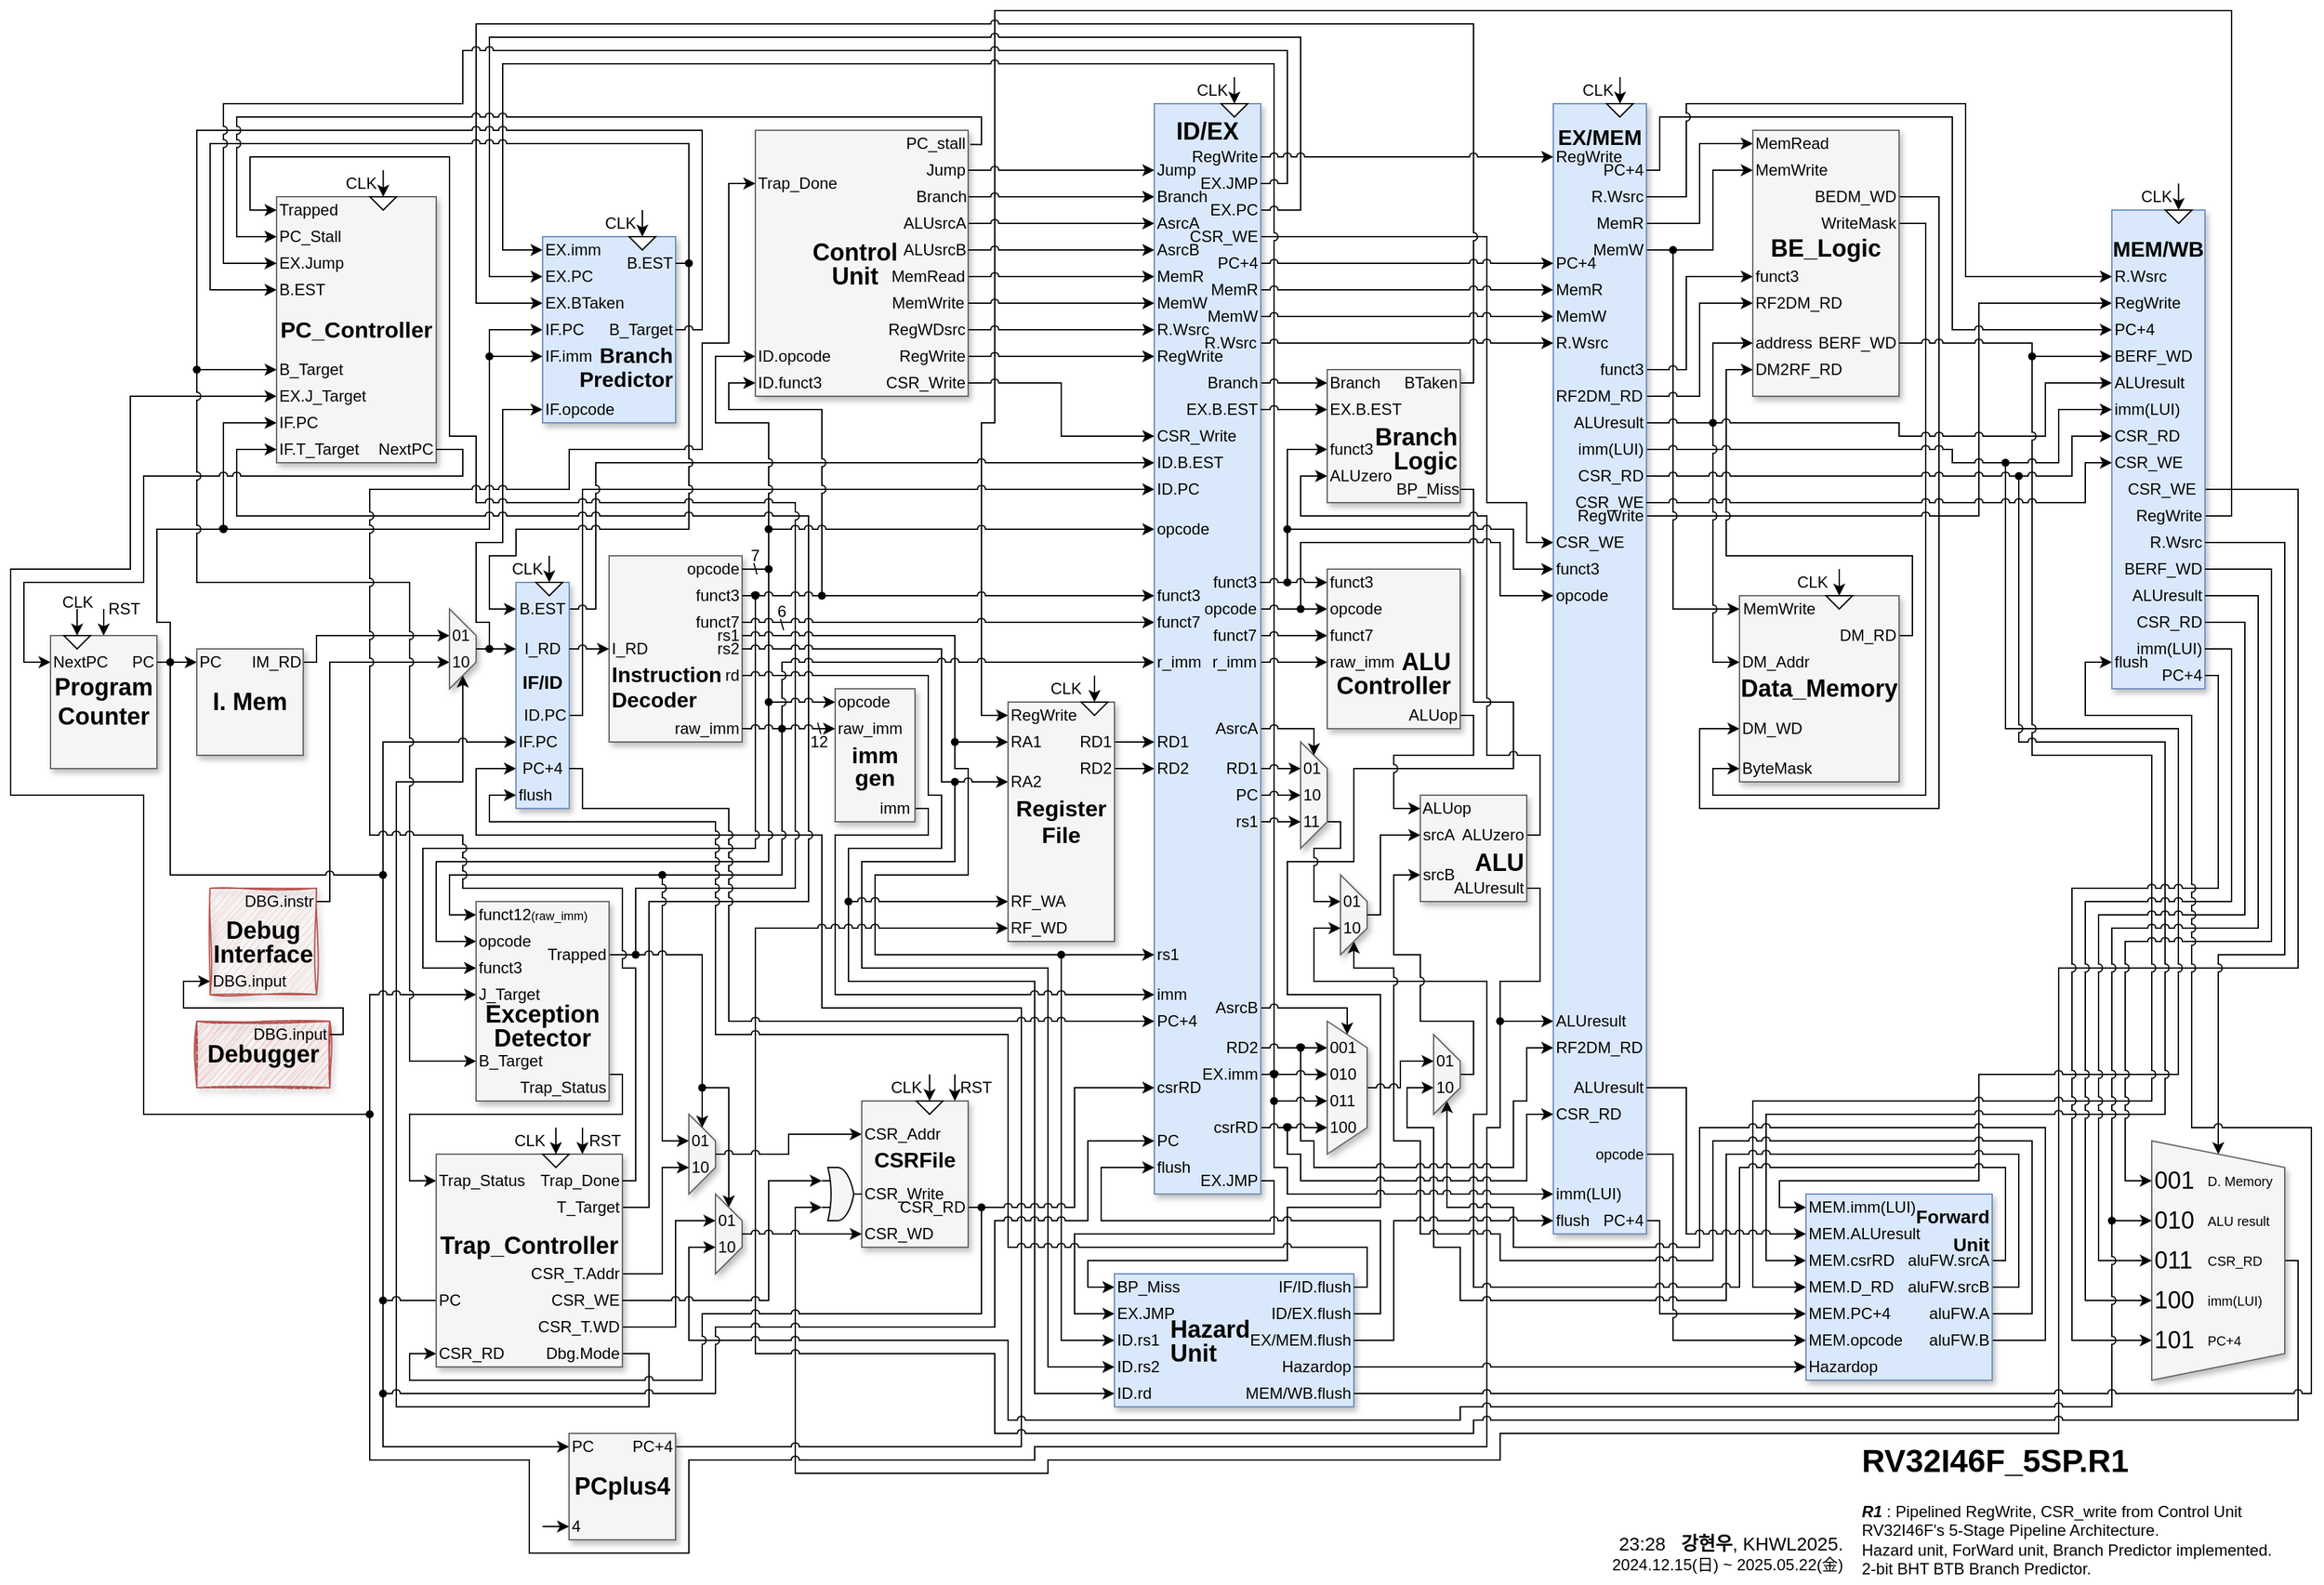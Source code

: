<mxfile version="26.2.15">
  <diagram name="Main_Diagram" id="IyJyeaVujQpDEMYP9gq8">
    <mxGraphModel dx="1141" dy="679" grid="1" gridSize="10" guides="1" tooltips="1" connect="1" arrows="1" fold="1" page="1" pageScale="1.5" pageWidth="1169" pageHeight="827" background="none" math="0" shadow="0">
      <root>
        <mxCell id="rKWjRTj_p7avdpBBxaFx-0" style=";html=1;" />
        <mxCell id="rKWjRTj_p7avdpBBxaFx-1" style=";html=1;" parent="rKWjRTj_p7avdpBBxaFx-0" />
        <mxCell id="0rs96e7KKe6_U4me7k4N-11" style="edgeStyle=orthogonalEdgeStyle;rounded=0;orthogonalLoop=1;jettySize=auto;html=1;exitX=1;exitY=0.5;exitDx=0;exitDy=0;entryX=0;entryY=0.75;entryDx=0;entryDy=0;entryPerimeter=0;" edge="1" parent="rKWjRTj_p7avdpBBxaFx-1" source="0rs96e7KKe6_U4me7k4N-10" target="720eydbcHJYxnh9R4iLw-18">
          <mxGeometry relative="1" as="geometry">
            <mxPoint x="620" y="980" as="targetPoint" />
            <Array as="points">
              <mxPoint x="1730" y="410" />
              <mxPoint x="1730" y="770" />
              <mxPoint x="1550" y="770" />
              <mxPoint x="1550" y="1120" />
              <mxPoint x="1130" y="1120" />
              <mxPoint x="1130" y="1140" />
              <mxPoint x="790" y="1140" />
              <mxPoint x="790" y="1150" />
              <mxPoint x="600" y="1150" />
              <mxPoint x="600" y="950" />
            </Array>
          </mxGeometry>
        </mxCell>
        <mxCell id="AtOpXRvQ1cODiHBoJD79-31" style="edgeStyle=orthogonalEdgeStyle;rounded=0;orthogonalLoop=1;jettySize=auto;html=1;entryX=0;entryY=0.5;entryDx=0;entryDy=0;exitX=1;exitY=0.5;exitDx=0;exitDy=0;jumpStyle=arc;" parent="rKWjRTj_p7avdpBBxaFx-1" source="rKWjRTj_p7avdpBBxaFx-262" target="AtOpXRvQ1cODiHBoJD79-25" edge="1">
          <mxGeometry relative="1" as="geometry">
            <Array as="points">
              <mxPoint x="1450" y="210" />
              <mxPoint x="1450" y="640" />
              <mxPoint x="1290" y="640" />
              <mxPoint x="1290" y="620" />
            </Array>
          </mxGeometry>
        </mxCell>
        <mxCell id="0rs96e7KKe6_U4me7k4N-5" style="edgeStyle=orthogonalEdgeStyle;rounded=0;orthogonalLoop=1;jettySize=auto;html=1;entryX=0;entryY=0.5;entryDx=0;entryDy=0;" edge="1" parent="rKWjRTj_p7avdpBBxaFx-1" source="0rs96e7KKe6_U4me7k4N-3" target="0rs96e7KKe6_U4me7k4N-4">
          <mxGeometry relative="1" as="geometry">
            <Array as="points">
              <mxPoint x="1120" y="220" />
              <mxPoint x="1120" y="420" />
              <mxPoint x="1150" y="420" />
              <mxPoint x="1150" y="450" />
            </Array>
          </mxGeometry>
        </mxCell>
        <mxCell id="720eydbcHJYxnh9R4iLw-64" style="edgeStyle=orthogonalEdgeStyle;rounded=0;orthogonalLoop=1;jettySize=auto;html=1;entryX=0;entryY=0.5;entryDx=0;entryDy=0;exitX=1;exitY=0.5;exitDx=0;exitDy=0;" parent="rKWjRTj_p7avdpBBxaFx-1" source="720eydbcHJYxnh9R4iLw-63" target="rKWjRTj_p7avdpBBxaFx-146" edge="1">
          <mxGeometry relative="1" as="geometry">
            <Array as="points">
              <mxPoint x="1680" y="430" />
              <mxPoint x="1680" y="50" />
              <mxPoint x="750" y="50" />
              <mxPoint x="750" y="360" />
              <mxPoint x="740" y="360" />
              <mxPoint x="740" y="580" />
            </Array>
          </mxGeometry>
        </mxCell>
        <mxCell id="720eydbcHJYxnh9R4iLw-62" style="edgeStyle=orthogonalEdgeStyle;rounded=0;orthogonalLoop=1;jettySize=auto;html=1;entryX=0;entryY=0.5;entryDx=0;entryDy=0;jumpStyle=arc;" parent="rKWjRTj_p7avdpBBxaFx-1" source="720eydbcHJYxnh9R4iLw-60" target="720eydbcHJYxnh9R4iLw-61" edge="1">
          <mxGeometry relative="1" as="geometry">
            <Array as="points">
              <mxPoint x="1490" y="430" />
              <mxPoint x="1490" y="270" />
            </Array>
          </mxGeometry>
        </mxCell>
        <mxCell id="AtOpXRvQ1cODiHBoJD79-30" style="edgeStyle=orthogonalEdgeStyle;rounded=0;orthogonalLoop=1;jettySize=auto;html=1;entryX=0;entryY=0.5;entryDx=0;entryDy=0;exitX=1;exitY=0.5;exitDx=0;exitDy=0;" parent="rKWjRTj_p7avdpBBxaFx-1" source="rKWjRTj_p7avdpBBxaFx-261" target="AtOpXRvQ1cODiHBoJD79-20" edge="1">
          <mxGeometry relative="1" as="geometry">
            <Array as="points">
              <mxPoint x="1460" y="190" />
              <mxPoint x="1460" y="650" />
              <mxPoint x="1280" y="650" />
              <mxPoint x="1280" y="590" />
            </Array>
          </mxGeometry>
        </mxCell>
        <mxCell id="AtOpXRvQ1cODiHBoJD79-27" style="edgeStyle=orthogonalEdgeStyle;rounded=0;orthogonalLoop=1;jettySize=auto;html=1;entryX=0;entryY=0.5;entryDx=0;entryDy=0;jumpStyle=arc;" parent="rKWjRTj_p7avdpBBxaFx-1" source="AtOpXRvQ1cODiHBoJD79-19" target="rKWjRTj_p7avdpBBxaFx-258" edge="1">
          <mxGeometry relative="1" as="geometry">
            <Array as="points">
              <mxPoint x="1440" y="520" />
              <mxPoint x="1440" y="460" />
              <mxPoint x="1300" y="460" />
              <mxPoint x="1300" y="320" />
            </Array>
          </mxGeometry>
        </mxCell>
        <mxCell id="Txa9tMvUcDBbSgKf41Lw-2" style="edgeStyle=orthogonalEdgeStyle;rounded=0;orthogonalLoop=1;jettySize=auto;html=1;entryX=0;entryY=0.5;entryDx=0;entryDy=0;exitX=1;exitY=0.5;exitDx=0;exitDy=0;jumpStyle=arc;" parent="rKWjRTj_p7avdpBBxaFx-1" source="Txa9tMvUcDBbSgKf41Lw-1" target="Q4umBD1i_-kKrqVHQ_Vt-113" edge="1">
          <mxGeometry relative="1" as="geometry">
            <Array as="points">
              <mxPoint x="1250" y="960" />
              <mxPoint x="1250" y="1030" />
            </Array>
          </mxGeometry>
        </mxCell>
        <mxCell id="pg34h2l6JsX9uO-Ny-EB-5" style="edgeStyle=orthogonalEdgeStyle;rounded=0;orthogonalLoop=1;jettySize=auto;html=1;entryX=0;entryY=0.5;entryDx=0;entryDy=0;jumpStyle=arc;" parent="rKWjRTj_p7avdpBBxaFx-1" source="pg34h2l6JsX9uO-Ny-EB-4" target="rKWjRTj_p7avdpBBxaFx-101" edge="1">
          <mxGeometry relative="1" as="geometry">
            <Array as="points">
              <mxPoint x="1130" y="890" />
              <mxPoint x="1120" y="890" />
              <mxPoint x="1120" y="1130" />
              <mxPoint x="780" y="1130" />
              <mxPoint x="780" y="1140" />
              <mxPoint x="520" y="1140" />
              <mxPoint x="520" y="1210" />
              <mxPoint x="400" y="1210" />
              <mxPoint x="400" y="1140" />
              <mxPoint x="280" y="1140" />
              <mxPoint x="280" y="880" />
              <mxPoint x="110" y="880" />
              <mxPoint x="110" y="640" />
              <mxPoint x="10" y="640" />
              <mxPoint x="10" y="470" />
              <mxPoint x="100" y="470" />
              <mxPoint x="100" y="340" />
            </Array>
          </mxGeometry>
        </mxCell>
        <mxCell id="B6wH3vxUL6kgeL7ijXmY-61" style="edgeStyle=orthogonalEdgeStyle;rounded=0;orthogonalLoop=1;jettySize=auto;html=1;entryX=0;entryY=0.5;entryDx=0;entryDy=0;jumpStyle=arc;" parent="rKWjRTj_p7avdpBBxaFx-1" source="B6wH3vxUL6kgeL7ijXmY-60" target="B6wH3vxUL6kgeL7ijXmY-59" edge="1">
          <mxGeometry relative="1" as="geometry">
            <Array as="points">
              <mxPoint x="960" y="930" />
              <mxPoint x="960" y="970" />
              <mxPoint x="810" y="970" />
              <mxPoint x="810" y="1030" />
            </Array>
          </mxGeometry>
        </mxCell>
        <mxCell id="B6wH3vxUL6kgeL7ijXmY-51" style="edgeStyle=orthogonalEdgeStyle;rounded=0;orthogonalLoop=1;jettySize=auto;html=1;entryX=0;entryY=0.5;entryDx=0;entryDy=0;jumpStyle=arc;" parent="rKWjRTj_p7avdpBBxaFx-1" source="B6wH3vxUL6kgeL7ijXmY-49" target="B6wH3vxUL6kgeL7ijXmY-23" edge="1">
          <mxGeometry relative="1" as="geometry">
            <Array as="points">
              <mxPoint x="1110" y="410" />
              <mxPoint x="1110" y="570" />
              <mxPoint x="1140" y="570" />
              <mxPoint x="1140" y="620" />
              <mxPoint x="1020" y="620" />
              <mxPoint x="1020" y="690" />
              <mxPoint x="970" y="690" />
              <mxPoint x="970" y="790" />
              <mxPoint x="1040" y="790" />
              <mxPoint x="1040" y="950" />
              <mxPoint x="970" y="950" />
              <mxPoint x="970" y="990" />
              <mxPoint x="820" y="990" />
              <mxPoint x="820" y="1010" />
            </Array>
          </mxGeometry>
        </mxCell>
        <mxCell id="BOsaGUXpU3cYRgBNuP7A-9" style="edgeStyle=orthogonalEdgeStyle;rounded=0;orthogonalLoop=1;jettySize=auto;html=1;entryX=0;entryY=0.5;entryDx=0;entryDy=0;jumpStyle=arc;exitX=1;exitY=0.5;exitDx=0;exitDy=0;" parent="rKWjRTj_p7avdpBBxaFx-1" source="pg34h2l6JsX9uO-Ny-EB-6" target="BOsaGUXpU3cYRgBNuP7A-8" edge="1">
          <mxGeometry relative="1" as="geometry">
            <Array as="points">
              <mxPoint x="440" y="580" />
              <mxPoint x="440" y="410" />
              <mxPoint x="870" y="410" />
            </Array>
          </mxGeometry>
        </mxCell>
        <mxCell id="B6wH3vxUL6kgeL7ijXmY-45" style="edgeStyle=orthogonalEdgeStyle;rounded=0;orthogonalLoop=1;jettySize=auto;html=1;entryX=0;entryY=0.5;entryDx=0;entryDy=0;jumpStyle=arc;" parent="rKWjRTj_p7avdpBBxaFx-1" source="B6wH3vxUL6kgeL7ijXmY-40" target="B6wH3vxUL6kgeL7ijXmY-44" edge="1">
          <mxGeometry relative="1" as="geometry">
            <Array as="points">
              <mxPoint x="450" y="500" />
              <mxPoint x="450" y="390" />
            </Array>
          </mxGeometry>
        </mxCell>
        <mxCell id="B6wH3vxUL6kgeL7ijXmY-43" style="edgeStyle=orthogonalEdgeStyle;rounded=0;orthogonalLoop=1;jettySize=auto;html=1;entryX=0;entryY=0.5;entryDx=0;entryDy=0;jumpStyle=arc;" parent="rKWjRTj_p7avdpBBxaFx-1" source="B6wH3vxUL6kgeL7ijXmY-41" target="B6wH3vxUL6kgeL7ijXmY-40" edge="1">
          <mxGeometry relative="1" as="geometry">
            <Array as="points">
              <mxPoint x="520" y="440" />
              <mxPoint x="390" y="440" />
              <mxPoint x="390" y="460" />
              <mxPoint x="370" y="460" />
              <mxPoint x="370" y="500" />
            </Array>
          </mxGeometry>
        </mxCell>
        <mxCell id="B6wH3vxUL6kgeL7ijXmY-34" style="edgeStyle=orthogonalEdgeStyle;rounded=0;orthogonalLoop=1;jettySize=auto;html=1;entryX=0;entryY=0.5;entryDx=0;entryDy=0;jumpStyle=arc;" parent="rKWjRTj_p7avdpBBxaFx-1" source="rPl4eGBsOIYsRQZaSB17-52" target="BOsaGUXpU3cYRgBNuP7A-10" edge="1">
          <mxGeometry relative="1" as="geometry">
            <Array as="points">
              <mxPoint x="960" y="90" />
              <mxPoint x="380" y="90" />
              <mxPoint x="380" y="230" />
            </Array>
          </mxGeometry>
        </mxCell>
        <mxCell id="B6wH3vxUL6kgeL7ijXmY-33" style="edgeStyle=orthogonalEdgeStyle;rounded=0;orthogonalLoop=1;jettySize=auto;html=1;entryX=0;entryY=0.5;entryDx=0;entryDy=0;exitX=1;exitY=0.5;exitDx=0;exitDy=0;jumpStyle=arc;" parent="rKWjRTj_p7avdpBBxaFx-1" source="B6wH3vxUL6kgeL7ijXmY-32" target="B6wH3vxUL6kgeL7ijXmY-31" edge="1">
          <mxGeometry relative="1" as="geometry">
            <Array as="points">
              <mxPoint x="980" y="200" />
              <mxPoint x="980" y="70" />
              <mxPoint x="370" y="70" />
              <mxPoint x="370" y="250" />
            </Array>
          </mxGeometry>
        </mxCell>
        <mxCell id="B6wH3vxUL6kgeL7ijXmY-29" style="edgeStyle=orthogonalEdgeStyle;rounded=0;orthogonalLoop=1;jettySize=auto;html=1;entryX=0;entryY=0.5;entryDx=0;entryDy=0;jumpStyle=arc;" parent="rKWjRTj_p7avdpBBxaFx-1" source="B6wH3vxUL6kgeL7ijXmY-28" target="BOsaGUXpU3cYRgBNuP7A-17" edge="1">
          <mxGeometry relative="1" as="geometry">
            <Array as="points">
              <mxPoint x="170" y="360" />
            </Array>
          </mxGeometry>
        </mxCell>
        <mxCell id="JgIaHYdiGCYeEWAIr3UM-41" value="" style="group" parent="rKWjRTj_p7avdpBBxaFx-1" vertex="1" connectable="0">
          <mxGeometry x="210" y="210" width="120" height="180" as="geometry" />
        </mxCell>
        <mxCell id="rKWjRTj_p7avdpBBxaFx-18" value="&lt;div&gt;&lt;b style=&quot;background-color: transparent; color: light-dark(rgb(0, 0, 0), rgb(237, 237, 237));&quot;&gt;&lt;font style=&quot;font-size: 17px;&quot;&gt;&lt;span style=&quot;background-color: transparent;&quot;&gt;PC_Cont&lt;/span&gt;&lt;span style=&quot;background-color: transparent; color: light-dark(rgb(0, 0, 0), rgb(237, 237, 237));&quot;&gt;roller&lt;/span&gt;&lt;/font&gt;&lt;/b&gt;&lt;/div&gt;" style="whiteSpace=wrap;html=1;shadow=1;fontSize=18;fillColor=#f5f5f5;strokeColor=#666666;fontColor=#000000;" parent="JgIaHYdiGCYeEWAIr3UM-41" vertex="1">
          <mxGeometry y="-20" width="120" height="200" as="geometry" />
        </mxCell>
        <mxCell id="rKWjRTj_p7avdpBBxaFx-114" value="B_Target" style="text;html=1;align=left;verticalAlign=middle;whiteSpace=wrap;rounded=0;fontColor=#000000;" parent="JgIaHYdiGCYeEWAIr3UM-41" vertex="1">
          <mxGeometry y="100" width="60" height="20" as="geometry" />
        </mxCell>
        <mxCell id="rKWjRTj_p7avdpBBxaFx-116" value="NextPC" style="text;html=1;align=right;verticalAlign=middle;whiteSpace=wrap;rounded=0;fontColor=#000000;" parent="JgIaHYdiGCYeEWAIr3UM-41" vertex="1">
          <mxGeometry x="70" y="160" width="50" height="20" as="geometry" />
        </mxCell>
        <mxCell id="JgIaHYdiGCYeEWAIr3UM-43" value="IF.T_Target" style="text;html=1;align=left;verticalAlign=middle;whiteSpace=wrap;rounded=0;fontColor=#000000;" parent="JgIaHYdiGCYeEWAIr3UM-41" vertex="1">
          <mxGeometry y="160" width="50" height="20" as="geometry" />
        </mxCell>
        <mxCell id="BOsaGUXpU3cYRgBNuP7A-17" value="IF.PC" style="text;html=1;align=left;verticalAlign=middle;whiteSpace=wrap;rounded=0;fontColor=#000000;" parent="JgIaHYdiGCYeEWAIr3UM-41" vertex="1">
          <mxGeometry y="140" width="40" height="20" as="geometry" />
        </mxCell>
        <mxCell id="rKWjRTj_p7avdpBBxaFx-101" value="EX.J_Target" style="text;html=1;align=left;verticalAlign=middle;whiteSpace=wrap;rounded=0;fontColor=#000000;" parent="JgIaHYdiGCYeEWAIr3UM-41" vertex="1">
          <mxGeometry y="120" width="80" height="20" as="geometry" />
        </mxCell>
        <mxCell id="JgIaHYdiGCYeEWAIr3UM-42" value="Trapped" style="text;html=1;align=left;verticalAlign=middle;whiteSpace=wrap;rounded=0;container=0;fontColor=#000000;" parent="JgIaHYdiGCYeEWAIr3UM-41" vertex="1">
          <mxGeometry y="-20" width="60" height="20" as="geometry" />
        </mxCell>
        <mxCell id="B6wH3vxUL6kgeL7ijXmY-7" value="" style="group" parent="rKWjRTj_p7avdpBBxaFx-1" vertex="1" connectable="0">
          <mxGeometry x="1590" y="280" width="80" height="280" as="geometry" />
        </mxCell>
        <mxCell id="rPl4eGBsOIYsRQZaSB17-168" value="&lt;div&gt;&lt;b&gt;&lt;font style=&quot;font-size: 16px;&quot;&gt;MEM/WB&lt;/font&gt;&lt;/b&gt;&lt;/div&gt;&lt;div&gt;&lt;b&gt;&lt;font style=&quot;font-size: 16px;&quot;&gt;&lt;br&gt;&lt;/font&gt;&lt;/b&gt;&lt;/div&gt;&lt;div&gt;&lt;br&gt;&lt;/div&gt;&lt;div&gt;&lt;b&gt;&lt;font style=&quot;font-size: 16px;&quot;&gt;&lt;br&gt;&lt;/font&gt;&lt;/b&gt;&lt;/div&gt;&lt;div&gt;&lt;b&gt;&lt;font style=&quot;font-size: 16px;&quot;&gt;&lt;br&gt;&lt;/font&gt;&lt;/b&gt;&lt;/div&gt;&lt;div&gt;&lt;br&gt;&lt;/div&gt;&lt;div&gt;&lt;br&gt;&lt;/div&gt;&lt;div&gt;&lt;br&gt;&lt;/div&gt;&lt;div&gt;&lt;b&gt;&lt;font style=&quot;font-size: 16px;&quot;&gt;&lt;br&gt;&lt;/font&gt;&lt;/b&gt;&lt;/div&gt;&lt;div&gt;&lt;b&gt;&lt;font style=&quot;font-size: 16px;&quot;&gt;&lt;br&gt;&lt;/font&gt;&lt;/b&gt;&lt;/div&gt;&lt;div&gt;&lt;b&gt;&lt;font style=&quot;font-size: 16px;&quot;&gt;&lt;br&gt;&lt;/font&gt;&lt;/b&gt;&lt;/div&gt;&lt;div&gt;&lt;b&gt;&lt;font style=&quot;font-size: 16px;&quot;&gt;&lt;br&gt;&lt;/font&gt;&lt;/b&gt;&lt;/div&gt;&lt;div&gt;&lt;b&gt;&lt;font style=&quot;font-size: 16px;&quot;&gt;&lt;br&gt;&lt;/font&gt;&lt;/b&gt;&lt;/div&gt;&lt;div&gt;&lt;b&gt;&lt;font style=&quot;font-size: 16px;&quot;&gt;&lt;br&gt;&lt;/font&gt;&lt;/b&gt;&lt;/div&gt;&lt;div&gt;&lt;br&gt;&lt;/div&gt;" style="whiteSpace=wrap;html=1;shadow=1;fontSize=18;fillColor=#dae8fc;strokeColor=#6c8ebf;container=0;" parent="B6wH3vxUL6kgeL7ijXmY-7" vertex="1">
          <mxGeometry y="-80" width="70" height="360" as="geometry" />
        </mxCell>
        <mxCell id="rPl4eGBsOIYsRQZaSB17-169" value="BERF_WD" style="text;html=1;align=left;verticalAlign=middle;whiteSpace=wrap;rounded=0;container=0;fontColor=#000000;" parent="B6wH3vxUL6kgeL7ijXmY-7" vertex="1">
          <mxGeometry y="20" width="80" height="20" as="geometry" />
        </mxCell>
        <mxCell id="rPl4eGBsOIYsRQZaSB17-170" value="imm(LUI)" style="text;html=1;align=left;verticalAlign=middle;whiteSpace=wrap;rounded=0;container=0;fontColor=#000000;" parent="B6wH3vxUL6kgeL7ijXmY-7" vertex="1">
          <mxGeometry y="60" width="60" height="20" as="geometry" />
        </mxCell>
        <mxCell id="rPl4eGBsOIYsRQZaSB17-171" value="ALUresult" style="text;html=1;align=left;verticalAlign=middle;whiteSpace=wrap;rounded=0;container=0;fontColor=#000000;" parent="B6wH3vxUL6kgeL7ijXmY-7" vertex="1">
          <mxGeometry y="40" width="60" height="20" as="geometry" />
        </mxCell>
        <mxCell id="rPl4eGBsOIYsRQZaSB17-172" value="CSR_RD" style="text;html=1;align=left;verticalAlign=middle;whiteSpace=wrap;rounded=0;container=0;fontColor=#000000;" parent="B6wH3vxUL6kgeL7ijXmY-7" vertex="1">
          <mxGeometry y="80" width="50" height="20" as="geometry" />
        </mxCell>
        <mxCell id="rPl4eGBsOIYsRQZaSB17-175" value="CSR_RD" style="text;html=1;align=right;verticalAlign=middle;whiteSpace=wrap;rounded=0;container=0;fontColor=#000000;" parent="B6wH3vxUL6kgeL7ijXmY-7" vertex="1">
          <mxGeometry x="10" y="220" width="60" height="20" as="geometry" />
        </mxCell>
        <mxCell id="rPl4eGBsOIYsRQZaSB17-176" value="imm(LUI)" style="text;html=1;align=right;verticalAlign=middle;whiteSpace=wrap;rounded=0;container=0;fontColor=#000000;" parent="B6wH3vxUL6kgeL7ijXmY-7" vertex="1">
          <mxGeometry x="10" y="240" width="60" height="20" as="geometry" />
        </mxCell>
        <mxCell id="rPl4eGBsOIYsRQZaSB17-174" value="ALUresult" style="text;html=1;align=right;verticalAlign=middle;whiteSpace=wrap;rounded=0;container=0;fontColor=#000000;" parent="B6wH3vxUL6kgeL7ijXmY-7" vertex="1">
          <mxGeometry x="10" y="200" width="60" height="20" as="geometry" />
        </mxCell>
        <mxCell id="rPl4eGBsOIYsRQZaSB17-173" value="BERF_WD" style="text;html=1;align=right;verticalAlign=middle;whiteSpace=wrap;rounded=0;container=0;fontColor=#000000;" parent="B6wH3vxUL6kgeL7ijXmY-7" vertex="1">
          <mxGeometry x="10" y="180" width="60" height="20" as="geometry" />
        </mxCell>
        <mxCell id="rPl4eGBsOIYsRQZaSB17-19" value="R.Wsrc" style="text;html=1;align=right;verticalAlign=middle;whiteSpace=wrap;rounded=0;container=0;fontColor=#000000;" parent="B6wH3vxUL6kgeL7ijXmY-7" vertex="1">
          <mxGeometry x="10" y="160" width="60" height="20" as="geometry" />
        </mxCell>
        <mxCell id="Q4umBD1i_-kKrqVHQ_Vt-91" value="PC+4" style="text;html=1;align=left;verticalAlign=middle;whiteSpace=wrap;rounded=0;fontColor=#000000;" parent="B6wH3vxUL6kgeL7ijXmY-7" vertex="1">
          <mxGeometry width="40" height="20" as="geometry" />
        </mxCell>
        <mxCell id="Q4umBD1i_-kKrqVHQ_Vt-94" value="PC+4" style="text;html=1;align=right;verticalAlign=middle;whiteSpace=wrap;rounded=0;fontColor=#000000;" parent="B6wH3vxUL6kgeL7ijXmY-7" vertex="1">
          <mxGeometry x="30" y="260" width="40" height="20" as="geometry" />
        </mxCell>
        <mxCell id="B6wH3vxUL6kgeL7ijXmY-5" value="flush" style="text;html=1;align=left;verticalAlign=middle;whiteSpace=wrap;rounded=0;fontColor=#000000;" parent="B6wH3vxUL6kgeL7ijXmY-7" vertex="1">
          <mxGeometry y="250" width="40" height="20" as="geometry" />
        </mxCell>
        <mxCell id="B6wH3vxUL6kgeL7ijXmY-4" value="" style="group" parent="B6wH3vxUL6kgeL7ijXmY-7" vertex="1" connectable="0">
          <mxGeometry x="20" y="-100" width="40" height="30" as="geometry" />
        </mxCell>
        <mxCell id="rPl4eGBsOIYsRQZaSB17-165" value="" style="triangle;whiteSpace=wrap;html=1;rotation=90;fontColor=#000000;container=0;" parent="B6wH3vxUL6kgeL7ijXmY-4" vertex="1">
          <mxGeometry x="25.18" y="15" width="10" height="20" as="geometry" />
        </mxCell>
        <mxCell id="rPl4eGBsOIYsRQZaSB17-166" value="&lt;div align=&quot;left&quot;&gt;CLK&lt;/div&gt;" style="text;html=1;align=left;verticalAlign=middle;resizable=1;points=[];autosize=1;strokeColor=none;fillColor=none;movable=1;rotatable=1;deletable=1;editable=1;locked=0;connectable=1;fontColor=#000000;container=0;" parent="B6wH3vxUL6kgeL7ijXmY-4" vertex="1">
          <mxGeometry width="40" height="20" as="geometry" />
        </mxCell>
        <mxCell id="rPl4eGBsOIYsRQZaSB17-167" value="" style="edgeStyle=none;orthogonalLoop=1;jettySize=auto;html=1;rounded=0;fontColor=#000000;" parent="B6wH3vxUL6kgeL7ijXmY-4" edge="1">
          <mxGeometry width="100" relative="1" as="geometry">
            <mxPoint x="30.16" as="sourcePoint" />
            <mxPoint x="30.18" y="20" as="targetPoint" />
            <Array as="points" />
          </mxGeometry>
        </mxCell>
        <mxCell id="720eydbcHJYxnh9R4iLw-63" value="RegWrite" style="text;html=1;align=right;verticalAlign=middle;whiteSpace=wrap;rounded=0;container=0;fontColor=#000000;" parent="B6wH3vxUL6kgeL7ijXmY-7" vertex="1">
          <mxGeometry x="10" y="140" width="60" height="20" as="geometry" />
        </mxCell>
        <mxCell id="0rs96e7KKe6_U4me7k4N-7" value="CSR_WE" style="text;html=1;align=left;verticalAlign=middle;whiteSpace=wrap;rounded=0;container=0;fontColor=#000000;" vertex="1" parent="B6wH3vxUL6kgeL7ijXmY-7">
          <mxGeometry y="100" width="60" height="20" as="geometry" />
        </mxCell>
        <mxCell id="AtOpXRvQ1cODiHBoJD79-3" value="R.Wsrc" style="text;html=1;align=left;verticalAlign=middle;whiteSpace=wrap;rounded=0;container=0;fontColor=#000000;" parent="B6wH3vxUL6kgeL7ijXmY-7" vertex="1">
          <mxGeometry y="-40" width="60" height="20" as="geometry" />
        </mxCell>
        <mxCell id="0rs96e7KKe6_U4me7k4N-10" value="CSR_WE" style="text;html=1;align=left;verticalAlign=middle;whiteSpace=wrap;rounded=0;container=0;fontColor=#000000;" vertex="1" parent="B6wH3vxUL6kgeL7ijXmY-7">
          <mxGeometry x="10" y="120" width="60" height="20" as="geometry" />
        </mxCell>
        <mxCell id="pg34h2l6JsX9uO-Ny-EB-2" style="edgeStyle=orthogonalEdgeStyle;rounded=0;orthogonalLoop=1;jettySize=auto;html=1;entryX=0;entryY=0.5;entryDx=0;entryDy=0;jumpStyle=arc;" parent="rKWjRTj_p7avdpBBxaFx-1" source="rKWjRTj_p7avdpBBxaFx-46" target="pg34h2l6JsX9uO-Ny-EB-0" edge="1">
          <mxGeometry relative="1" as="geometry">
            <Array as="points">
              <mxPoint x="130" y="510" />
              <mxPoint x="120" y="510" />
              <mxPoint x="120" y="440" />
              <mxPoint x="370" y="440" />
              <mxPoint x="370" y="290" />
            </Array>
          </mxGeometry>
        </mxCell>
        <mxCell id="rKWjRTj_p7avdpBBxaFx-31" style="edgeStyle=orthogonalEdgeStyle;rounded=0;orthogonalLoop=1;jettySize=auto;html=1;entryX=0;entryY=0.5;entryDx=0;entryDy=0;exitDx=0;exitDy=0;jumpStyle=arc;exitPerimeter=0;fontColor=#000000;" parent="rKWjRTj_p7avdpBBxaFx-1" source="6SGfMAVqhEcrRElv5X5W-6" target="JdxsYVur4gZCgjobztrS-32" edge="1">
          <mxGeometry relative="1" as="geometry">
            <mxPoint x="640" y="220" as="targetPoint" />
            <Array as="points">
              <mxPoint x="580" y="360" />
              <mxPoint x="540" y="360" />
              <mxPoint x="540" y="310" />
            </Array>
            <mxPoint x="510.02" y="480" as="sourcePoint" />
          </mxGeometry>
        </mxCell>
        <mxCell id="S1G6gGBsO_CwsRmXK9Q5-4" style="edgeStyle=orthogonalEdgeStyle;rounded=0;orthogonalLoop=1;jettySize=auto;html=1;entryX=0;entryY=0.5;entryDx=0;entryDy=0;jumpStyle=arc;" parent="rKWjRTj_p7avdpBBxaFx-1" source="S1G6gGBsO_CwsRmXK9Q5-3" target="S1G6gGBsO_CwsRmXK9Q5-1" edge="1">
          <mxGeometry relative="1" as="geometry">
            <Array as="points">
              <mxPoint x="370" y="510" />
              <mxPoint x="360" y="510" />
              <mxPoint x="360" y="450" />
              <mxPoint x="380" y="450" />
              <mxPoint x="380" y="350" />
            </Array>
          </mxGeometry>
        </mxCell>
        <mxCell id="Q4umBD1i_-kKrqVHQ_Vt-139" style="edgeStyle=orthogonalEdgeStyle;rounded=0;orthogonalLoop=1;jettySize=auto;html=1;entryX=0;entryY=0.5;entryDx=0;entryDy=0;exitX=1;exitY=0.5;exitDx=0;exitDy=0;jumpStyle=arc;" parent="rKWjRTj_p7avdpBBxaFx-1" source="Q4umBD1i_-kKrqVHQ_Vt-138" target="Q4umBD1i_-kKrqVHQ_Vt-52" edge="1">
          <mxGeometry relative="1" as="geometry">
            <Array as="points">
              <mxPoint x="1260" y="910" />
              <mxPoint x="1260" y="1050" />
            </Array>
          </mxGeometry>
        </mxCell>
        <mxCell id="rPl4eGBsOIYsRQZaSB17-192" style="edgeStyle=orthogonalEdgeStyle;rounded=0;orthogonalLoop=1;jettySize=auto;html=1;entryX=0;entryY=0.5;entryDx=0;entryDy=0;exitX=1;exitY=0.5;exitDx=0;exitDy=0;jumpStyle=arc;" parent="rKWjRTj_p7avdpBBxaFx-1" source="rKWjRTj_p7avdpBBxaFx-97" target="rPl4eGBsOIYsRQZaSB17-15" edge="1">
          <mxGeometry relative="1" as="geometry">
            <Array as="points">
              <mxPoint x="1160" y="710" />
              <mxPoint x="1160" y="780" />
              <mxPoint x="1130" y="780" />
              <mxPoint x="1130" y="810" />
            </Array>
          </mxGeometry>
        </mxCell>
        <mxCell id="rPl4eGBsOIYsRQZaSB17-180" style="edgeStyle=orthogonalEdgeStyle;rounded=0;orthogonalLoop=1;jettySize=auto;html=1;entryX=0;entryY=0.5;entryDx=0;entryDy=0;jumpStyle=arc;" parent="rKWjRTj_p7avdpBBxaFx-1" source="rPl4eGBsOIYsRQZaSB17-179" target="rPl4eGBsOIYsRQZaSB17-171" edge="1">
          <mxGeometry relative="1" as="geometry">
            <Array as="points">
              <mxPoint x="1430" y="360" />
              <mxPoint x="1430" y="370" />
              <mxPoint x="1540" y="370" />
              <mxPoint x="1540" y="330" />
            </Array>
          </mxGeometry>
        </mxCell>
        <mxCell id="Q4umBD1i_-kKrqVHQ_Vt-76" style="edgeStyle=orthogonalEdgeStyle;rounded=0;orthogonalLoop=1;jettySize=auto;html=1;entryX=0;entryY=0.5;entryDx=0;entryDy=0;jumpStyle=arc;strokeColor=#000000;" parent="rKWjRTj_p7avdpBBxaFx-1" source="Q4umBD1i_-kKrqVHQ_Vt-75" target="Q4umBD1i_-kKrqVHQ_Vt-77" edge="1">
          <mxGeometry relative="1" as="geometry">
            <mxPoint x="1130" y="1020" as="targetPoint" />
            <Array as="points">
              <mxPoint x="1510" y="590" />
              <mxPoint x="1640" y="590" />
              <mxPoint x="1640" y="850" />
              <mxPoint x="1490" y="850" />
              <mxPoint x="1490" y="930" />
              <mxPoint x="1340" y="930" />
              <mxPoint x="1340" y="950" />
            </Array>
          </mxGeometry>
        </mxCell>
        <mxCell id="Q4umBD1i_-kKrqVHQ_Vt-70" style="edgeStyle=orthogonalEdgeStyle;rounded=0;orthogonalLoop=1;jettySize=auto;html=1;entryX=0;entryY=0.5;entryDx=0;entryDy=0;jumpStyle=arc;strokeColor=#000000;" parent="rKWjRTj_p7avdpBBxaFx-1" source="Q4umBD1i_-kKrqVHQ_Vt-69" target="Q4umBD1i_-kKrqVHQ_Vt-68" edge="1">
          <mxGeometry relative="1" as="geometry">
            <Array as="points">
              <mxPoint x="1530" y="610" />
              <mxPoint x="1620" y="610" />
              <mxPoint x="1620" y="870" />
              <mxPoint x="1320" y="870" />
              <mxPoint x="1320" y="1010" />
            </Array>
          </mxGeometry>
        </mxCell>
        <mxCell id="Q4umBD1i_-kKrqVHQ_Vt-73" style="edgeStyle=orthogonalEdgeStyle;rounded=0;orthogonalLoop=1;jettySize=auto;html=1;entryX=0;entryY=0.5;entryDx=0;entryDy=0;jumpStyle=arc;strokeColor=#000000;" parent="rKWjRTj_p7avdpBBxaFx-1" source="Q4umBD1i_-kKrqVHQ_Vt-72" target="Q4umBD1i_-kKrqVHQ_Vt-74" edge="1">
          <mxGeometry relative="1" as="geometry">
            <mxPoint x="1160" y="1040" as="targetPoint" />
            <Array as="points">
              <mxPoint x="1520" y="600" />
              <mxPoint x="1630" y="600" />
              <mxPoint x="1630" y="880" />
              <mxPoint x="1330" y="880" />
              <mxPoint x="1330" y="990" />
            </Array>
          </mxGeometry>
        </mxCell>
        <mxCell id="Q4umBD1i_-kKrqVHQ_Vt-120" style="edgeStyle=orthogonalEdgeStyle;rounded=0;orthogonalLoop=1;jettySize=auto;html=1;entryX=0;entryY=0.5;entryDx=0;entryDy=0;jumpStyle=arc;exitX=1;exitY=0.5;exitDx=0;exitDy=0;" parent="rKWjRTj_p7avdpBBxaFx-1" source="Q4umBD1i_-kKrqVHQ_Vt-118" target="Q4umBD1i_-kKrqVHQ_Vt-12" edge="1">
          <mxGeometry relative="1" as="geometry">
            <Array as="points">
              <mxPoint x="1520" y="1010" />
              <mxPoint x="1520" y="910" />
              <mxPoint x="1300" y="910" />
              <mxPoint x="1300" y="1020" />
              <mxPoint x="1100" y="1020" />
              <mxPoint x="1100" y="980" />
              <mxPoint x="1080" y="980" />
              <mxPoint x="1080" y="890" />
              <mxPoint x="1060" y="890" />
              <mxPoint x="1060" y="860" />
            </Array>
          </mxGeometry>
        </mxCell>
        <mxCell id="Q4umBD1i_-kKrqVHQ_Vt-119" style="edgeStyle=orthogonalEdgeStyle;rounded=0;orthogonalLoop=1;jettySize=auto;html=1;entryX=0;entryY=0.5;entryDx=0;entryDy=0;exitX=1;exitY=0.5;exitDx=0;exitDy=0;jumpStyle=arc;" parent="rKWjRTj_p7avdpBBxaFx-1" source="Q4umBD1i_-kKrqVHQ_Vt-117" target="Q4umBD1i_-kKrqVHQ_Vt-5" edge="1">
          <mxGeometry relative="1" as="geometry">
            <Array as="points">
              <mxPoint x="1510" y="990" />
              <mxPoint x="1510" y="920" />
              <mxPoint x="1310" y="920" />
              <mxPoint x="1310" y="1010" />
              <mxPoint x="1110" y="1010" />
              <mxPoint x="1110" y="880" />
              <mxPoint x="1120" y="880" />
              <mxPoint x="1120" y="780" />
              <mxPoint x="990" y="780" />
              <mxPoint x="990" y="740" />
            </Array>
          </mxGeometry>
        </mxCell>
        <mxCell id="Q4umBD1i_-kKrqVHQ_Vt-96" style="edgeStyle=orthogonalEdgeStyle;rounded=0;orthogonalLoop=1;jettySize=auto;html=1;entryX=0;entryY=0.5;entryDx=0;entryDy=0;exitX=1;exitY=0.5;exitDx=0;exitDy=0;jumpStyle=arc;" parent="rKWjRTj_p7avdpBBxaFx-1" source="Q4umBD1i_-kKrqVHQ_Vt-94" target="Sg_0BgGoRNo6tfmOOr9p-19" edge="1">
          <mxGeometry relative="1" as="geometry">
            <Array as="points">
              <mxPoint x="1670" y="550" />
              <mxPoint x="1670" y="710" />
              <mxPoint x="1560" y="710" />
              <mxPoint x="1560" y="1050" />
            </Array>
          </mxGeometry>
        </mxCell>
        <mxCell id="Q4umBD1i_-kKrqVHQ_Vt-79" style="edgeStyle=orthogonalEdgeStyle;rounded=0;orthogonalLoop=1;jettySize=auto;html=1;entryX=0;entryY=0.5;entryDx=0;entryDy=0;exitX=1;exitY=0.5;exitDx=0;exitDy=0;jumpStyle=arc;" parent="rKWjRTj_p7avdpBBxaFx-1" source="rKWjRTj_p7avdpBBxaFx-78" target="Q4umBD1i_-kKrqVHQ_Vt-80" edge="1">
          <mxGeometry relative="1" as="geometry">
            <mxPoint x="380" y="570" as="targetPoint" />
            <mxPoint x="770.0" y="1080" as="sourcePoint" />
            <Array as="points">
              <mxPoint x="770" y="1130" />
              <mxPoint x="770" y="800" />
              <mxPoint x="620" y="800" />
              <mxPoint x="620" y="670" />
              <mxPoint x="360" y="670" />
              <mxPoint x="360" y="620" />
            </Array>
          </mxGeometry>
        </mxCell>
        <mxCell id="Q4umBD1i_-kKrqVHQ_Vt-46" value="&lt;div style=&quot;line-height: 100%;&quot;&gt;&lt;b&gt;&lt;font&gt;&lt;font&gt;&amp;nbsp; &amp;nbsp; &amp;nbsp; &amp;nbsp; Hazard&lt;/font&gt;&lt;/font&gt;&lt;/b&gt;&lt;div&gt;&lt;b&gt;&amp;nbsp; &amp;nbsp; &amp;nbsp; &amp;nbsp; Unit&lt;/b&gt;&lt;/div&gt;&lt;/div&gt;" style="whiteSpace=wrap;html=1;shadow=1;fontSize=18;fillColor=#dae8fc;strokeColor=#6c8ebf;align=left;" parent="rKWjRTj_p7avdpBBxaFx-1" vertex="1">
          <mxGeometry x="840" y="1000" width="180" height="100" as="geometry" />
        </mxCell>
        <mxCell id="Q4umBD1i_-kKrqVHQ_Vt-35" style="edgeStyle=orthogonalEdgeStyle;rounded=0;orthogonalLoop=1;jettySize=auto;html=1;entryX=0;entryY=0.5;entryDx=0;entryDy=0;jumpStyle=arc;" parent="rKWjRTj_p7avdpBBxaFx-1" source="Q4umBD1i_-kKrqVHQ_Vt-30" target="Q4umBD1i_-kKrqVHQ_Vt-27" edge="1">
          <mxGeometry relative="1" as="geometry">
            <Array as="points">
              <mxPoint x="720" y="620" />
              <mxPoint x="730" y="620" />
              <mxPoint x="730" y="700" />
              <mxPoint x="660" y="700" />
              <mxPoint x="660" y="760" />
              <mxPoint x="800" y="760" />
              <mxPoint x="800" y="1050" />
            </Array>
          </mxGeometry>
        </mxCell>
        <mxCell id="Q4umBD1i_-kKrqVHQ_Vt-34" style="edgeStyle=orthogonalEdgeStyle;rounded=0;orthogonalLoop=1;jettySize=auto;html=1;entryX=0;entryY=0.5;entryDx=0;entryDy=0;jumpStyle=arc;" parent="rKWjRTj_p7avdpBBxaFx-1" source="Q4umBD1i_-kKrqVHQ_Vt-31" target="Q4umBD1i_-kKrqVHQ_Vt-26" edge="1">
          <mxGeometry relative="1" as="geometry">
            <mxPoint x="790" y="1000" as="targetPoint" />
            <Array as="points">
              <mxPoint x="720" y="690" />
              <mxPoint x="650" y="690" />
              <mxPoint x="650" y="770" />
              <mxPoint x="790" y="770" />
              <mxPoint x="790" y="1070" />
            </Array>
          </mxGeometry>
        </mxCell>
        <mxCell id="Q4umBD1i_-kKrqVHQ_Vt-33" style="edgeStyle=orthogonalEdgeStyle;rounded=0;orthogonalLoop=1;jettySize=auto;html=1;entryX=0;entryY=0.5;entryDx=0;entryDy=0;jumpStyle=arc;" parent="rKWjRTj_p7avdpBBxaFx-1" source="Q4umBD1i_-kKrqVHQ_Vt-32" target="Q4umBD1i_-kKrqVHQ_Vt-28" edge="1">
          <mxGeometry relative="1" as="geometry">
            <Array as="points">
              <mxPoint x="640" y="780" />
              <mxPoint x="780" y="780" />
              <mxPoint x="780" y="1090" />
            </Array>
          </mxGeometry>
        </mxCell>
        <mxCell id="c3qBYVl3uLxBAWAGGJpR-93" style="edgeStyle=orthogonalEdgeStyle;rounded=0;orthogonalLoop=1;jettySize=auto;html=1;entryX=0;entryY=0.5;entryDx=0;entryDy=0;jumpStyle=arc;" parent="rKWjRTj_p7avdpBBxaFx-1" source="BcOnm3LyP_LG9oRJOaX2-1" target="c3qBYVl3uLxBAWAGGJpR-69" edge="1">
          <mxGeometry relative="1" as="geometry">
            <Array as="points">
              <mxPoint x="700" y="650" />
              <mxPoint x="700" y="670" />
              <mxPoint x="630" y="670" />
              <mxPoint x="630" y="790" />
            </Array>
          </mxGeometry>
        </mxCell>
        <mxCell id="rKWjRTj_p7avdpBBxaFx-180" value="&lt;div style=&quot;line-height: 100%;&quot;&gt;&lt;div&gt;&lt;b&gt;&lt;font style=&quot;font-size: 16px;&quot;&gt;&lt;span style=&quot;background-color: transparent;&quot;&gt;&lt;br&gt;&lt;/span&gt;&lt;/font&gt;&lt;/b&gt;&lt;/div&gt;&lt;div&gt;&lt;b&gt;&lt;font style=&quot;font-size: 16px;&quot;&gt;&lt;span style=&quot;background-color: transparent;&quot;&gt;&lt;br&gt;&lt;/span&gt;&lt;/font&gt;&lt;/b&gt;&lt;/div&gt;&lt;div&gt;&lt;b&gt;&lt;font style=&quot;font-size: 16px;&quot;&gt;&lt;span style=&quot;background-color: transparent;&quot;&gt;&lt;br&gt;&lt;/span&gt;&lt;/font&gt;&lt;/b&gt;&lt;/div&gt;&lt;div&gt;&lt;font style=&quot;font-size: 16px;&quot;&gt;&lt;b&gt;&lt;font&gt;&lt;span style=&quot;background-color: transparent;&quot;&gt;I&lt;/span&gt;&lt;/font&gt;&lt;/b&gt;&lt;b style=&quot;background-color: transparent; color: light-dark(rgb(0, 0, 0), rgb(237, 237, 237));&quot;&gt;&lt;span style=&quot;background-color: transparent;&quot;&gt;nstruction&lt;/span&gt;&lt;/b&gt;&lt;/font&gt;&lt;/div&gt;&lt;div&gt;&lt;font style=&quot;font-size: 16px;&quot;&gt;&lt;b style=&quot;&quot;&gt;Decoder&lt;/b&gt;&lt;/font&gt;&lt;/div&gt;&lt;/div&gt;" style="whiteSpace=wrap;html=1;shadow=1;fontSize=18;fillColor=#f5f5f5;strokeColor=#666666;fontColor=#000000;align=left;" parent="rKWjRTj_p7avdpBBxaFx-1" vertex="1">
          <mxGeometry x="460" y="460" width="100" height="140" as="geometry" />
        </mxCell>
        <mxCell id="rKWjRTj_p7avdpBBxaFx-184" value="rs2" style="text;html=1;align=right;verticalAlign=middle;whiteSpace=wrap;rounded=0;fontColor=#000000;" parent="rKWjRTj_p7avdpBBxaFx-1" vertex="1">
          <mxGeometry x="540" y="520" width="20" height="20" as="geometry" />
        </mxCell>
        <mxCell id="Q4umBD1i_-kKrqVHQ_Vt-8" style="edgeStyle=orthogonalEdgeStyle;rounded=0;orthogonalLoop=1;jettySize=auto;html=1;entryX=1;entryY=0.5;entryDx=0;entryDy=0;exitX=1;exitY=0.5;exitDx=0;exitDy=0;jumpStyle=arc;" parent="rKWjRTj_p7avdpBBxaFx-1" source="Q4umBD1i_-kKrqVHQ_Vt-7" target="Q4umBD1i_-kKrqVHQ_Vt-3" edge="1">
          <mxGeometry relative="1" as="geometry">
            <Array as="points">
              <mxPoint x="1530" y="1030" />
              <mxPoint x="1530" y="900" />
              <mxPoint x="1290" y="900" />
              <mxPoint x="1290" y="990" />
              <mxPoint x="1130" y="990" />
              <mxPoint x="1130" y="970" />
              <mxPoint x="1070" y="970" />
              <mxPoint x="1070" y="900" />
              <mxPoint x="1050" y="900" />
              <mxPoint x="1050" y="770" />
              <mxPoint x="1020" y="770" />
            </Array>
          </mxGeometry>
        </mxCell>
        <mxCell id="Q4umBD1i_-kKrqVHQ_Vt-20" style="edgeStyle=orthogonalEdgeStyle;rounded=0;orthogonalLoop=1;jettySize=auto;html=1;entryX=0;entryY=0.5;entryDx=0;entryDy=0;exitX=0.5;exitY=0;exitDx=0;exitDy=0;jumpStyle=arc;" parent="rKWjRTj_p7avdpBBxaFx-1" source="Q4umBD1i_-kKrqVHQ_Vt-10" target="rKWjRTj_p7avdpBBxaFx-99" edge="1">
          <mxGeometry relative="1" as="geometry">
            <Array as="points">
              <mxPoint x="1110" y="850" />
              <mxPoint x="1110" y="810" />
              <mxPoint x="1070" y="810" />
              <mxPoint x="1070" y="760" />
              <mxPoint x="1050" y="760" />
              <mxPoint x="1050" y="700" />
            </Array>
          </mxGeometry>
        </mxCell>
        <mxCell id="Q4umBD1i_-kKrqVHQ_Vt-16" style="edgeStyle=orthogonalEdgeStyle;rounded=0;orthogonalLoop=1;jettySize=auto;html=1;entryX=1;entryY=0.5;entryDx=0;entryDy=0;exitX=1;exitY=0.5;exitDx=0;exitDy=0;jumpStyle=arc;" parent="rKWjRTj_p7avdpBBxaFx-1" source="Q4umBD1i_-kKrqVHQ_Vt-15" target="Q4umBD1i_-kKrqVHQ_Vt-10" edge="1">
          <mxGeometry relative="1" as="geometry">
            <Array as="points">
              <mxPoint x="1540" y="1050" />
              <mxPoint x="1540" y="890" />
              <mxPoint x="1280" y="890" />
              <mxPoint x="1280" y="980" />
              <mxPoint x="1140" y="980" />
              <mxPoint x="1140" y="950" />
              <mxPoint x="1090" y="950" />
            </Array>
          </mxGeometry>
        </mxCell>
        <mxCell id="JgIaHYdiGCYeEWAIr3UM-94" style="edgeStyle=orthogonalEdgeStyle;rounded=0;orthogonalLoop=1;jettySize=auto;html=1;entryX=0;entryY=0.5;entryDx=0;entryDy=0;exitX=1;exitY=0.5;exitDx=0;exitDy=0;jumpStyle=arc;" parent="rKWjRTj_p7avdpBBxaFx-1" source="720eydbcHJYxnh9R4iLw-11" target="JgIaHYdiGCYeEWAIr3UM-43" edge="1">
          <mxGeometry relative="1" as="geometry">
            <Array as="points">
              <mxPoint x="490" y="950" />
              <mxPoint x="490" y="720" />
              <mxPoint x="610" y="720" />
              <mxPoint x="610" y="430" />
              <mxPoint x="180" y="430" />
              <mxPoint x="180" y="380" />
            </Array>
            <mxPoint x="470" y="930" as="sourcePoint" />
          </mxGeometry>
        </mxCell>
        <mxCell id="rPl4eGBsOIYsRQZaSB17-40" style="edgeStyle=orthogonalEdgeStyle;rounded=0;orthogonalLoop=1;jettySize=auto;html=1;entryX=0;entryY=0.5;entryDx=0;entryDy=0;jumpStyle=arc;" parent="rKWjRTj_p7avdpBBxaFx-1" source="rPl4eGBsOIYsRQZaSB17-39" target="rKWjRTj_p7avdpBBxaFx-251" edge="1">
          <mxGeometry relative="1" as="geometry">
            <Array as="points">
              <mxPoint x="970" y="480" />
              <mxPoint x="970" y="390" />
            </Array>
          </mxGeometry>
        </mxCell>
        <mxCell id="JgIaHYdiGCYeEWAIr3UM-138" style="edgeStyle=orthogonalEdgeStyle;rounded=0;orthogonalLoop=1;jettySize=auto;html=1;entryX=0;entryY=0.5;entryDx=0;entryDy=0;exitX=1;exitY=0.5;exitDx=0;exitDy=0;jumpStyle=arc;" parent="rKWjRTj_p7avdpBBxaFx-1" source="JgIaHYdiGCYeEWAIr3UM-131" target="JgIaHYdiGCYeEWAIr3UM-48" edge="1">
          <mxGeometry relative="1" as="geometry">
            <Array as="points">
              <mxPoint x="250" y="720" />
              <mxPoint x="250" y="540" />
            </Array>
          </mxGeometry>
        </mxCell>
        <mxCell id="JgIaHYdiGCYeEWAIr3UM-118" style="edgeStyle=orthogonalEdgeStyle;rounded=0;orthogonalLoop=1;jettySize=auto;html=1;entryX=0;entryY=0.5;entryDx=0;entryDy=0;jumpStyle=arc;" parent="rKWjRTj_p7avdpBBxaFx-1" source="JgIaHYdiGCYeEWAIr3UM-117" target="JgIaHYdiGCYeEWAIr3UM-102" edge="1">
          <mxGeometry relative="1" as="geometry">
            <Array as="points">
              <mxPoint x="550" y="860" />
            </Array>
          </mxGeometry>
        </mxCell>
        <mxCell id="JgIaHYdiGCYeEWAIr3UM-83" style="edgeStyle=orthogonalEdgeStyle;rounded=0;orthogonalLoop=1;jettySize=auto;html=1;entryX=0;entryY=0.5;entryDx=0;entryDy=0;exitX=1;exitY=0.5;exitDx=0;exitDy=0;" parent="rKWjRTj_p7avdpBBxaFx-1" source="JgIaHYdiGCYeEWAIr3UM-53" target="720eydbcHJYxnh9R4iLw-13" edge="1">
          <mxGeometry relative="1" as="geometry">
            <Array as="points">
              <mxPoint x="470" y="850" />
              <mxPoint x="470" y="880" />
              <mxPoint x="310" y="880" />
              <mxPoint x="310" y="930" />
            </Array>
            <mxPoint x="350" y="930" as="targetPoint" />
          </mxGeometry>
        </mxCell>
        <mxCell id="JgIaHYdiGCYeEWAIr3UM-88" style="edgeStyle=orthogonalEdgeStyle;rounded=0;orthogonalLoop=1;jettySize=auto;html=1;entryX=1;entryY=0.5;entryDx=0;entryDy=0;exitX=1;exitY=0.5;exitDx=0;exitDy=0;" parent="rKWjRTj_p7avdpBBxaFx-1" target="JgIaHYdiGCYeEWAIr3UM-46" edge="1">
          <mxGeometry relative="1" as="geometry">
            <Array as="points">
              <mxPoint x="490" y="1060" />
              <mxPoint x="490" y="1100" />
              <mxPoint x="300" y="1100" />
              <mxPoint x="300" y="630" />
              <mxPoint x="350" y="630" />
            </Array>
            <mxPoint x="470" y="1060" as="sourcePoint" />
          </mxGeometry>
        </mxCell>
        <mxCell id="JgIaHYdiGCYeEWAIr3UM-67" style="edgeStyle=orthogonalEdgeStyle;rounded=0;orthogonalLoop=1;jettySize=auto;html=1;entryX=0;entryY=0.5;entryDx=0;entryDy=0;exitX=1;exitY=0.5;exitDx=0;exitDy=0;jumpStyle=arc;" parent="rKWjRTj_p7avdpBBxaFx-1" source="JgIaHYdiGCYeEWAIr3UM-54" target="JgIaHYdiGCYeEWAIr3UM-42" edge="1">
          <mxGeometry relative="1" as="geometry">
            <Array as="points">
              <mxPoint x="480" y="760" />
              <mxPoint x="480" y="710" />
              <mxPoint x="600" y="710" />
              <mxPoint x="600" y="420" />
              <mxPoint x="360" y="420" />
              <mxPoint x="360" y="370" />
              <mxPoint x="340" y="370" />
              <mxPoint x="340" y="160" />
              <mxPoint x="190" y="160" />
              <mxPoint x="190" y="200" />
            </Array>
          </mxGeometry>
        </mxCell>
        <mxCell id="JgIaHYdiGCYeEWAIr3UM-64" style="edgeStyle=orthogonalEdgeStyle;rounded=0;orthogonalLoop=1;jettySize=auto;html=1;entryX=0;entryY=0.5;entryDx=0;entryDy=0;jumpStyle=arc;" parent="rKWjRTj_p7avdpBBxaFx-1" source="JgIaHYdiGCYeEWAIr3UM-63" target="JgIaHYdiGCYeEWAIr3UM-57" edge="1">
          <mxGeometry relative="1" as="geometry">
            <Array as="points">
              <mxPoint x="570" y="680" />
              <mxPoint x="320" y="680" />
              <mxPoint x="320" y="770" />
            </Array>
          </mxGeometry>
        </mxCell>
        <mxCell id="-K79wRiN6wr9RuviuwhO-40" style="edgeStyle=orthogonalEdgeStyle;rounded=0;orthogonalLoop=1;jettySize=auto;html=1;entryX=0;entryY=0.5;entryDx=0;entryDy=0;fontColor=#000000;jumpStyle=arc;" parent="rKWjRTj_p7avdpBBxaFx-1" source="JgIaHYdiGCYeEWAIr3UM-59" target="JgIaHYdiGCYeEWAIr3UM-109" edge="1">
          <mxGeometry relative="1" as="geometry">
            <Array as="points">
              <mxPoint x="500" y="900" />
            </Array>
            <mxPoint x="810" y="800" as="targetPoint" />
            <mxPoint x="590" y="730" as="sourcePoint" />
          </mxGeometry>
        </mxCell>
        <mxCell id="6SGfMAVqhEcrRElv5X5W-26" value="" style="edgeStyle=orthogonalEdgeStyle;rounded=0;orthogonalLoop=1;jettySize=auto;html=1;entryDx=0;entryDy=0;exitX=0.633;exitY=0.6;exitDx=0;exitDy=0;jumpStyle=arc;exitPerimeter=0;endArrow=none;startFill=0;fontColor=#000000;" parent="rKWjRTj_p7avdpBBxaFx-1" source="O00OZB_N-vknSkEfnoMU-0" target="6SGfMAVqhEcrRElv5X5W-6" edge="1">
          <mxGeometry relative="1" as="geometry">
            <mxPoint x="640" y="170" as="targetPoint" />
            <Array as="points">
              <mxPoint x="580" y="450" />
              <mxPoint x="580" y="450" />
            </Array>
            <mxPoint x="610" y="470" as="sourcePoint" />
          </mxGeometry>
        </mxCell>
        <mxCell id="rKWjRTj_p7avdpBBxaFx-60" style="edgeStyle=orthogonalEdgeStyle;rounded=0;orthogonalLoop=1;jettySize=auto;html=1;entryX=0;entryY=0.5;entryDx=0;entryDy=0;jumpStyle=arc;fontColor=#000000;" parent="rKWjRTj_p7avdpBBxaFx-1" source="rKWjRTj_p7avdpBBxaFx-47" target="JdxsYVur4gZCgjobztrS-39" edge="1">
          <mxGeometry relative="1" as="geometry">
            <Array as="points">
              <mxPoint x="620" y="350" />
              <mxPoint x="550" y="350" />
              <mxPoint x="550" y="330" />
            </Array>
            <mxPoint x="640" y="260" as="targetPoint" />
          </mxGeometry>
        </mxCell>
        <mxCell id="O00OZB_N-vknSkEfnoMU-3" style="edgeStyle=orthogonalEdgeStyle;rounded=0;orthogonalLoop=1;jettySize=auto;html=1;entryX=0;entryY=0.5;entryDx=0;entryDy=0;endArrow=classic;startFill=0;endFill=1;fontColor=#000000;jumpStyle=arc;" parent="rKWjRTj_p7avdpBBxaFx-1" source="O00OZB_N-vknSkEfnoMU-0" target="O00OZB_N-vknSkEfnoMU-2" edge="1">
          <mxGeometry relative="1" as="geometry">
            <Array as="points">
              <mxPoint x="580" y="570" />
            </Array>
            <mxPoint x="600" y="590" as="targetPoint" />
          </mxGeometry>
        </mxCell>
        <mxCell id="rKWjRTj_p7avdpBBxaFx-19" value="" style="shape=waypoint;sketch=0;size=6;pointerEvents=1;points=[];fillColor=none;resizable=0;rotatable=0;perimeter=centerPerimeter;snapToPoint=1;fontColor=#000000;" parent="rKWjRTj_p7avdpBBxaFx-1" vertex="1">
          <mxGeometry x="1580" y="950" width="20" height="20" as="geometry" />
        </mxCell>
        <mxCell id="rKWjRTj_p7avdpBBxaFx-30" style="edgeStyle=orthogonalEdgeStyle;rounded=0;orthogonalLoop=1;jettySize=auto;html=1;entryX=0;entryY=0.5;entryDx=0;entryDy=0;jumpStyle=arc;exitX=1;exitY=0.5;exitDx=0;exitDy=0;fontColor=#000000;" parent="rKWjRTj_p7avdpBBxaFx-1" source="rKWjRTj_p7avdpBBxaFx-100" target="rKWjRTj_p7avdpBBxaFx-248" edge="1">
          <mxGeometry relative="1" as="geometry">
            <Array as="points">
              <mxPoint x="1160" y="670" />
              <mxPoint x="1160" y="610" />
              <mxPoint x="1120" y="610" />
              <mxPoint x="1120" y="430" />
              <mxPoint x="980" y="430" />
              <mxPoint x="980" y="400" />
            </Array>
          </mxGeometry>
        </mxCell>
        <mxCell id="rKWjRTj_p7avdpBBxaFx-34" value="&lt;h1 style=&quot;margin-top: 0px;&quot;&gt;RV32I46F_5SP.R1&lt;/h1&gt;&lt;p&gt;&lt;span style=&quot;background-color: transparent;&quot;&gt;&lt;b&gt;&lt;i&gt;R1&lt;/i&gt;&lt;/b&gt; : Pipelined RegWrite, CSR_write from Control Unit&lt;br&gt;RV32I46F&#39;s 5-Stage Pipeline Architecture.&lt;br&gt;Hazard unit, ForWard unit, Branch Predictor implemented.&lt;br&gt;2-bit BHT BTB Branch Predictor.&lt;/span&gt;&lt;/p&gt;&lt;p&gt;&lt;/p&gt;&lt;p&gt;&lt;/p&gt;" style="text;html=1;whiteSpace=wrap;overflow=hidden;rounded=0;fontColor=#000000;" parent="rKWjRTj_p7avdpBBxaFx-1" vertex="1">
          <mxGeometry x="1400" y="1120" width="340" height="110" as="geometry" />
        </mxCell>
        <mxCell id="rKWjRTj_p7avdpBBxaFx-35" value="&lt;div style=&quot;&quot;&gt;&lt;span style=&quot;font-size: 14px; background-color: transparent;&quot;&gt;23:28&lt;/span&gt;&lt;b style=&quot;font-size: 14px; background-color: transparent;&quot;&gt;&amp;nbsp; &amp;nbsp;강현우&lt;/b&gt;&lt;span style=&quot;font-size: 14px; background-color: transparent;&quot;&gt;, KHWL2025.&lt;/span&gt;&lt;/div&gt;&lt;span style=&quot;&quot;&gt;&lt;div style=&quot;&quot;&gt;&lt;span style=&quot;background-color: transparent;&quot;&gt;2024.12.15(日) ~ 2025.05.22(金)&lt;/span&gt;&lt;/div&gt;&lt;/span&gt;" style="text;html=1;align=right;verticalAlign=middle;whiteSpace=wrap;rounded=0;fontColor=#000000;" parent="rKWjRTj_p7avdpBBxaFx-1" vertex="1">
          <mxGeometry x="1210" y="1190" width="180" height="40" as="geometry" />
        </mxCell>
        <mxCell id="JgIaHYdiGCYeEWAIr3UM-92" style="edgeStyle=orthogonalEdgeStyle;rounded=0;orthogonalLoop=1;jettySize=auto;html=1;entryX=0;entryY=0.5;entryDx=0;entryDy=0;" parent="rKWjRTj_p7avdpBBxaFx-1" source="rKWjRTj_p7avdpBBxaFx-46" target="AtOpXRvQ1cODiHBoJD79-8" edge="1">
          <mxGeometry relative="1" as="geometry">
            <Array as="points" />
            <mxPoint x="150" y="540" as="targetPoint" />
          </mxGeometry>
        </mxCell>
        <mxCell id="rKWjRTj_p7avdpBBxaFx-46" value="" style="shape=waypoint;sketch=0;size=6;pointerEvents=1;points=[];fillColor=none;resizable=0;rotatable=0;perimeter=centerPerimeter;snapToPoint=1;fontColor=#000000;" parent="rKWjRTj_p7avdpBBxaFx-1" vertex="1">
          <mxGeometry x="120" y="530" width="20" height="20" as="geometry" />
        </mxCell>
        <mxCell id="rKWjRTj_p7avdpBBxaFx-47" value="" style="shape=waypoint;sketch=0;size=6;pointerEvents=1;points=[];fillColor=none;resizable=0;rotatable=0;perimeter=centerPerimeter;snapToPoint=1;fontColor=#000000;" parent="rKWjRTj_p7avdpBBxaFx-1" vertex="1">
          <mxGeometry x="610" y="480" width="20" height="20" as="geometry" />
        </mxCell>
        <mxCell id="rKWjRTj_p7avdpBBxaFx-73" value="" style="edgeStyle=orthogonalEdgeStyle;rounded=0;orthogonalLoop=1;jettySize=auto;html=1;jumpStyle=arc;exitX=1;exitY=0.5;exitDx=0;exitDy=0;fontColor=#000000;endArrow=none;startFill=0;" parent="rKWjRTj_p7avdpBBxaFx-1" source="rKWjRTj_p7avdpBBxaFx-221" target="rKWjRTj_p7avdpBBxaFx-46" edge="1">
          <mxGeometry relative="1" as="geometry">
            <mxPoint x="140" y="600" as="sourcePoint" />
            <mxPoint x="230" y="530.0" as="targetPoint" />
          </mxGeometry>
        </mxCell>
        <mxCell id="rKWjRTj_p7avdpBBxaFx-94" value="" style="group;fontColor=#000000;" parent="rKWjRTj_p7avdpBBxaFx-1" vertex="1" connectable="0">
          <mxGeometry x="1070" y="620" width="80" height="130" as="geometry" />
        </mxCell>
        <mxCell id="rKWjRTj_p7avdpBBxaFx-95" value="&lt;div&gt;&lt;b&gt;&lt;br&gt;&lt;/b&gt;&lt;/div&gt;&lt;b&gt;ALU&lt;/b&gt;" style="whiteSpace=wrap;html=1;shadow=1;fontSize=18;fillColor=#f5f5f5;strokeColor=#666666;resizeWidth=0;comic=0;rotatable=1;treeFolding=0;collapsible=0;dropTarget=0;container=0;portConstraintRotation=0;fontColor=#000000;align=right;" parent="rKWjRTj_p7avdpBBxaFx-94" vertex="1">
          <mxGeometry y="20" width="80" height="80" as="geometry" />
        </mxCell>
        <mxCell id="rKWjRTj_p7avdpBBxaFx-96" value="ALUop" style="text;html=1;align=center;verticalAlign=middle;whiteSpace=wrap;rounded=0;container=0;fontColor=#000000;" parent="rKWjRTj_p7avdpBBxaFx-94" vertex="1">
          <mxGeometry y="20" width="40" height="20" as="geometry" />
        </mxCell>
        <mxCell id="rKWjRTj_p7avdpBBxaFx-97" value="ALUresult" style="text;html=1;align=right;verticalAlign=middle;whiteSpace=wrap;rounded=0;container=0;fontColor=#000000;" parent="rKWjRTj_p7avdpBBxaFx-94" vertex="1">
          <mxGeometry x="20" y="80" width="60" height="20" as="geometry" />
        </mxCell>
        <mxCell id="rKWjRTj_p7avdpBBxaFx-98" value="srcA" style="text;html=1;align=left;verticalAlign=middle;whiteSpace=wrap;rounded=0;container=0;fontColor=#000000;" parent="rKWjRTj_p7avdpBBxaFx-94" vertex="1">
          <mxGeometry y="40" width="30" height="20" as="geometry" />
        </mxCell>
        <mxCell id="rKWjRTj_p7avdpBBxaFx-99" value="srcB" style="text;html=1;align=left;verticalAlign=middle;whiteSpace=wrap;rounded=0;container=0;fontColor=#000000;" parent="rKWjRTj_p7avdpBBxaFx-94" vertex="1">
          <mxGeometry y="70" width="30" height="20" as="geometry" />
        </mxCell>
        <mxCell id="rKWjRTj_p7avdpBBxaFx-100" value="ALUzero" style="text;html=1;align=right;verticalAlign=middle;whiteSpace=wrap;rounded=0;container=0;fontColor=#000000;" parent="rKWjRTj_p7avdpBBxaFx-94" vertex="1">
          <mxGeometry x="30" y="40" width="50" height="20" as="geometry" />
        </mxCell>
        <mxCell id="rKWjRTj_p7avdpBBxaFx-135" style="edgeStyle=orthogonalEdgeStyle;rounded=0;orthogonalLoop=1;jettySize=auto;html=1;entryX=0;entryY=0.5;entryDx=0;entryDy=0;jumpStyle=arc;fontColor=#000000;exitX=0.5;exitY=0;exitDx=0;exitDy=0;" parent="rKWjRTj_p7avdpBBxaFx-1" source="-K79wRiN6wr9RuviuwhO-21" target="Q4umBD1i_-kKrqVHQ_Vt-4" edge="1">
          <mxGeometry relative="1" as="geometry">
            <mxPoint x="1370" y="970" as="sourcePoint" />
            <Array as="points">
              <mxPoint x="1000" y="660" />
              <mxPoint x="1010" y="660" />
              <mxPoint x="1010" y="680" />
              <mxPoint x="990" y="680" />
              <mxPoint x="990" y="720" />
            </Array>
          </mxGeometry>
        </mxCell>
        <mxCell id="rKWjRTj_p7avdpBBxaFx-197" value="" style="shape=waypoint;sketch=0;size=6;pointerEvents=1;points=[];fillColor=none;resizable=0;rotatable=0;perimeter=centerPerimeter;snapToPoint=1;fontColor=#000000;" parent="rKWjRTj_p7avdpBBxaFx-1" vertex="1">
          <mxGeometry x="580" y="580" width="20" height="20" as="geometry" />
        </mxCell>
        <mxCell id="rKWjRTj_p7avdpBBxaFx-232" style="edgeStyle=orthogonalEdgeStyle;rounded=0;orthogonalLoop=1;jettySize=auto;html=1;entryX=0;entryY=0.5;entryDx=0;entryDy=0;exitX=1;exitY=0.5;exitDx=0;exitDy=0;jumpStyle=arc;fontColor=#000000;" parent="rKWjRTj_p7avdpBBxaFx-1" source="rKWjRTj_p7avdpBBxaFx-185" target="rKWjRTj_p7avdpBBxaFx-143" edge="1">
          <mxGeometry relative="1" as="geometry">
            <Array as="points">
              <mxPoint x="700" y="550" />
              <mxPoint x="700" y="640" />
              <mxPoint x="710" y="640" />
              <mxPoint x="710" y="680" />
              <mxPoint x="640" y="680" />
              <mxPoint x="640" y="720" />
            </Array>
          </mxGeometry>
        </mxCell>
        <mxCell id="rKWjRTj_p7avdpBBxaFx-233" style="edgeStyle=orthogonalEdgeStyle;rounded=0;orthogonalLoop=1;jettySize=auto;html=1;entryX=0;entryY=0.5;entryDx=0;entryDy=0;exitX=1;exitY=0.5;exitDx=0;exitDy=0;jumpStyle=arc;fontColor=#000000;" parent="rKWjRTj_p7avdpBBxaFx-1" source="JdxsYVur4gZCgjobztrS-31" target="720eydbcHJYxnh9R4iLw-56" edge="1">
          <mxGeometry relative="1" as="geometry">
            <Array as="points">
              <mxPoint x="810" y="310" />
              <mxPoint x="810" y="310" />
            </Array>
            <mxPoint x="800" y="310" as="sourcePoint" />
          </mxGeometry>
        </mxCell>
        <mxCell id="rKWjRTj_p7avdpBBxaFx-234" style="edgeStyle=orthogonalEdgeStyle;rounded=0;orthogonalLoop=1;jettySize=auto;html=1;entryX=0;entryY=0.5;entryDx=0;entryDy=0;exitX=1;exitY=0.5;exitDx=0;exitDy=0;jumpStyle=arc;fontColor=#000000;" parent="rKWjRTj_p7avdpBBxaFx-1" source="rKWjRTj_p7avdpBBxaFx-184" target="rKWjRTj_p7avdpBBxaFx-142" edge="1">
          <mxGeometry relative="1" as="geometry">
            <Array as="points">
              <mxPoint x="710" y="530" />
              <mxPoint x="710" y="630" />
            </Array>
          </mxGeometry>
        </mxCell>
        <mxCell id="rKWjRTj_p7avdpBBxaFx-235" style="edgeStyle=orthogonalEdgeStyle;rounded=0;orthogonalLoop=1;jettySize=auto;html=1;entryX=0;entryY=0.5;entryDx=0;entryDy=0;exitX=1;exitY=0.5;exitDx=0;exitDy=0;jumpStyle=arc;fontColor=#000000;" parent="rKWjRTj_p7avdpBBxaFx-1" source="rKWjRTj_p7avdpBBxaFx-183" target="rKWjRTj_p7avdpBBxaFx-141" edge="1">
          <mxGeometry relative="1" as="geometry">
            <Array as="points">
              <mxPoint x="720" y="520" />
              <mxPoint x="720" y="600" />
            </Array>
          </mxGeometry>
        </mxCell>
        <mxCell id="rKWjRTj_p7avdpBBxaFx-236" style="edgeStyle=orthogonalEdgeStyle;rounded=0;orthogonalLoop=1;jettySize=auto;html=1;entryX=0;entryY=0.5;entryDx=0;entryDy=0;jumpStyle=arc;flowAnimation=0;shadow=0;exitX=0.5;exitY=0;exitDx=0;exitDy=0;fontColor=#000000;" parent="rKWjRTj_p7avdpBBxaFx-1" source="rKWjRTj_p7avdpBBxaFx-166" target="rKWjRTj_p7avdpBBxaFx-144" edge="1">
          <mxGeometry relative="1" as="geometry">
            <Array as="points">
              <mxPoint x="1730" y="990" />
              <mxPoint x="1730" y="1110" />
              <mxPoint x="1110" y="1110" />
              <mxPoint x="1110" y="1120" />
              <mxPoint x="750" y="1120" />
              <mxPoint x="750" y="1060" />
              <mxPoint x="570" y="1060" />
              <mxPoint x="570" y="740" />
            </Array>
          </mxGeometry>
        </mxCell>
        <mxCell id="rKWjRTj_p7avdpBBxaFx-243" style="edgeStyle=orthogonalEdgeStyle;rounded=0;orthogonalLoop=1;jettySize=auto;html=1;entryX=0;entryY=0.5;entryDx=0;entryDy=0;jumpStyle=arc;exitX=1;exitY=0.5;exitDx=0;exitDy=0;fontColor=#000000;" parent="rKWjRTj_p7avdpBBxaFx-1" source="JdxsYVur4gZCgjobztrS-30" target="c3qBYVl3uLxBAWAGGJpR-49" edge="1">
          <mxGeometry relative="1" as="geometry">
            <Array as="points" />
            <mxPoint x="1360" y="570" as="targetPoint" />
            <mxPoint x="800" y="215" as="sourcePoint" />
          </mxGeometry>
        </mxCell>
        <mxCell id="rKWjRTj_p7avdpBBxaFx-252" value="" style="group;fontColor=#000000;" parent="rKWjRTj_p7avdpBBxaFx-1" vertex="1" connectable="0">
          <mxGeometry x="1320" y="140" width="110" height="200" as="geometry" />
        </mxCell>
        <mxCell id="rKWjRTj_p7avdpBBxaFx-253" value="&lt;b&gt;BE_Logic&lt;/b&gt;&lt;div&gt;&lt;br&gt;&lt;/div&gt;" style="whiteSpace=wrap;html=1;shadow=1;fontSize=18;fillColor=#f5f5f5;strokeColor=#666666;container=0;fontColor=#000000;" parent="rKWjRTj_p7avdpBBxaFx-252" vertex="1">
          <mxGeometry width="110" height="200" as="geometry" />
        </mxCell>
        <mxCell id="rKWjRTj_p7avdpBBxaFx-254" value="MemWrite" style="text;html=1;align=left;verticalAlign=middle;whiteSpace=wrap;rounded=0;container=0;fontColor=#000000;" parent="rKWjRTj_p7avdpBBxaFx-252" vertex="1">
          <mxGeometry y="20" width="60" height="20" as="geometry" />
        </mxCell>
        <mxCell id="rKWjRTj_p7avdpBBxaFx-255" value="MemRead" style="text;html=1;align=left;verticalAlign=middle;whiteSpace=wrap;rounded=0;container=0;fontColor=#000000;" parent="rKWjRTj_p7avdpBBxaFx-252" vertex="1">
          <mxGeometry width="60" height="20" as="geometry" />
        </mxCell>
        <mxCell id="rKWjRTj_p7avdpBBxaFx-256" value="BERF_WD" style="text;html=1;align=right;verticalAlign=middle;whiteSpace=wrap;rounded=0;container=0;fontColor=#000000;" parent="rKWjRTj_p7avdpBBxaFx-252" vertex="1">
          <mxGeometry x="50" y="150" width="60" height="20" as="geometry" />
        </mxCell>
        <mxCell id="rKWjRTj_p7avdpBBxaFx-257" value="funct3" style="text;html=1;align=left;verticalAlign=middle;whiteSpace=wrap;rounded=0;container=0;fontColor=#000000;" parent="rKWjRTj_p7avdpBBxaFx-252" vertex="1">
          <mxGeometry y="100" width="40" height="20" as="geometry" />
        </mxCell>
        <mxCell id="rKWjRTj_p7avdpBBxaFx-258" value="DM2RF_RD" style="text;html=1;align=left;verticalAlign=middle;whiteSpace=wrap;rounded=0;container=0;fontColor=#000000;" parent="rKWjRTj_p7avdpBBxaFx-252" vertex="1">
          <mxGeometry y="170" width="80" height="20" as="geometry" />
        </mxCell>
        <mxCell id="rKWjRTj_p7avdpBBxaFx-259" value="RF2DM_RD" style="text;html=1;align=left;verticalAlign=middle;whiteSpace=wrap;rounded=0;container=0;fontColor=#000000;" parent="rKWjRTj_p7avdpBBxaFx-252" vertex="1">
          <mxGeometry y="120" width="70" height="20" as="geometry" />
        </mxCell>
        <mxCell id="rKWjRTj_p7avdpBBxaFx-260" value="address" style="text;html=1;align=left;verticalAlign=middle;whiteSpace=wrap;rounded=0;container=0;fontColor=#000000;" parent="rKWjRTj_p7avdpBBxaFx-252" vertex="1">
          <mxGeometry y="150" width="60" height="20" as="geometry" />
        </mxCell>
        <mxCell id="rKWjRTj_p7avdpBBxaFx-261" value="BEDM_WD" style="text;html=1;align=right;verticalAlign=middle;whiteSpace=wrap;rounded=0;container=0;fontColor=#000000;" parent="rKWjRTj_p7avdpBBxaFx-252" vertex="1">
          <mxGeometry x="40" y="40" width="70" height="20" as="geometry" />
        </mxCell>
        <mxCell id="rKWjRTj_p7avdpBBxaFx-262" value="WriteMask" style="text;html=1;align=right;verticalAlign=middle;whiteSpace=wrap;rounded=0;container=0;fontColor=#000000;" parent="rKWjRTj_p7avdpBBxaFx-252" vertex="1">
          <mxGeometry x="50" y="60" width="60" height="20" as="geometry" />
        </mxCell>
        <mxCell id="rKWjRTj_p7avdpBBxaFx-61" style="edgeStyle=orthogonalEdgeStyle;rounded=0;orthogonalLoop=1;jettySize=auto;html=1;entryX=0;entryY=0.5;entryDx=0;entryDy=0;jumpStyle=arc;jumpSize=6;exitX=1;exitY=0.5;exitDx=0;exitDy=0;fontColor=#000000;" parent="rKWjRTj_p7avdpBBxaFx-1" source="rKWjRTj_p7avdpBBxaFx-188" target="c3qBYVl3uLxBAWAGGJpR-73" edge="1">
          <mxGeometry relative="1" as="geometry">
            <Array as="points">
              <mxPoint x="730" y="510" />
              <mxPoint x="730" y="510" />
            </Array>
          </mxGeometry>
        </mxCell>
        <mxCell id="rKWjRTj_p7avdpBBxaFx-93" style="edgeStyle=orthogonalEdgeStyle;rounded=0;orthogonalLoop=1;jettySize=auto;html=1;entryX=0;entryY=0.5;entryDx=0;entryDy=0;jumpStyle=arc;exitX=1;exitY=0.5;exitDx=0;exitDy=0;fontColor=#000000;" parent="rKWjRTj_p7avdpBBxaFx-1" source="JdxsYVur4gZCgjobztrS-37" target="c3qBYVl3uLxBAWAGGJpR-47" edge="1">
          <mxGeometry relative="1" as="geometry">
            <Array as="points" />
            <mxPoint x="800" y="190" as="sourcePoint" />
          </mxGeometry>
        </mxCell>
        <mxCell id="O00OZB_N-vknSkEfnoMU-0" value="" style="shape=waypoint;sketch=0;size=6;pointerEvents=1;points=[];fillColor=none;resizable=0;rotatable=0;perimeter=centerPerimeter;snapToPoint=1;fontColor=#000000;" parent="rKWjRTj_p7avdpBBxaFx-1" vertex="1">
          <mxGeometry x="570" y="460" width="20" height="20" as="geometry" />
        </mxCell>
        <mxCell id="rKWjRTj_p7avdpBBxaFx-33" style="edgeStyle=orthogonalEdgeStyle;rounded=0;orthogonalLoop=1;jettySize=auto;html=1;entryX=0;entryY=0.5;entryDx=0;entryDy=0;jumpStyle=arc;fontColor=#000000;exitX=1;exitY=0.5;exitDx=0;exitDy=0;" parent="rKWjRTj_p7avdpBBxaFx-1" source="rKWjRTj_p7avdpBBxaFx-193" target="rKWjRTj_p7avdpBBxaFx-96" edge="1">
          <mxGeometry relative="1" as="geometry">
            <Array as="points">
              <mxPoint x="1110" y="580" />
              <mxPoint x="1110" y="610" />
              <mxPoint x="1050" y="610" />
              <mxPoint x="1050" y="650" />
            </Array>
          </mxGeometry>
        </mxCell>
        <mxCell id="rKWjRTj_p7avdpBBxaFx-5" style="edgeStyle=orthogonalEdgeStyle;rounded=0;orthogonalLoop=1;jettySize=auto;html=1;entryX=0;entryY=0.5;entryDx=0;entryDy=0;jumpStyle=arc;jumpSize=6;exitX=1;exitY=0.5;exitDx=0;exitDy=0;fontColor=#000000;" parent="rKWjRTj_p7avdpBBxaFx-1" source="rKWjRTj_p7avdpBBxaFx-116" target="rKWjRTj_p7avdpBBxaFx-220" edge="1">
          <mxGeometry relative="1" as="geometry">
            <Array as="points">
              <mxPoint x="350" y="380" />
              <mxPoint x="350" y="400" />
              <mxPoint x="110" y="400" />
              <mxPoint x="110" y="480" />
              <mxPoint x="20" y="480" />
              <mxPoint x="20" y="540" />
            </Array>
          </mxGeometry>
        </mxCell>
        <mxCell id="6SGfMAVqhEcrRElv5X5W-3" style="edgeStyle=orthogonalEdgeStyle;rounded=0;orthogonalLoop=1;jettySize=auto;html=1;entryX=0;entryY=0.5;entryDx=0;entryDy=0;fontColor=#000000;jumpStyle=arc;" parent="rKWjRTj_p7avdpBBxaFx-1" source="rKWjRTj_p7avdpBBxaFx-46" target="rKWjRTj_p7avdpBBxaFx-77" edge="1">
          <mxGeometry relative="1" as="geometry">
            <Array as="points">
              <mxPoint x="130" y="700" />
              <mxPoint x="290" y="700" />
              <mxPoint x="290" y="1130" />
            </Array>
            <mxPoint x="130" y="620" as="sourcePoint" />
          </mxGeometry>
        </mxCell>
        <mxCell id="6SGfMAVqhEcrRElv5X5W-7" style="edgeStyle=orthogonalEdgeStyle;rounded=0;orthogonalLoop=1;jettySize=auto;html=1;entryX=0;entryY=0.5;entryDx=0;entryDy=0;jumpStyle=arc;fontColor=#000000;" parent="rKWjRTj_p7avdpBBxaFx-1" source="6SGfMAVqhEcrRElv5X5W-6" target="c3qBYVl3uLxBAWAGGJpR-77" edge="1">
          <mxGeometry relative="1" as="geometry">
            <Array as="points" />
          </mxGeometry>
        </mxCell>
        <mxCell id="6SGfMAVqhEcrRElv5X5W-9" value="" style="edgeStyle=orthogonalEdgeStyle;rounded=0;orthogonalLoop=1;jettySize=auto;html=1;jumpStyle=arc;exitX=1;exitY=0.5;exitDx=0;exitDy=0;entryDx=0;entryDy=0;endArrow=classic;startFill=0;fontColor=#000000;entryX=0;entryY=0.5;endFill=1;" parent="rKWjRTj_p7avdpBBxaFx-1" source="JdxsYVur4gZCgjobztrS-34" target="c3qBYVl3uLxBAWAGGJpR-53" edge="1">
          <mxGeometry relative="1" as="geometry">
            <mxPoint x="1030.0" y="270.0" as="targetPoint" />
            <Array as="points" />
            <mxPoint x="800" y="270" as="sourcePoint" />
          </mxGeometry>
        </mxCell>
        <mxCell id="6SGfMAVqhEcrRElv5X5W-6" value="" style="shape=waypoint;sketch=0;size=6;pointerEvents=1;points=[];fillColor=none;resizable=0;rotatable=0;perimeter=centerPerimeter;snapToPoint=1;fontColor=#000000;" parent="rKWjRTj_p7avdpBBxaFx-1" vertex="1">
          <mxGeometry x="570" y="430" width="20" height="20" as="geometry" />
        </mxCell>
        <mxCell id="QgethlyDFI8PXzep3qGH-0" style="edgeStyle=orthogonalEdgeStyle;rounded=0;orthogonalLoop=1;jettySize=auto;html=1;entryX=0.621;entryY=0.444;entryDx=0;entryDy=0;entryPerimeter=0;endArrow=none;startFill=0;jumpStyle=arc;exitX=1;exitY=0.5;exitDx=0;exitDy=0;fontColor=#000000;" parent="rKWjRTj_p7avdpBBxaFx-1" source="rKWjRTj_p7avdpBBxaFx-182" target="O00OZB_N-vknSkEfnoMU-0" edge="1">
          <mxGeometry relative="1" as="geometry">
            <Array as="points">
              <mxPoint x="570" y="470" />
              <mxPoint x="570" y="470" />
            </Array>
          </mxGeometry>
        </mxCell>
        <mxCell id="rKWjRTj_p7avdpBBxaFx-4" style="edgeStyle=orthogonalEdgeStyle;rounded=0;orthogonalLoop=1;jettySize=auto;html=1;entryX=0;entryY=0.5;entryDx=0;entryDy=0;jumpStyle=arc;fontColor=#000000;" parent="rKWjRTj_p7avdpBBxaFx-1" source="rKWjRTj_p7avdpBBxaFx-197" target="c3qBYVl3uLxBAWAGGJpR-71" edge="1">
          <mxGeometry relative="1" as="geometry">
            <Array as="points">
              <mxPoint x="590" y="540" />
            </Array>
            <mxPoint x="600" y="630" as="sourcePoint" />
            <mxPoint x="1130" y="570" as="targetPoint" />
          </mxGeometry>
        </mxCell>
        <mxCell id="rKWjRTj_p7avdpBBxaFx-336" style="edgeStyle=orthogonalEdgeStyle;rounded=0;orthogonalLoop=1;jettySize=auto;html=1;entryX=0;entryY=0.5;entryDx=0;entryDy=0;exitX=1;exitY=0.5;exitDx=0;exitDy=0;jumpStyle=arc;fontColor=#000000;" parent="rKWjRTj_p7avdpBBxaFx-1" source="rKWjRTj_p7avdpBBxaFx-250" target="VbNm_5-4UO_OXs6L62YX-0" edge="1">
          <mxGeometry relative="1" as="geometry">
            <Array as="points">
              <mxPoint x="1110" y="330" />
              <mxPoint x="1110" y="60" />
              <mxPoint x="360" y="60" />
              <mxPoint x="360" y="270" />
            </Array>
          </mxGeometry>
        </mxCell>
        <mxCell id="uhy4OhNrzmBWaZpSt0tp-150" value="" style="group;fontColor=#000000;" parent="rKWjRTj_p7avdpBBxaFx-1" vertex="1" connectable="0">
          <mxGeometry x="40" y="490" width="80" height="130" as="geometry" />
        </mxCell>
        <mxCell id="rKWjRTj_p7avdpBBxaFx-219" value="&lt;b&gt;Program&lt;/b&gt;&lt;div&gt;&lt;b&gt;Counter&lt;/b&gt;&lt;/div&gt;" style="whiteSpace=wrap;html=1;shadow=1;fontSize=18;fillColor=#f5f5f5;strokeColor=#666666;fontColor=#000000;" parent="uhy4OhNrzmBWaZpSt0tp-150" vertex="1">
          <mxGeometry y="30" width="80" height="100" as="geometry" />
        </mxCell>
        <mxCell id="rKWjRTj_p7avdpBBxaFx-220" value="NextPC" style="text;html=1;align=left;verticalAlign=middle;whiteSpace=wrap;rounded=0;fontColor=#000000;" parent="uhy4OhNrzmBWaZpSt0tp-150" vertex="1">
          <mxGeometry y="40" width="50" height="20" as="geometry" />
        </mxCell>
        <mxCell id="rKWjRTj_p7avdpBBxaFx-221" value="PC" style="text;html=1;align=right;verticalAlign=middle;whiteSpace=wrap;rounded=0;fontColor=#000000;" parent="uhy4OhNrzmBWaZpSt0tp-150" vertex="1">
          <mxGeometry x="60" y="40" width="20" height="20" as="geometry" />
        </mxCell>
        <mxCell id="rKWjRTj_p7avdpBBxaFx-222" value="" style="edgeStyle=elbowEdgeStyle;rounded=0;html=1;startArrow=none;startFill=0;jettySize=auto;orthogonalLoop=1;fontSize=18;elbow=vertical;entryX=0.75;entryY=0;entryDx=0;entryDy=0;fontColor=#000000;" parent="uhy4OhNrzmBWaZpSt0tp-150" edge="1">
          <mxGeometry relative="1" as="geometry">
            <mxPoint x="40" y="10" as="sourcePoint" />
            <mxPoint x="39.92" y="30" as="targetPoint" />
          </mxGeometry>
        </mxCell>
        <mxCell id="rKWjRTj_p7avdpBBxaFx-223" value="RST" style="text;html=1;align=center;verticalAlign=middle;resizable=1;points=[];autosize=1;strokeColor=none;fillColor=none;movable=1;rotatable=1;deletable=1;editable=1;locked=0;connectable=1;fontColor=#000000;" parent="uhy4OhNrzmBWaZpSt0tp-150" vertex="1">
          <mxGeometry x="40" width="30" height="20" as="geometry" />
        </mxCell>
        <mxCell id="rKWjRTj_p7avdpBBxaFx-224" value="CLK" style="text;html=1;align=center;verticalAlign=middle;resizable=1;points=[];autosize=1;strokeColor=none;fillColor=none;movable=1;rotatable=1;deletable=1;editable=1;locked=0;connectable=1;fontColor=#000000;" parent="uhy4OhNrzmBWaZpSt0tp-150" vertex="1">
          <mxGeometry x="5" width="30" height="10" as="geometry" />
        </mxCell>
        <mxCell id="rKWjRTj_p7avdpBBxaFx-291" value="" style="triangle;whiteSpace=wrap;html=1;rotation=90;fontColor=#000000;" parent="uhy4OhNrzmBWaZpSt0tp-150" vertex="1">
          <mxGeometry x="15" y="25" width="10" height="20" as="geometry" />
        </mxCell>
        <mxCell id="rKWjRTj_p7avdpBBxaFx-292" value="" style="edgeStyle=none;orthogonalLoop=1;jettySize=auto;html=1;rounded=0;fontColor=#000000;" parent="uhy4OhNrzmBWaZpSt0tp-150" edge="1">
          <mxGeometry width="100" relative="1" as="geometry">
            <mxPoint x="19.98" y="10" as="sourcePoint" />
            <mxPoint x="20" y="30" as="targetPoint" />
            <Array as="points" />
          </mxGeometry>
        </mxCell>
        <mxCell id="uhy4OhNrzmBWaZpSt0tp-153" value="" style="group;fontColor=#000000;" parent="rKWjRTj_p7avdpBBxaFx-1" vertex="1" connectable="0">
          <mxGeometry x="410" y="1120" width="100" height="80" as="geometry" />
        </mxCell>
        <mxCell id="rKWjRTj_p7avdpBBxaFx-75" value="" style="group;fillColor=#f5f5f5;fontColor=#000000;strokeColor=#666666;container=0;" parent="uhy4OhNrzmBWaZpSt0tp-153" vertex="1" connectable="0">
          <mxGeometry x="19.92" width="80" height="80" as="geometry" />
        </mxCell>
        <mxCell id="rKWjRTj_p7avdpBBxaFx-80" value="" style="endArrow=classic;html=1;rounded=0;entryX=0;entryY=0.5;entryDx=0;entryDy=0;fontColor=#000000;" parent="uhy4OhNrzmBWaZpSt0tp-153" target="rKWjRTj_p7avdpBBxaFx-79" edge="1">
          <mxGeometry width="50" height="50" relative="1" as="geometry">
            <mxPoint y="70" as="sourcePoint" />
            <mxPoint x="40.0" y="10" as="targetPoint" />
          </mxGeometry>
        </mxCell>
        <mxCell id="rKWjRTj_p7avdpBBxaFx-76" value="&lt;b&gt;PCplus4&lt;/b&gt;" style="whiteSpace=wrap;html=1;shadow=1;fontSize=18;fillColor=#f5f5f5;strokeColor=#666666;fontColor=#000000;container=0;" parent="uhy4OhNrzmBWaZpSt0tp-153" vertex="1">
          <mxGeometry x="19.92" width="80" height="80" as="geometry" />
        </mxCell>
        <mxCell id="rKWjRTj_p7avdpBBxaFx-77" value="PC" style="text;html=1;align=left;verticalAlign=middle;whiteSpace=wrap;rounded=0;container=0;fontColor=#000000;" parent="uhy4OhNrzmBWaZpSt0tp-153" vertex="1">
          <mxGeometry x="19.92" width="20" height="20" as="geometry" />
        </mxCell>
        <mxCell id="rKWjRTj_p7avdpBBxaFx-78" value="PC+4" style="text;html=1;align=right;verticalAlign=middle;whiteSpace=wrap;rounded=0;container=0;fontColor=#000000;" parent="uhy4OhNrzmBWaZpSt0tp-153" vertex="1">
          <mxGeometry x="50.0" width="50" height="20" as="geometry" />
        </mxCell>
        <mxCell id="rKWjRTj_p7avdpBBxaFx-79" value="4" style="text;html=1;align=left;verticalAlign=middle;whiteSpace=wrap;rounded=0;container=0;fontColor=#000000;" parent="uhy4OhNrzmBWaZpSt0tp-153" vertex="1">
          <mxGeometry x="19.92" y="60" width="10" height="20" as="geometry" />
        </mxCell>
        <mxCell id="uhy4OhNrzmBWaZpSt0tp-185" value="" style="group;fontColor=#000000;" parent="rKWjRTj_p7avdpBBxaFx-1" vertex="1" connectable="0">
          <mxGeometry x="1620" y="900" width="100" height="180" as="geometry" />
        </mxCell>
        <mxCell id="rKWjRTj_p7avdpBBxaFx-165" value="&lt;div&gt;&lt;br&gt;&lt;/div&gt;" style="text;html=1;align=center;verticalAlign=middle;whiteSpace=wrap;rounded=0;fontFamily=Helvetica;fontSize=18;fontColor=#000000;container=0;" parent="uhy4OhNrzmBWaZpSt0tp-185" vertex="1">
          <mxGeometry y="70" width="60" height="30" as="geometry" />
        </mxCell>
        <mxCell id="rKWjRTj_p7avdpBBxaFx-166" value="" style="shape=trapezoid;perimeter=trapezoidPerimeter;whiteSpace=wrap;html=1;fixedSize=1;shadow=1;strokeColor=#666666;align=center;verticalAlign=middle;fontFamily=Helvetica;fontSize=18;fillColor=#f5f5f5;rotation=90;container=0;fontColor=#000000;" parent="uhy4OhNrzmBWaZpSt0tp-185" vertex="1">
          <mxGeometry x="-40" y="40" width="180" height="100" as="geometry" />
        </mxCell>
        <mxCell id="rKWjRTj_p7avdpBBxaFx-167" value="&lt;span style=&quot;font-size: 18px;&quot;&gt;001&lt;/span&gt;" style="text;html=1;align=left;verticalAlign=middle;whiteSpace=wrap;rounded=0;container=0;fontColor=#000000;" parent="uhy4OhNrzmBWaZpSt0tp-185" vertex="1">
          <mxGeometry y="20" width="30" height="20" as="geometry" />
        </mxCell>
        <mxCell id="rKWjRTj_p7avdpBBxaFx-168" value="&lt;span style=&quot;font-size: 18px;&quot;&gt;010&lt;/span&gt;" style="text;html=1;align=left;verticalAlign=middle;whiteSpace=wrap;rounded=0;container=0;fontColor=#000000;" parent="uhy4OhNrzmBWaZpSt0tp-185" vertex="1">
          <mxGeometry y="50" width="40" height="20" as="geometry" />
        </mxCell>
        <mxCell id="rKWjRTj_p7avdpBBxaFx-169" value="&lt;span style=&quot;font-size: 18px;&quot;&gt;011&lt;/span&gt;" style="text;html=1;align=left;verticalAlign=middle;whiteSpace=wrap;rounded=0;container=0;fontColor=#000000;" parent="uhy4OhNrzmBWaZpSt0tp-185" vertex="1">
          <mxGeometry y="70" width="30" height="40" as="geometry" />
        </mxCell>
        <mxCell id="rKWjRTj_p7avdpBBxaFx-170" value="&lt;font style=&quot;font-size: 10px;&quot;&gt;D. Memory&lt;/font&gt;" style="text;html=1;align=left;verticalAlign=middle;whiteSpace=wrap;rounded=0;container=0;fontColor=#000000;" parent="uhy4OhNrzmBWaZpSt0tp-185" vertex="1">
          <mxGeometry x="40" y="20" width="60" height="20" as="geometry" />
        </mxCell>
        <mxCell id="rKWjRTj_p7avdpBBxaFx-171" value="&lt;font style=&quot;font-size: 10px;&quot;&gt;ALU result&lt;/font&gt;" style="text;html=1;align=left;verticalAlign=middle;whiteSpace=wrap;rounded=0;container=0;fontColor=#000000;" parent="uhy4OhNrzmBWaZpSt0tp-185" vertex="1">
          <mxGeometry x="40" y="50" width="60" height="20" as="geometry" />
        </mxCell>
        <mxCell id="rKWjRTj_p7avdpBBxaFx-172" value="&lt;span style=&quot;font-size: 10px;&quot;&gt;CSR_RD&lt;/span&gt;" style="text;html=1;align=left;verticalAlign=middle;whiteSpace=wrap;rounded=0;container=0;fontColor=#000000;" parent="uhy4OhNrzmBWaZpSt0tp-185" vertex="1">
          <mxGeometry x="40" y="80" width="60" height="20" as="geometry" />
        </mxCell>
        <mxCell id="rKWjRTj_p7avdpBBxaFx-173" value="&lt;span style=&quot;font-size: 18px;&quot;&gt;100&lt;/span&gt;" style="text;html=1;align=left;verticalAlign=middle;whiteSpace=wrap;rounded=0;container=0;fontColor=#000000;" parent="uhy4OhNrzmBWaZpSt0tp-185" vertex="1">
          <mxGeometry y="100" width="30" height="40" as="geometry" />
        </mxCell>
        <mxCell id="rKWjRTj_p7avdpBBxaFx-174" value="&lt;span style=&quot;font-size: 10px;&quot;&gt;imm(LUI)&lt;/span&gt;" style="text;html=1;align=left;verticalAlign=middle;whiteSpace=wrap;rounded=0;container=0;fontColor=#000000;" parent="uhy4OhNrzmBWaZpSt0tp-185" vertex="1">
          <mxGeometry x="40" y="110" width="60" height="20" as="geometry" />
        </mxCell>
        <mxCell id="Sg_0BgGoRNo6tfmOOr9p-19" value="&lt;span style=&quot;font-size: 18px;&quot;&gt;101&lt;/span&gt;" style="text;html=1;align=left;verticalAlign=middle;whiteSpace=wrap;rounded=0;container=0;fontColor=#000000;" parent="uhy4OhNrzmBWaZpSt0tp-185" vertex="1">
          <mxGeometry y="140" width="30" height="20" as="geometry" />
        </mxCell>
        <mxCell id="Sg_0BgGoRNo6tfmOOr9p-20" value="&lt;span style=&quot;font-size: 10px;&quot;&gt;PC+4&lt;/span&gt;" style="text;html=1;align=left;verticalAlign=middle;whiteSpace=wrap;rounded=0;container=0;fontColor=#000000;" parent="uhy4OhNrzmBWaZpSt0tp-185" vertex="1">
          <mxGeometry x="40" y="140" width="30" height="20" as="geometry" />
        </mxCell>
        <mxCell id="JdxsYVur4gZCgjobztrS-162" value="" style="group" parent="rKWjRTj_p7avdpBBxaFx-1" vertex="1" connectable="0">
          <mxGeometry x="260" y="170" width="40.18" height="30" as="geometry" />
        </mxCell>
        <mxCell id="JdxsYVur4gZCgjobztrS-163" value="&lt;div align=&quot;left&quot;&gt;CLK&lt;/div&gt;" style="text;html=1;align=left;verticalAlign=middle;resizable=1;points=[];autosize=1;strokeColor=none;fillColor=none;movable=1;rotatable=1;deletable=1;editable=1;locked=0;connectable=1;fontColor=#000000;" parent="JdxsYVur4gZCgjobztrS-162" vertex="1">
          <mxGeometry width="40" height="20" as="geometry" />
        </mxCell>
        <mxCell id="JdxsYVur4gZCgjobztrS-164" value="" style="triangle;whiteSpace=wrap;html=1;rotation=90;fontColor=#000000;" parent="JdxsYVur4gZCgjobztrS-162" vertex="1">
          <mxGeometry x="25.18" y="15" width="10" height="20" as="geometry" />
        </mxCell>
        <mxCell id="JdxsYVur4gZCgjobztrS-165" value="" style="edgeStyle=none;orthogonalLoop=1;jettySize=auto;html=1;rounded=0;fontColor=#000000;" parent="JdxsYVur4gZCgjobztrS-162" edge="1">
          <mxGeometry width="100" relative="1" as="geometry">
            <mxPoint x="30.16" as="sourcePoint" />
            <mxPoint x="30.18" y="20" as="targetPoint" />
            <Array as="points" />
          </mxGeometry>
        </mxCell>
        <mxCell id="JgIaHYdiGCYeEWAIr3UM-45" value="" style="group" parent="rKWjRTj_p7avdpBBxaFx-1" vertex="1" connectable="0">
          <mxGeometry x="340" y="500" width="20" height="60" as="geometry" />
        </mxCell>
        <mxCell id="JgIaHYdiGCYeEWAIr3UM-46" value="" style="shape=trapezoid;perimeter=trapezoidPerimeter;whiteSpace=wrap;html=1;fixedSize=1;shadow=1;strokeColor=#666666;align=center;verticalAlign=middle;fontFamily=Helvetica;fontSize=18;fillColor=#f5f5f5;rotation=90;container=0;fontColor=#000000;" parent="JgIaHYdiGCYeEWAIr3UM-45" vertex="1">
          <mxGeometry x="-20" y="20" width="60" height="20" as="geometry" />
        </mxCell>
        <mxCell id="JgIaHYdiGCYeEWAIr3UM-47" value="01" style="text;html=1;align=left;verticalAlign=middle;whiteSpace=wrap;rounded=0;container=0;fontColor=#000000;" parent="JgIaHYdiGCYeEWAIr3UM-45" vertex="1">
          <mxGeometry y="10" width="20" height="20" as="geometry" />
        </mxCell>
        <mxCell id="JgIaHYdiGCYeEWAIr3UM-48" value="10" style="text;html=1;align=left;verticalAlign=middle;whiteSpace=wrap;rounded=0;container=0;fontColor=#000000;" parent="JgIaHYdiGCYeEWAIr3UM-45" vertex="1">
          <mxGeometry y="30" width="20" height="20" as="geometry" />
        </mxCell>
        <mxCell id="JgIaHYdiGCYeEWAIr3UM-51" value="" style="group" parent="rKWjRTj_p7avdpBBxaFx-1" vertex="1" connectable="0">
          <mxGeometry x="360.0" y="720" width="100" height="150" as="geometry" />
        </mxCell>
        <mxCell id="JgIaHYdiGCYeEWAIr3UM-52" value="&lt;div style=&quot;line-height: 100%;&quot;&gt;&lt;div&gt;&lt;b&gt;&lt;br&gt;&lt;/b&gt;&lt;/div&gt;&lt;div&gt;&lt;b&gt;&lt;br&gt;&lt;/b&gt;&lt;/div&gt;&lt;b&gt;Exception&lt;/b&gt;&lt;div&gt;&lt;b&gt;Detector&lt;/b&gt;&lt;/div&gt;&lt;/div&gt;" style="whiteSpace=wrap;html=1;shadow=1;fontSize=18;fillColor=#f5f5f5;strokeColor=#666666;container=0;fontColor=#000000;" parent="JgIaHYdiGCYeEWAIr3UM-51" vertex="1">
          <mxGeometry width="100" height="150" as="geometry" />
        </mxCell>
        <mxCell id="JgIaHYdiGCYeEWAIr3UM-53" value="Trap_Status" style="text;html=1;align=right;verticalAlign=middle;whiteSpace=wrap;rounded=0;container=0;fontColor=#000000;" parent="JgIaHYdiGCYeEWAIr3UM-51" vertex="1">
          <mxGeometry x="20" y="130" width="80" height="20" as="geometry" />
        </mxCell>
        <mxCell id="JgIaHYdiGCYeEWAIr3UM-54" value="Trapped" style="text;html=1;align=right;verticalAlign=middle;whiteSpace=wrap;rounded=0;fontColor=#000000;" parent="JgIaHYdiGCYeEWAIr3UM-51" vertex="1">
          <mxGeometry x="50" y="30" width="50" height="20" as="geometry" />
        </mxCell>
        <mxCell id="JgIaHYdiGCYeEWAIr3UM-56" value="opcode" style="text;html=1;align=left;verticalAlign=middle;whiteSpace=wrap;rounded=0;container=0;fontColor=#000000;" parent="JgIaHYdiGCYeEWAIr3UM-51" vertex="1">
          <mxGeometry y="20" width="50" height="20" as="geometry" />
        </mxCell>
        <mxCell id="JgIaHYdiGCYeEWAIr3UM-57" value="funct3" style="text;html=1;align=left;verticalAlign=middle;whiteSpace=wrap;rounded=0;container=0;fontColor=#000000;" parent="JgIaHYdiGCYeEWAIr3UM-51" vertex="1">
          <mxGeometry y="40" width="33.333" height="20" as="geometry" />
        </mxCell>
        <mxCell id="AtOpXRvQ1cODiHBoJD79-10" value="funct12&lt;font style=&quot;font-size: 9px;&quot;&gt;(raw_imm)&lt;/font&gt;" style="text;html=1;align=left;verticalAlign=middle;whiteSpace=wrap;rounded=0;fontColor=#000000;" parent="JgIaHYdiGCYeEWAIr3UM-51" vertex="1">
          <mxGeometry x="-5.684e-14" width="100" height="20" as="geometry" />
        </mxCell>
        <mxCell id="AtOpXRvQ1cODiHBoJD79-12" value="J_Target" style="text;html=1;align=left;verticalAlign=middle;whiteSpace=wrap;rounded=0;container=0;fontColor=#000000;" parent="JgIaHYdiGCYeEWAIr3UM-51" vertex="1">
          <mxGeometry x="-5.684e-14" y="60" width="50" height="20" as="geometry" />
        </mxCell>
        <mxCell id="AtOpXRvQ1cODiHBoJD79-13" value="B_Target" style="text;html=1;align=left;verticalAlign=middle;whiteSpace=wrap;rounded=0;container=0;fontColor=#000000;" parent="JgIaHYdiGCYeEWAIr3UM-51" vertex="1">
          <mxGeometry x="-5.684e-14" y="110" width="50" height="20" as="geometry" />
        </mxCell>
        <mxCell id="JgIaHYdiGCYeEWAIr3UM-60" style="edgeStyle=orthogonalEdgeStyle;rounded=0;orthogonalLoop=1;jettySize=auto;html=1;entryX=0;entryY=0.5;entryDx=0;entryDy=0;" parent="rKWjRTj_p7avdpBBxaFx-1" source="JgIaHYdiGCYeEWAIr3UM-59" target="AtOpXRvQ1cODiHBoJD79-10" edge="1">
          <mxGeometry relative="1" as="geometry">
            <Array as="points">
              <mxPoint x="340" y="700" />
              <mxPoint x="340" y="730" />
            </Array>
            <mxPoint x="360" y="720" as="targetPoint" />
          </mxGeometry>
        </mxCell>
        <mxCell id="JgIaHYdiGCYeEWAIr3UM-59" value="" style="shape=waypoint;sketch=0;size=6;pointerEvents=1;points=[];fillColor=none;resizable=0;rotatable=0;perimeter=centerPerimeter;snapToPoint=1;" parent="rKWjRTj_p7avdpBBxaFx-1" vertex="1">
          <mxGeometry x="490" y="690" width="20" height="20" as="geometry" />
        </mxCell>
        <mxCell id="JgIaHYdiGCYeEWAIr3UM-62" style="edgeStyle=orthogonalEdgeStyle;rounded=0;orthogonalLoop=1;jettySize=auto;html=1;entryX=0;entryY=0.5;entryDx=0;entryDy=0;jumpStyle=arc;" parent="rKWjRTj_p7avdpBBxaFx-1" source="JgIaHYdiGCYeEWAIr3UM-61" target="JgIaHYdiGCYeEWAIr3UM-56" edge="1">
          <mxGeometry relative="1" as="geometry">
            <Array as="points">
              <mxPoint x="580" y="690" />
              <mxPoint x="330" y="690" />
              <mxPoint x="330" y="750" />
            </Array>
          </mxGeometry>
        </mxCell>
        <mxCell id="JgIaHYdiGCYeEWAIr3UM-61" value="" style="shape=waypoint;sketch=0;size=6;pointerEvents=1;points=[];fillColor=none;resizable=0;rotatable=0;perimeter=centerPerimeter;snapToPoint=1;" parent="rKWjRTj_p7avdpBBxaFx-1" vertex="1">
          <mxGeometry x="570" y="560" width="20" height="20" as="geometry" />
        </mxCell>
        <mxCell id="JgIaHYdiGCYeEWAIr3UM-63" value="" style="shape=waypoint;sketch=0;size=6;pointerEvents=1;points=[];fillColor=none;resizable=0;rotatable=0;perimeter=centerPerimeter;snapToPoint=1;" parent="rKWjRTj_p7avdpBBxaFx-1" vertex="1">
          <mxGeometry x="560" y="480" width="20" height="20" as="geometry" />
        </mxCell>
        <mxCell id="rKWjRTj_p7avdpBBxaFx-40" style="edgeStyle=orthogonalEdgeStyle;rounded=0;orthogonalLoop=1;jettySize=auto;html=1;entryX=0;entryY=0.5;entryDx=0;entryDy=0;jumpStyle=arc;exitX=1;exitY=0.5;exitDx=0;exitDy=0;fontColor=#000000;" parent="rKWjRTj_p7avdpBBxaFx-1" source="rKWjRTj_p7avdpBBxaFx-186" target="BcOnm3LyP_LG9oRJOaX2-2" edge="1">
          <mxGeometry relative="1" as="geometry">
            <Array as="points">
              <mxPoint x="590" y="590" />
              <mxPoint x="590" y="590" />
            </Array>
            <mxPoint x="630" y="610" as="targetPoint" />
          </mxGeometry>
        </mxCell>
        <mxCell id="QH7dUR0WgAF6dCg62yjj-21" style="edgeStyle=orthogonalEdgeStyle;rounded=0;orthogonalLoop=1;jettySize=auto;html=1;entryX=0;entryY=0.5;entryDx=0;entryDy=0;exitX=1;exitY=0.5;exitDx=0;exitDy=0;jumpStyle=arc;fontColor=#000000;" parent="rKWjRTj_p7avdpBBxaFx-1" source="AtOpXRvQ1cODiHBoJD79-9" target="JgIaHYdiGCYeEWAIr3UM-47" edge="1">
          <mxGeometry relative="1" as="geometry">
            <mxPoint x="310" y="520" as="sourcePoint" />
            <Array as="points">
              <mxPoint x="240" y="540" />
              <mxPoint x="240" y="520" />
            </Array>
          </mxGeometry>
        </mxCell>
        <mxCell id="JgIaHYdiGCYeEWAIr3UM-100" style="edgeStyle=orthogonalEdgeStyle;rounded=0;orthogonalLoop=1;jettySize=auto;html=1;entryX=0;entryY=0.5;entryDx=0;entryDy=0;jumpStyle=arc;" parent="rKWjRTj_p7avdpBBxaFx-1" source="JgIaHYdiGCYeEWAIr3UM-99" edge="1">
          <mxGeometry relative="1" as="geometry">
            <mxPoint x="350" y="1020" as="targetPoint" />
          </mxGeometry>
        </mxCell>
        <mxCell id="JgIaHYdiGCYeEWAIr3UM-99" value="" style="shape=waypoint;sketch=0;size=6;pointerEvents=1;points=[];fillColor=none;resizable=0;rotatable=0;perimeter=centerPerimeter;snapToPoint=1;" parent="rKWjRTj_p7avdpBBxaFx-1" vertex="1">
          <mxGeometry x="280" y="1010" width="20" height="20" as="geometry" />
        </mxCell>
        <mxCell id="JgIaHYdiGCYeEWAIr3UM-101" value="" style="group" parent="rKWjRTj_p7avdpBBxaFx-1" vertex="1" connectable="0">
          <mxGeometry x="540" y="940" width="20" height="60" as="geometry" />
        </mxCell>
        <mxCell id="JgIaHYdiGCYeEWAIr3UM-102" value="" style="shape=trapezoid;perimeter=trapezoidPerimeter;whiteSpace=wrap;html=1;fixedSize=1;shadow=1;strokeColor=#666666;align=center;verticalAlign=middle;fontFamily=Helvetica;fontSize=18;fillColor=#f5f5f5;rotation=90;container=0;fontColor=#000000;" parent="JgIaHYdiGCYeEWAIr3UM-101" vertex="1">
          <mxGeometry x="-20" y="20" width="60" height="20" as="geometry" />
        </mxCell>
        <mxCell id="JgIaHYdiGCYeEWAIr3UM-103" value="01" style="text;html=1;align=left;verticalAlign=middle;whiteSpace=wrap;rounded=0;container=0;fontColor=#000000;" parent="JgIaHYdiGCYeEWAIr3UM-101" vertex="1">
          <mxGeometry y="10" width="20" height="20" as="geometry" />
        </mxCell>
        <mxCell id="JgIaHYdiGCYeEWAIr3UM-104" value="10" style="text;html=1;align=left;verticalAlign=middle;whiteSpace=wrap;rounded=0;container=0;fontColor=#000000;" parent="JgIaHYdiGCYeEWAIr3UM-101" vertex="1">
          <mxGeometry y="30" width="20" height="20" as="geometry" />
        </mxCell>
        <mxCell id="JgIaHYdiGCYeEWAIr3UM-105" style="edgeStyle=orthogonalEdgeStyle;rounded=0;orthogonalLoop=1;jettySize=auto;html=1;entryX=0;entryY=0.5;entryDx=0;entryDy=0;exitX=1;exitY=0.5;exitDx=0;exitDy=0;jumpStyle=arc;" parent="rKWjRTj_p7avdpBBxaFx-1" source="720eydbcHJYxnh9R4iLw-12" target="JgIaHYdiGCYeEWAIr3UM-103" edge="1">
          <mxGeometry relative="1" as="geometry">
            <Array as="points">
              <mxPoint x="510" y="1040" />
              <mxPoint x="510" y="960" />
            </Array>
            <mxPoint x="470" y="1020" as="sourcePoint" />
          </mxGeometry>
        </mxCell>
        <mxCell id="JgIaHYdiGCYeEWAIr3UM-107" value="" style="group" parent="rKWjRTj_p7avdpBBxaFx-1" vertex="1" connectable="0">
          <mxGeometry x="520" y="880" width="20" height="60" as="geometry" />
        </mxCell>
        <mxCell id="JgIaHYdiGCYeEWAIr3UM-108" value="" style="shape=trapezoid;perimeter=trapezoidPerimeter;whiteSpace=wrap;html=1;fixedSize=1;shadow=1;strokeColor=#666666;align=center;verticalAlign=middle;fontFamily=Helvetica;fontSize=18;fillColor=#f5f5f5;rotation=90;container=0;fontColor=#000000;" parent="JgIaHYdiGCYeEWAIr3UM-107" vertex="1">
          <mxGeometry x="-20" y="20" width="60" height="20" as="geometry" />
        </mxCell>
        <mxCell id="JgIaHYdiGCYeEWAIr3UM-109" value="01" style="text;html=1;align=left;verticalAlign=middle;whiteSpace=wrap;rounded=0;container=0;fontColor=#000000;" parent="JgIaHYdiGCYeEWAIr3UM-107" vertex="1">
          <mxGeometry y="10" width="20" height="20" as="geometry" />
        </mxCell>
        <mxCell id="JgIaHYdiGCYeEWAIr3UM-110" value="10" style="text;html=1;align=left;verticalAlign=middle;whiteSpace=wrap;rounded=0;container=0;fontColor=#000000;" parent="JgIaHYdiGCYeEWAIr3UM-107" vertex="1">
          <mxGeometry y="30" width="20" height="20" as="geometry" />
        </mxCell>
        <mxCell id="JgIaHYdiGCYeEWAIr3UM-111" style="edgeStyle=orthogonalEdgeStyle;rounded=0;orthogonalLoop=1;jettySize=auto;html=1;entryX=0;entryY=0.5;entryDx=0;entryDy=0;jumpStyle=arc;exitX=1;exitY=0.5;exitDx=0;exitDy=0;" parent="rKWjRTj_p7avdpBBxaFx-1" source="720eydbcHJYxnh9R4iLw-14" target="JgIaHYdiGCYeEWAIr3UM-110" edge="1">
          <mxGeometry relative="1" as="geometry">
            <Array as="points">
              <mxPoint x="500" y="1000" />
              <mxPoint x="500" y="920" />
            </Array>
            <mxPoint x="470" y="970" as="sourcePoint" />
          </mxGeometry>
        </mxCell>
        <mxCell id="JgIaHYdiGCYeEWAIr3UM-113" value="" style="shape=waypoint;sketch=0;size=6;pointerEvents=1;points=[];fillColor=none;resizable=0;rotatable=0;perimeter=centerPerimeter;snapToPoint=1;" parent="rKWjRTj_p7avdpBBxaFx-1" vertex="1">
          <mxGeometry x="470" y="750" width="20" height="20" as="geometry" />
        </mxCell>
        <mxCell id="JgIaHYdiGCYeEWAIr3UM-117" value="" style="shape=waypoint;sketch=0;size=6;pointerEvents=1;points=[];fillColor=none;resizable=0;rotatable=0;perimeter=centerPerimeter;snapToPoint=1;" parent="rKWjRTj_p7avdpBBxaFx-1" vertex="1">
          <mxGeometry x="520" y="850" width="20" height="20" as="geometry" />
        </mxCell>
        <mxCell id="JgIaHYdiGCYeEWAIr3UM-114" style="edgeStyle=orthogonalEdgeStyle;rounded=0;orthogonalLoop=1;jettySize=auto;html=1;entryX=0;entryY=0.5;entryDx=0;entryDy=0;jumpStyle=arc;" parent="rKWjRTj_p7avdpBBxaFx-1" source="JgIaHYdiGCYeEWAIr3UM-113" target="JgIaHYdiGCYeEWAIr3UM-108" edge="1">
          <mxGeometry relative="1" as="geometry">
            <Array as="points">
              <mxPoint x="530" y="760" />
            </Array>
          </mxGeometry>
        </mxCell>
        <mxCell id="JgIaHYdiGCYeEWAIr3UM-139" value="" style="group" parent="rKWjRTj_p7avdpBBxaFx-1" vertex="1" connectable="0">
          <mxGeometry x="140" y="710" width="120" height="150" as="geometry" />
        </mxCell>
        <mxCell id="JgIaHYdiGCYeEWAIr3UM-136" value="" style="group;fillColor=#f8cecc;strokeColor=#b85450;sketch=1;curveFitting=1;jiggle=2;" parent="JgIaHYdiGCYeEWAIr3UM-139" vertex="1" connectable="0">
          <mxGeometry x="10" y="100" width="100" height="50" as="geometry" />
        </mxCell>
        <mxCell id="JgIaHYdiGCYeEWAIr3UM-133" value="&lt;b&gt;Debugger&lt;/b&gt;" style="whiteSpace=wrap;html=1;shadow=1;fontSize=18;fillColor=#f8cecc;strokeColor=#b85450;sketch=1;curveFitting=1;jiggle=2;" parent="JgIaHYdiGCYeEWAIr3UM-136" vertex="1">
          <mxGeometry width="100" height="50" as="geometry" />
        </mxCell>
        <mxCell id="JgIaHYdiGCYeEWAIr3UM-135" value="&lt;span style=&quot;&quot;&gt;DBG.input&lt;/span&gt;" style="text;html=1;align=right;verticalAlign=middle;whiteSpace=wrap;rounded=0;fontColor=#000000;" parent="JgIaHYdiGCYeEWAIr3UM-136" vertex="1">
          <mxGeometry x="40" width="60" height="20" as="geometry" />
        </mxCell>
        <mxCell id="JgIaHYdiGCYeEWAIr3UM-137" style="edgeStyle=orthogonalEdgeStyle;rounded=0;orthogonalLoop=1;jettySize=auto;html=1;entryX=0;entryY=0.5;entryDx=0;entryDy=0;exitX=1;exitY=0.5;exitDx=0;exitDy=0;" parent="JgIaHYdiGCYeEWAIr3UM-139" source="JgIaHYdiGCYeEWAIr3UM-135" target="JgIaHYdiGCYeEWAIr3UM-130" edge="1">
          <mxGeometry relative="1" as="geometry">
            <Array as="points">
              <mxPoint x="120" y="110" />
              <mxPoint x="120" y="90" />
              <mxPoint y="90" />
              <mxPoint y="70" />
            </Array>
          </mxGeometry>
        </mxCell>
        <mxCell id="JgIaHYdiGCYeEWAIr3UM-129" value="&lt;div style=&quot;line-height: 100%;&quot;&gt;&lt;b&gt;Debug&lt;br&gt;&lt;/b&gt;&lt;div&gt;&lt;b&gt;Interface&lt;/b&gt;&lt;/div&gt;&lt;/div&gt;" style="whiteSpace=wrap;html=1;shadow=1;fontSize=18;fillColor=#f8cecc;strokeColor=#b85450;sketch=1;curveFitting=1;jiggle=2;" parent="JgIaHYdiGCYeEWAIr3UM-139" vertex="1">
          <mxGeometry x="20" width="80" height="80" as="geometry" />
        </mxCell>
        <mxCell id="JgIaHYdiGCYeEWAIr3UM-130" value="DBG.input" style="text;html=1;align=left;verticalAlign=middle;whiteSpace=wrap;rounded=0;fontColor=#000000;" parent="JgIaHYdiGCYeEWAIr3UM-139" vertex="1">
          <mxGeometry x="20" y="60" width="60" height="20" as="geometry" />
        </mxCell>
        <mxCell id="JgIaHYdiGCYeEWAIr3UM-131" value="DBG.instr" style="text;html=1;align=right;verticalAlign=middle;whiteSpace=wrap;rounded=0;fontColor=#000000;" parent="JgIaHYdiGCYeEWAIr3UM-139" vertex="1">
          <mxGeometry x="40" width="60" height="20" as="geometry" />
        </mxCell>
        <mxCell id="RK87eD5SHGvoIwkKjAqP-11" style="edgeStyle=orthogonalEdgeStyle;rounded=0;orthogonalLoop=1;jettySize=auto;html=1;entryX=0;entryY=0.5;entryDx=0;entryDy=0;jumpStyle=arc;" parent="rKWjRTj_p7avdpBBxaFx-1" source="JgIaHYdiGCYeEWAIr3UM-46" target="c3qBYVl3uLxBAWAGGJpR-40" edge="1">
          <mxGeometry relative="1" as="geometry">
            <Array as="points" />
          </mxGeometry>
        </mxCell>
        <mxCell id="H1wEKd1QD8Cg6_AVb5Zq-14" value="&lt;div style=&quot;line-height: 80%;&quot;&gt;&lt;div&gt;\&lt;br&gt;12&lt;/div&gt;&lt;/div&gt;" style="text;html=1;align=center;verticalAlign=middle;whiteSpace=wrap;rounded=0;rotation=0;" parent="rKWjRTj_p7avdpBBxaFx-1" vertex="1">
          <mxGeometry x="612.5" y="580" width="10" height="30" as="geometry" />
        </mxCell>
        <mxCell id="7qn7BEYuhYaQ12xySHM_-20" value="" style="group" parent="rKWjRTj_p7avdpBBxaFx-1" vertex="1" connectable="0">
          <mxGeometry x="570" y="140" width="160" height="200" as="geometry" />
        </mxCell>
        <mxCell id="JdxsYVur4gZCgjobztrS-29" value="&lt;div style=&quot;line-height: 100%;&quot;&gt;&lt;div&gt;&lt;b&gt;&lt;span style=&quot;background-color: transparent;&quot;&gt;Control&amp;nbsp;&amp;nbsp;&lt;/span&gt;&lt;br&gt;&lt;/b&gt;&lt;/div&gt;&lt;div&gt;&lt;b&gt;Unit&amp;nbsp;&amp;nbsp;&lt;/b&gt;&lt;/div&gt;&lt;/div&gt;" style="whiteSpace=wrap;html=1;shadow=1;fontSize=18;fillColor=#f5f5f5;strokeColor=#666666;container=0;fontColor=#000000;" parent="7qn7BEYuhYaQ12xySHM_-20" vertex="1">
          <mxGeometry width="160" height="200" as="geometry" />
        </mxCell>
        <mxCell id="JdxsYVur4gZCgjobztrS-30" value="ALUsrcA" style="text;html=1;align=center;verticalAlign=middle;whiteSpace=wrap;rounded=0;container=0;fontColor=#000000;" parent="7qn7BEYuhYaQ12xySHM_-20" vertex="1">
          <mxGeometry x="110" y="60" width="50" height="20" as="geometry" />
        </mxCell>
        <mxCell id="JdxsYVur4gZCgjobztrS-31" value="RegWrite" style="text;html=1;align=right;verticalAlign=middle;whiteSpace=wrap;rounded=0;container=0;fontColor=#000000;" parent="7qn7BEYuhYaQ12xySHM_-20" vertex="1">
          <mxGeometry x="100" y="160" width="60" height="20" as="geometry" />
        </mxCell>
        <mxCell id="JdxsYVur4gZCgjobztrS-32" value="ID.opcode" style="text;html=1;align=left;verticalAlign=middle;whiteSpace=wrap;rounded=0;container=0;fontColor=#000000;" parent="7qn7BEYuhYaQ12xySHM_-20" vertex="1">
          <mxGeometry y="160" width="60" height="20" as="geometry" />
        </mxCell>
        <mxCell id="JdxsYVur4gZCgjobztrS-33" value="RegWDsrc" style="text;html=1;align=right;verticalAlign=middle;whiteSpace=wrap;rounded=0;container=0;fontColor=#000000;" parent="7qn7BEYuhYaQ12xySHM_-20" vertex="1">
          <mxGeometry x="100" y="140" width="60" height="20" as="geometry" />
        </mxCell>
        <mxCell id="JdxsYVur4gZCgjobztrS-34" value="MemRead" style="text;html=1;align=center;verticalAlign=middle;whiteSpace=wrap;rounded=0;container=0;fontColor=#000000;" parent="7qn7BEYuhYaQ12xySHM_-20" vertex="1">
          <mxGeometry x="100" y="100" width="60" height="20" as="geometry" />
        </mxCell>
        <mxCell id="JdxsYVur4gZCgjobztrS-35" value="ALUsrcB" style="text;html=1;align=center;verticalAlign=middle;whiteSpace=wrap;rounded=0;container=0;fontColor=#000000;" parent="7qn7BEYuhYaQ12xySHM_-20" vertex="1">
          <mxGeometry x="110" y="80" width="50" height="20" as="geometry" />
        </mxCell>
        <mxCell id="JdxsYVur4gZCgjobztrS-36" value="MemWrite" style="text;html=1;align=center;verticalAlign=middle;whiteSpace=wrap;rounded=0;container=0;fontColor=#000000;" parent="7qn7BEYuhYaQ12xySHM_-20" vertex="1">
          <mxGeometry x="100" y="120" width="60" height="20" as="geometry" />
        </mxCell>
        <mxCell id="JdxsYVur4gZCgjobztrS-37" value="Branch" style="text;html=1;align=center;verticalAlign=middle;whiteSpace=wrap;rounded=0;container=0;fontColor=#000000;" parent="7qn7BEYuhYaQ12xySHM_-20" vertex="1">
          <mxGeometry x="120" y="40" width="40" height="20" as="geometry" />
        </mxCell>
        <mxCell id="JdxsYVur4gZCgjobztrS-38" value="&lt;font&gt;Jump&lt;/font&gt;" style="text;html=1;align=right;verticalAlign=middle;whiteSpace=wrap;rounded=0;container=0;fontColor=#000000;" parent="7qn7BEYuhYaQ12xySHM_-20" vertex="1">
          <mxGeometry x="40" y="20" width="120" height="20" as="geometry" />
        </mxCell>
        <mxCell id="JdxsYVur4gZCgjobztrS-39" value="ID.funct3" style="text;html=1;align=left;verticalAlign=middle;whiteSpace=wrap;rounded=0;container=0;fontColor=#000000;" parent="7qn7BEYuhYaQ12xySHM_-20" vertex="1">
          <mxGeometry y="180" width="40" height="20" as="geometry" />
        </mxCell>
        <mxCell id="JdxsYVur4gZCgjobztrS-40" value="CSR_Write" style="text;html=1;align=right;verticalAlign=middle;whiteSpace=wrap;rounded=0;container=0;fontColor=#000000;" parent="7qn7BEYuhYaQ12xySHM_-20" vertex="1">
          <mxGeometry x="100" y="180" width="60" height="20" as="geometry" />
        </mxCell>
        <mxCell id="JdxsYVur4gZCgjobztrS-42" value="PC_stall" style="text;html=1;align=right;verticalAlign=middle;whiteSpace=wrap;rounded=0;container=0;fontColor=#000000;" parent="7qn7BEYuhYaQ12xySHM_-20" vertex="1">
          <mxGeometry x="100" width="60" height="20" as="geometry" />
        </mxCell>
        <mxCell id="720eydbcHJYxnh9R4iLw-53" value="Trap_Done" style="text;html=1;align=left;verticalAlign=middle;whiteSpace=wrap;rounded=0;container=0;fontColor=#000000;" parent="7qn7BEYuhYaQ12xySHM_-20" vertex="1">
          <mxGeometry y="30" width="60" height="20" as="geometry" />
        </mxCell>
        <mxCell id="7qn7BEYuhYaQ12xySHM_-22" value="&lt;div style=&quot;line-height: 80%;&quot;&gt;7&lt;/div&gt;&lt;div style=&quot;line-height: 80%;&quot;&gt;\&lt;br&gt;&lt;/div&gt;" style="text;html=1;align=center;verticalAlign=middle;whiteSpace=wrap;rounded=0;rotation=0;" parent="rKWjRTj_p7avdpBBxaFx-1" vertex="1">
          <mxGeometry x="565" y="450" width="10" height="30" as="geometry" />
        </mxCell>
        <mxCell id="7qn7BEYuhYaQ12xySHM_-27" value="&lt;div style=&quot;line-height: 80%;&quot;&gt;6&lt;/div&gt;&lt;div style=&quot;line-height: 80%;&quot;&gt;\&lt;br&gt;&lt;/div&gt;" style="text;html=1;align=center;verticalAlign=middle;whiteSpace=wrap;rounded=0;rotation=0;" parent="rKWjRTj_p7avdpBBxaFx-1" vertex="1">
          <mxGeometry x="585" y="492" width="10" height="30" as="geometry" />
        </mxCell>
        <mxCell id="rKWjRTj_p7avdpBBxaFx-181" value="I_RD" style="text;html=1;align=left;verticalAlign=middle;whiteSpace=wrap;rounded=0;fontColor=#000000;" parent="rKWjRTj_p7avdpBBxaFx-1" vertex="1">
          <mxGeometry x="460" y="520" width="40" height="20" as="geometry" />
        </mxCell>
        <mxCell id="rKWjRTj_p7avdpBBxaFx-182" value="opcode" style="text;html=1;align=right;verticalAlign=middle;whiteSpace=wrap;rounded=0;fontColor=#000000;" parent="rKWjRTj_p7avdpBBxaFx-1" vertex="1">
          <mxGeometry x="510" y="460" width="50" height="20" as="geometry" />
        </mxCell>
        <mxCell id="rKWjRTj_p7avdpBBxaFx-183" value="&lt;div style=&quot;&quot;&gt;&lt;span style=&quot;background-color: transparent;&quot;&gt;rs1&lt;/span&gt;&lt;/div&gt;" style="text;html=1;align=right;verticalAlign=middle;whiteSpace=wrap;rounded=0;fontColor=#000000;" parent="rKWjRTj_p7avdpBBxaFx-1" vertex="1">
          <mxGeometry x="540" y="510" width="20" height="20" as="geometry" />
        </mxCell>
        <mxCell id="rKWjRTj_p7avdpBBxaFx-185" value="rd" style="text;html=1;align=right;verticalAlign=middle;whiteSpace=wrap;rounded=0;fontColor=#000000;" parent="rKWjRTj_p7avdpBBxaFx-1" vertex="1">
          <mxGeometry x="540" y="540" width="20" height="20" as="geometry" />
        </mxCell>
        <mxCell id="rKWjRTj_p7avdpBBxaFx-186" value="raw_imm" style="text;html=1;align=right;verticalAlign=middle;whiteSpace=wrap;rounded=0;fontColor=#000000;" parent="rKWjRTj_p7avdpBBxaFx-1" vertex="1">
          <mxGeometry x="500" y="580" width="60" height="20" as="geometry" />
        </mxCell>
        <mxCell id="c3qBYVl3uLxBAWAGGJpR-87" style="edgeStyle=orthogonalEdgeStyle;rounded=0;orthogonalLoop=1;jettySize=auto;html=1;entryX=0;entryY=0.5;entryDx=0;entryDy=0;jumpStyle=arc;" parent="rKWjRTj_p7avdpBBxaFx-1" source="rKWjRTj_p7avdpBBxaFx-187" target="c3qBYVl3uLxBAWAGGJpR-75" edge="1">
          <mxGeometry relative="1" as="geometry" />
        </mxCell>
        <mxCell id="rKWjRTj_p7avdpBBxaFx-187" value="funct3" style="text;html=1;align=right;verticalAlign=middle;whiteSpace=wrap;rounded=0;fontColor=#000000;" parent="rKWjRTj_p7avdpBBxaFx-1" vertex="1">
          <mxGeometry x="520" y="480" width="40" height="20" as="geometry" />
        </mxCell>
        <mxCell id="rKWjRTj_p7avdpBBxaFx-188" value="funct7" style="text;html=1;align=right;verticalAlign=middle;whiteSpace=wrap;rounded=0;fontColor=#000000;" parent="rKWjRTj_p7avdpBBxaFx-1" vertex="1">
          <mxGeometry x="520" y="500" width="40" height="20" as="geometry" />
        </mxCell>
        <mxCell id="c3qBYVl3uLxBAWAGGJpR-31" value="" style="group;fontColor=#000000;" parent="rKWjRTj_p7avdpBBxaFx-1" vertex="1" connectable="0">
          <mxGeometry x="390" y="440" width="40.18" height="210" as="geometry" />
        </mxCell>
        <mxCell id="c3qBYVl3uLxBAWAGGJpR-32" value="&lt;div&gt;&lt;b&gt;&lt;font style=&quot;font-size: 14px;&quot;&gt;IF/ID&lt;/font&gt;&lt;/b&gt;&lt;/div&gt;&lt;div&gt;&lt;br&gt;&lt;/div&gt;" style="whiteSpace=wrap;html=1;shadow=1;fontSize=18;fillColor=#dae8fc;strokeColor=#6c8ebf;" parent="c3qBYVl3uLxBAWAGGJpR-31" vertex="1">
          <mxGeometry y="40" width="40" height="170" as="geometry" />
        </mxCell>
        <mxCell id="c3qBYVl3uLxBAWAGGJpR-36" value="" style="group" parent="c3qBYVl3uLxBAWAGGJpR-31" vertex="1" connectable="0">
          <mxGeometry y="20" width="40.18" height="30" as="geometry" />
        </mxCell>
        <mxCell id="c3qBYVl3uLxBAWAGGJpR-37" value="&lt;div align=&quot;left&quot;&gt;CLK&lt;/div&gt;" style="text;html=1;align=left;verticalAlign=middle;resizable=1;points=[];autosize=1;strokeColor=none;fillColor=none;movable=1;rotatable=1;deletable=1;editable=1;locked=0;connectable=1;fontColor=#000000;" parent="c3qBYVl3uLxBAWAGGJpR-36" vertex="1">
          <mxGeometry x="-5" width="40" height="20" as="geometry" />
        </mxCell>
        <mxCell id="c3qBYVl3uLxBAWAGGJpR-38" value="" style="triangle;whiteSpace=wrap;html=1;rotation=90;fontColor=#000000;" parent="c3qBYVl3uLxBAWAGGJpR-36" vertex="1">
          <mxGeometry x="20" y="15" width="10" height="20" as="geometry" />
        </mxCell>
        <mxCell id="c3qBYVl3uLxBAWAGGJpR-39" value="" style="edgeStyle=none;orthogonalLoop=1;jettySize=auto;html=1;rounded=0;fontColor=#000000;" parent="c3qBYVl3uLxBAWAGGJpR-36" edge="1">
          <mxGeometry width="100" relative="1" as="geometry">
            <mxPoint x="25" as="sourcePoint" />
            <mxPoint x="25" y="20" as="targetPoint" />
            <Array as="points" />
          </mxGeometry>
        </mxCell>
        <mxCell id="c3qBYVl3uLxBAWAGGJpR-40" value="I_RD" style="text;html=1;align=center;verticalAlign=middle;whiteSpace=wrap;rounded=0;fontColor=#000000;" parent="c3qBYVl3uLxBAWAGGJpR-31" vertex="1">
          <mxGeometry y="80" width="40" height="20" as="geometry" />
        </mxCell>
        <mxCell id="Q4umBD1i_-kKrqVHQ_Vt-80" value="PC+4" style="text;html=1;align=center;verticalAlign=middle;whiteSpace=wrap;rounded=0;fontColor=#000000;" parent="c3qBYVl3uLxBAWAGGJpR-31" vertex="1">
          <mxGeometry y="170" width="40" height="20" as="geometry" />
        </mxCell>
        <mxCell id="BOsaGUXpU3cYRgBNuP7A-4" value="IF.PC" style="text;html=1;align=left;verticalAlign=middle;whiteSpace=wrap;rounded=0;fontColor=#000000;" parent="c3qBYVl3uLxBAWAGGJpR-31" vertex="1">
          <mxGeometry x="0.18" y="150" width="40" height="20" as="geometry" />
        </mxCell>
        <mxCell id="pg34h2l6JsX9uO-Ny-EB-6" value="ID.PC" style="text;html=1;align=right;verticalAlign=middle;whiteSpace=wrap;rounded=0;fontColor=#000000;" parent="c3qBYVl3uLxBAWAGGJpR-31" vertex="1">
          <mxGeometry y="130" width="40" height="20" as="geometry" />
        </mxCell>
        <mxCell id="B6wH3vxUL6kgeL7ijXmY-1" value="flush" style="text;html=1;align=left;verticalAlign=middle;whiteSpace=wrap;rounded=0;fontColor=#000000;" parent="c3qBYVl3uLxBAWAGGJpR-31" vertex="1">
          <mxGeometry y="190" width="40" height="20" as="geometry" />
        </mxCell>
        <mxCell id="B6wH3vxUL6kgeL7ijXmY-40" value="B.EST" style="text;html=1;align=center;verticalAlign=middle;whiteSpace=wrap;rounded=0;fontColor=#000000;" parent="c3qBYVl3uLxBAWAGGJpR-31" vertex="1">
          <mxGeometry y="50" width="40" height="20" as="geometry" />
        </mxCell>
        <mxCell id="c3qBYVl3uLxBAWAGGJpR-83" style="edgeStyle=orthogonalEdgeStyle;rounded=0;orthogonalLoop=1;jettySize=auto;html=1;entryX=0;entryY=0.5;entryDx=0;entryDy=0;jumpStyle=arc;" parent="rKWjRTj_p7avdpBBxaFx-1" source="JdxsYVur4gZCgjobztrS-35" target="c3qBYVl3uLxBAWAGGJpR-51" edge="1">
          <mxGeometry relative="1" as="geometry" />
        </mxCell>
        <mxCell id="c3qBYVl3uLxBAWAGGJpR-85" style="edgeStyle=orthogonalEdgeStyle;rounded=0;orthogonalLoop=1;jettySize=auto;html=1;entryX=0;entryY=0.5;entryDx=0;entryDy=0;jumpStyle=arc;" parent="rKWjRTj_p7avdpBBxaFx-1" source="JdxsYVur4gZCgjobztrS-33" target="c3qBYVl3uLxBAWAGGJpR-57" edge="1">
          <mxGeometry relative="1" as="geometry" />
        </mxCell>
        <mxCell id="c3qBYVl3uLxBAWAGGJpR-86" style="edgeStyle=orthogonalEdgeStyle;rounded=0;orthogonalLoop=1;jettySize=auto;html=1;entryX=0;entryY=0.5;entryDx=0;entryDy=0;jumpStyle=arc;" parent="rKWjRTj_p7avdpBBxaFx-1" source="JdxsYVur4gZCgjobztrS-36" target="c3qBYVl3uLxBAWAGGJpR-55" edge="1">
          <mxGeometry relative="1" as="geometry" />
        </mxCell>
        <mxCell id="c3qBYVl3uLxBAWAGGJpR-89" style="edgeStyle=orthogonalEdgeStyle;rounded=0;orthogonalLoop=1;jettySize=auto;html=1;exitX=1;exitY=0.5;exitDx=0;exitDy=0;entryX=0;entryY=0.5;entryDx=0;entryDy=0;" parent="rKWjRTj_p7avdpBBxaFx-1" source="rKWjRTj_p7avdpBBxaFx-145" target="c3qBYVl3uLxBAWAGGJpR-59" edge="1">
          <mxGeometry relative="1" as="geometry">
            <Array as="points" />
            <mxPoint x="890" y="590" as="targetPoint" />
          </mxGeometry>
        </mxCell>
        <mxCell id="c3qBYVl3uLxBAWAGGJpR-90" style="edgeStyle=orthogonalEdgeStyle;rounded=0;orthogonalLoop=1;jettySize=auto;html=1;endArrow=none;startFill=0;jumpStyle=arc;" parent="rKWjRTj_p7avdpBBxaFx-1" source="rKWjRTj_p7avdpBBxaFx-197" target="JgIaHYdiGCYeEWAIr3UM-59" edge="1">
          <mxGeometry relative="1" as="geometry">
            <Array as="points">
              <mxPoint x="590" y="700" />
            </Array>
          </mxGeometry>
        </mxCell>
        <mxCell id="c3qBYVl3uLxBAWAGGJpR-92" style="edgeStyle=orthogonalEdgeStyle;rounded=0;orthogonalLoop=1;jettySize=auto;html=1;entryX=0;entryY=0.5;entryDx=0;entryDy=0;exitX=1;exitY=0.5;exitDx=0;exitDy=0;" parent="rKWjRTj_p7avdpBBxaFx-1" source="rKWjRTj_p7avdpBBxaFx-147" target="c3qBYVl3uLxBAWAGGJpR-68" edge="1">
          <mxGeometry relative="1" as="geometry">
            <Array as="points">
              <mxPoint x="860" y="620" />
              <mxPoint x="860" y="620" />
            </Array>
          </mxGeometry>
        </mxCell>
        <mxCell id="c3qBYVl3uLxBAWAGGJpR-95" value="" style="shape=waypoint;sketch=0;size=6;pointerEvents=1;points=[];fillColor=none;resizable=0;rotatable=0;perimeter=centerPerimeter;snapToPoint=1;" parent="rKWjRTj_p7avdpBBxaFx-1" vertex="1">
          <mxGeometry x="280" y="1080" width="20" height="20" as="geometry" />
        </mxCell>
        <mxCell id="JgIaHYdiGCYeEWAIr3UM-112" style="edgeStyle=orthogonalEdgeStyle;rounded=0;orthogonalLoop=1;jettySize=auto;html=1;entryX=0;entryY=0.5;entryDx=0;entryDy=0;jumpStyle=arc;" parent="rKWjRTj_p7avdpBBxaFx-1" source="JgIaHYdiGCYeEWAIr3UM-108" target="720eydbcHJYxnh9R4iLw-29" edge="1">
          <mxGeometry relative="1" as="geometry">
            <mxPoint x="620" y="920" as="targetPoint" />
          </mxGeometry>
        </mxCell>
        <mxCell id="M2dWlPUUvrE8JDQcAbjd-2" style="edgeStyle=orthogonalEdgeStyle;rounded=0;orthogonalLoop=1;jettySize=auto;html=1;entryX=0;entryY=0.5;entryDx=0;entryDy=0;exitX=1;exitY=0.5;exitDx=0;exitDy=0;jumpStyle=arc;" parent="rKWjRTj_p7avdpBBxaFx-1" source="c3qBYVl3uLxBAWAGGJpR-78" target="rKWjRTj_p7avdpBBxaFx-194" edge="1">
          <mxGeometry relative="1" as="geometry">
            <Array as="points">
              <mxPoint x="960" y="500" />
              <mxPoint x="960" y="500" />
            </Array>
          </mxGeometry>
        </mxCell>
        <mxCell id="M2dWlPUUvrE8JDQcAbjd-4" style="edgeStyle=orthogonalEdgeStyle;rounded=0;orthogonalLoop=1;jettySize=auto;html=1;entryX=0;entryY=0.5;entryDx=0;entryDy=0;exitX=1;exitY=0.5;exitDx=0;exitDy=0;jumpStyle=arc;" parent="rKWjRTj_p7avdpBBxaFx-1" source="c3qBYVl3uLxBAWAGGJpR-74" target="rKWjRTj_p7avdpBBxaFx-192" edge="1">
          <mxGeometry relative="1" as="geometry">
            <Array as="points">
              <mxPoint x="960" y="520" />
              <mxPoint x="960" y="520" />
            </Array>
          </mxGeometry>
        </mxCell>
        <mxCell id="rPl4eGBsOIYsRQZaSB17-0" style="edgeStyle=orthogonalEdgeStyle;rounded=0;orthogonalLoop=1;jettySize=auto;html=1;entryX=0;entryY=0.5;entryDx=0;entryDy=0;exitX=1;exitY=0.5;exitDx=0;exitDy=0;jumpStyle=arc;" parent="rKWjRTj_p7avdpBBxaFx-1" source="c3qBYVl3uLxBAWAGGJpR-72" target="rKWjRTj_p7avdpBBxaFx-195" edge="1">
          <mxGeometry relative="1" as="geometry">
            <Array as="points">
              <mxPoint x="960" y="540" />
              <mxPoint x="960" y="540" />
            </Array>
          </mxGeometry>
        </mxCell>
        <mxCell id="rPl4eGBsOIYsRQZaSB17-9" value="" style="shape=waypoint;sketch=0;size=6;pointerEvents=1;points=[];fillColor=none;resizable=0;rotatable=0;perimeter=centerPerimeter;snapToPoint=1;" parent="rKWjRTj_p7avdpBBxaFx-1" vertex="1">
          <mxGeometry x="950" y="860" width="20" height="20" as="geometry" />
        </mxCell>
        <mxCell id="rPl4eGBsOIYsRQZaSB17-34" style="edgeStyle=orthogonalEdgeStyle;rounded=0;orthogonalLoop=1;jettySize=auto;html=1;entryX=0;entryY=0.5;entryDx=0;entryDy=0;exitX=1;exitY=0.5;exitDx=0;exitDy=0;jumpStyle=arc;" parent="rKWjRTj_p7avdpBBxaFx-1" source="c3qBYVl3uLxBAWAGGJpR-48" target="rKWjRTj_p7avdpBBxaFx-249" edge="1">
          <mxGeometry relative="1" as="geometry" />
        </mxCell>
        <mxCell id="rPl4eGBsOIYsRQZaSB17-35" style="edgeStyle=orthogonalEdgeStyle;rounded=0;orthogonalLoop=1;jettySize=auto;html=1;entryX=0;entryY=0.5;entryDx=0;entryDy=0;exitX=1;exitY=0.5;exitDx=0;exitDy=0;jumpStyle=arc;" parent="rKWjRTj_p7avdpBBxaFx-1" source="c3qBYVl3uLxBAWAGGJpR-56" target="rPl4eGBsOIYsRQZaSB17-23" edge="1">
          <mxGeometry relative="1" as="geometry" />
        </mxCell>
        <mxCell id="rPl4eGBsOIYsRQZaSB17-36" style="edgeStyle=orthogonalEdgeStyle;rounded=0;orthogonalLoop=1;jettySize=auto;html=1;entryX=0;entryY=0.5;entryDx=0;entryDy=0;exitX=1;exitY=0.5;exitDx=0;exitDy=0;jumpStyle=arc;" parent="rKWjRTj_p7avdpBBxaFx-1" source="c3qBYVl3uLxBAWAGGJpR-54" target="rPl4eGBsOIYsRQZaSB17-22" edge="1">
          <mxGeometry relative="1" as="geometry" />
        </mxCell>
        <mxCell id="rPl4eGBsOIYsRQZaSB17-37" style="edgeStyle=orthogonalEdgeStyle;rounded=0;orthogonalLoop=1;jettySize=auto;html=1;entryX=0;entryY=0.5;entryDx=0;entryDy=0;exitX=1;exitY=0.5;exitDx=0;exitDy=0;jumpStyle=arc;" parent="rKWjRTj_p7avdpBBxaFx-1" source="c3qBYVl3uLxBAWAGGJpR-58" target="rPl4eGBsOIYsRQZaSB17-18" edge="1">
          <mxGeometry relative="1" as="geometry" />
        </mxCell>
        <mxCell id="rPl4eGBsOIYsRQZaSB17-42" style="edgeStyle=orthogonalEdgeStyle;rounded=0;orthogonalLoop=1;jettySize=auto;html=1;entryX=0;entryY=0.5;entryDx=0;entryDy=0;jumpStyle=arc;" parent="rKWjRTj_p7avdpBBxaFx-1" source="rPl4eGBsOIYsRQZaSB17-41" target="rPl4eGBsOIYsRQZaSB17-16" edge="1">
          <mxGeometry relative="1" as="geometry">
            <mxPoint x="1170" y="460" as="targetPoint" />
            <Array as="points">
              <mxPoint x="1140" y="440" />
              <mxPoint x="1140" y="470" />
            </Array>
          </mxGeometry>
        </mxCell>
        <mxCell id="rPl4eGBsOIYsRQZaSB17-47" style="edgeStyle=orthogonalEdgeStyle;rounded=0;orthogonalLoop=1;jettySize=auto;html=1;entryX=0;entryY=0.5;entryDx=0;entryDy=0;exitX=1;exitY=1;exitDx=0;exitDy=0;exitPerimeter=0;jumpStyle=arc;" parent="rKWjRTj_p7avdpBBxaFx-1" source="rPl4eGBsOIYsRQZaSB17-45" target="rPl4eGBsOIYsRQZaSB17-21" edge="1">
          <mxGeometry relative="1" as="geometry">
            <Array as="points">
              <mxPoint x="980" y="900" />
              <mxPoint x="990" y="900" />
              <mxPoint x="990" y="920" />
              <mxPoint x="1140" y="920" />
              <mxPoint x="1140" y="870" />
              <mxPoint x="1150" y="870" />
              <mxPoint x="1150" y="830" />
            </Array>
          </mxGeometry>
        </mxCell>
        <mxCell id="rPl4eGBsOIYsRQZaSB17-45" value="" style="shape=waypoint;sketch=0;size=6;pointerEvents=1;points=[];fillColor=none;resizable=0;rotatable=0;perimeter=centerPerimeter;snapToPoint=1;" parent="rKWjRTj_p7avdpBBxaFx-1" vertex="1">
          <mxGeometry x="970" y="820" width="20" height="20" as="geometry" />
        </mxCell>
        <mxCell id="rPl4eGBsOIYsRQZaSB17-53" style="edgeStyle=orthogonalEdgeStyle;rounded=0;orthogonalLoop=1;jettySize=auto;html=1;entryX=0;entryY=0.5;entryDx=0;entryDy=0;jumpStyle=arc;" parent="rKWjRTj_p7avdpBBxaFx-1" source="rPl4eGBsOIYsRQZaSB17-52" target="rPl4eGBsOIYsRQZaSB17-25" edge="1">
          <mxGeometry relative="1" as="geometry">
            <Array as="points">
              <mxPoint x="960" y="920" />
              <mxPoint x="970" y="920" />
              <mxPoint x="970" y="940" />
            </Array>
          </mxGeometry>
        </mxCell>
        <mxCell id="rPl4eGBsOIYsRQZaSB17-52" value="" style="shape=waypoint;sketch=0;size=6;pointerEvents=1;points=[];fillColor=none;resizable=0;rotatable=0;perimeter=centerPerimeter;snapToPoint=1;" parent="rKWjRTj_p7avdpBBxaFx-1" vertex="1">
          <mxGeometry x="950" y="840" width="20" height="20" as="geometry" />
        </mxCell>
        <mxCell id="rPl4eGBsOIYsRQZaSB17-56" style="edgeStyle=orthogonalEdgeStyle;rounded=0;orthogonalLoop=1;jettySize=auto;html=1;entryX=0;entryY=0.5;entryDx=0;entryDy=0;jumpStyle=arc;" parent="rKWjRTj_p7avdpBBxaFx-1" source="rPl4eGBsOIYsRQZaSB17-55" target="rPl4eGBsOIYsRQZaSB17-20" edge="1">
          <mxGeometry relative="1" as="geometry">
            <Array as="points">
              <mxPoint x="970" y="910" />
              <mxPoint x="980" y="910" />
              <mxPoint x="980" y="930" />
              <mxPoint x="1150" y="930" />
              <mxPoint x="1150" y="880" />
            </Array>
          </mxGeometry>
        </mxCell>
        <mxCell id="rPl4eGBsOIYsRQZaSB17-55" value="" style="shape=waypoint;sketch=0;size=6;pointerEvents=1;points=[];fillColor=none;resizable=0;rotatable=0;perimeter=centerPerimeter;snapToPoint=1;" parent="rKWjRTj_p7avdpBBxaFx-1" vertex="1">
          <mxGeometry x="960" y="880" width="20" height="20" as="geometry" />
        </mxCell>
        <mxCell id="rPl4eGBsOIYsRQZaSB17-11" style="edgeStyle=orthogonalEdgeStyle;rounded=0;orthogonalLoop=1;jettySize=auto;html=1;entryX=0;entryY=0.5;entryDx=0;entryDy=0;exitX=1;exitY=0.5;exitDx=0;exitDy=0;jumpStyle=arc;" parent="rKWjRTj_p7avdpBBxaFx-1" source="c3qBYVl3uLxBAWAGGJpR-52" target="JdxsYVur4gZCgjobztrS-144" edge="1">
          <mxGeometry relative="1" as="geometry">
            <Array as="points">
              <mxPoint x="1015" y="800" />
            </Array>
          </mxGeometry>
        </mxCell>
        <mxCell id="rPl4eGBsOIYsRQZaSB17-58" style="edgeStyle=orthogonalEdgeStyle;rounded=0;orthogonalLoop=1;jettySize=auto;html=1;entryX=0;entryY=0.5;entryDx=0;entryDy=0;exitX=1;exitY=0.5;exitDx=0;exitDy=0;" parent="rKWjRTj_p7avdpBBxaFx-1" source="rPl4eGBsOIYsRQZaSB17-29" target="rKWjRTj_p7avdpBBxaFx-255" edge="1">
          <mxGeometry relative="1" as="geometry" />
        </mxCell>
        <mxCell id="rPl4eGBsOIYsRQZaSB17-59" style="edgeStyle=orthogonalEdgeStyle;rounded=0;orthogonalLoop=1;jettySize=auto;html=1;entryX=0;entryY=0.5;entryDx=0;entryDy=0;exitX=1;exitY=0.5;exitDx=0;exitDy=0;" parent="rKWjRTj_p7avdpBBxaFx-1" source="rPl4eGBsOIYsRQZaSB17-28" target="rKWjRTj_p7avdpBBxaFx-254" edge="1">
          <mxGeometry relative="1" as="geometry">
            <Array as="points">
              <mxPoint x="1290" y="230" />
              <mxPoint x="1290" y="170" />
            </Array>
          </mxGeometry>
        </mxCell>
        <mxCell id="rPl4eGBsOIYsRQZaSB17-144" style="edgeStyle=orthogonalEdgeStyle;rounded=0;orthogonalLoop=1;jettySize=auto;html=1;entryX=0;entryY=0.5;entryDx=0;entryDy=0;jumpStyle=arc;" parent="rKWjRTj_p7avdpBBxaFx-1" source="rPl4eGBsOIYsRQZaSB17-143" target="AtOpXRvQ1cODiHBoJD79-26" edge="1">
          <mxGeometry relative="1" as="geometry">
            <Array as="points">
              <mxPoint x="1260" y="500" />
            </Array>
            <mxPoint x="1340" y="700" as="targetPoint" />
          </mxGeometry>
        </mxCell>
        <mxCell id="rPl4eGBsOIYsRQZaSB17-143" value="" style="shape=waypoint;sketch=0;size=6;pointerEvents=1;points=[];fillColor=none;resizable=0;rotatable=0;perimeter=centerPerimeter;snapToPoint=1;" parent="rKWjRTj_p7avdpBBxaFx-1" vertex="1">
          <mxGeometry x="1250" y="220" width="20" height="20" as="geometry" />
        </mxCell>
        <mxCell id="rPl4eGBsOIYsRQZaSB17-60" style="edgeStyle=orthogonalEdgeStyle;rounded=0;orthogonalLoop=1;jettySize=auto;html=1;entryX=0;entryY=0.5;entryDx=0;entryDy=0;exitX=1;exitY=0.5;exitDx=0;exitDy=0;jumpStyle=arc;" parent="rKWjRTj_p7avdpBBxaFx-1" source="rPl4eGBsOIYsRQZaSB17-24" target="rKWjRTj_p7avdpBBxaFx-259" edge="1">
          <mxGeometry relative="1" as="geometry">
            <Array as="points">
              <mxPoint x="1280" y="340" />
              <mxPoint x="1280" y="270" />
            </Array>
          </mxGeometry>
        </mxCell>
        <mxCell id="rPl4eGBsOIYsRQZaSB17-61" style="edgeStyle=orthogonalEdgeStyle;rounded=0;orthogonalLoop=1;jettySize=auto;html=1;entryX=0;entryY=0.5;entryDx=0;entryDy=0;exitX=1;exitY=0.5;exitDx=0;exitDy=0;jumpStyle=arc;" parent="rKWjRTj_p7avdpBBxaFx-1" source="rPl4eGBsOIYsRQZaSB17-17" target="rKWjRTj_p7avdpBBxaFx-257" edge="1">
          <mxGeometry relative="1" as="geometry">
            <Array as="points">
              <mxPoint x="1270" y="320" />
              <mxPoint x="1270" y="250" />
            </Array>
          </mxGeometry>
        </mxCell>
        <mxCell id="rPl4eGBsOIYsRQZaSB17-62" style="edgeStyle=orthogonalEdgeStyle;rounded=0;orthogonalLoop=1;jettySize=auto;html=1;entryX=0;entryY=0.5;entryDx=0;entryDy=0;jumpStyle=arc;exitX=1;exitY=0.5;exitDx=0;exitDy=0;" parent="rKWjRTj_p7avdpBBxaFx-1" source="rPl4eGBsOIYsRQZaSB17-14" target="rKWjRTj_p7avdpBBxaFx-260" edge="1">
          <mxGeometry relative="1" as="geometry">
            <Array as="points">
              <mxPoint x="1290" y="360" />
              <mxPoint x="1290" y="300" />
            </Array>
          </mxGeometry>
        </mxCell>
        <mxCell id="rPl4eGBsOIYsRQZaSB17-138" style="edgeStyle=orthogonalEdgeStyle;rounded=0;orthogonalLoop=1;jettySize=auto;html=1;entryX=0;entryY=0.5;entryDx=0;entryDy=0;exitX=1;exitY=0.5;exitDx=0;exitDy=0;jumpStyle=arc;" parent="rKWjRTj_p7avdpBBxaFx-1" source="rPl4eGBsOIYsRQZaSB17-19" target="rKWjRTj_p7avdpBBxaFx-166" edge="1">
          <mxGeometry relative="1" as="geometry">
            <Array as="points">
              <mxPoint x="1720" y="450" />
              <mxPoint x="1720" y="760" />
              <mxPoint x="1670" y="760" />
            </Array>
          </mxGeometry>
        </mxCell>
        <mxCell id="rPl4eGBsOIYsRQZaSB17-178" style="edgeStyle=orthogonalEdgeStyle;rounded=0;orthogonalLoop=1;jettySize=auto;html=1;entryX=0;entryY=0.5;entryDx=0;entryDy=0;jumpStyle=arc;exitX=1;exitY=0.5;exitDx=0;exitDy=0;" parent="rKWjRTj_p7avdpBBxaFx-1" source="rKWjRTj_p7avdpBBxaFx-256" target="rPl4eGBsOIYsRQZaSB17-169" edge="1">
          <mxGeometry relative="1" as="geometry">
            <Array as="points">
              <mxPoint x="1530" y="300" />
              <mxPoint x="1530" y="310" />
            </Array>
          </mxGeometry>
        </mxCell>
        <mxCell id="rPl4eGBsOIYsRQZaSB17-179" value="" style="shape=waypoint;sketch=0;size=6;pointerEvents=1;points=[];fillColor=none;resizable=0;rotatable=0;perimeter=centerPerimeter;snapToPoint=1;" parent="rKWjRTj_p7avdpBBxaFx-1" vertex="1">
          <mxGeometry x="1280" y="350" width="20" height="20" as="geometry" />
        </mxCell>
        <mxCell id="rPl4eGBsOIYsRQZaSB17-181" style="edgeStyle=orthogonalEdgeStyle;rounded=0;orthogonalLoop=1;jettySize=auto;html=1;entryX=0;entryY=0.5;entryDx=0;entryDy=0;jumpStyle=arc;exitX=1;exitY=0.5;exitDx=0;exitDy=0;" parent="rKWjRTj_p7avdpBBxaFx-1" source="rPl4eGBsOIYsRQZaSB17-26" target="rPl4eGBsOIYsRQZaSB17-170" edge="1">
          <mxGeometry relative="1" as="geometry">
            <Array as="points">
              <mxPoint x="1470" y="380" />
              <mxPoint x="1470" y="390" />
              <mxPoint x="1550" y="390" />
              <mxPoint x="1550" y="350" />
            </Array>
          </mxGeometry>
        </mxCell>
        <mxCell id="rPl4eGBsOIYsRQZaSB17-183" style="edgeStyle=orthogonalEdgeStyle;rounded=0;orthogonalLoop=1;jettySize=auto;html=1;entryX=0;entryY=0.5;entryDx=0;entryDy=0;exitX=1;exitY=0.5;exitDx=0;exitDy=0;jumpStyle=arc;" parent="rKWjRTj_p7avdpBBxaFx-1" source="rPl4eGBsOIYsRQZaSB17-176" target="rKWjRTj_p7avdpBBxaFx-173" edge="1">
          <mxGeometry relative="1" as="geometry">
            <Array as="points">
              <mxPoint x="1680" y="530" />
              <mxPoint x="1680" y="720" />
              <mxPoint x="1570" y="720" />
              <mxPoint x="1570" y="1020" />
            </Array>
          </mxGeometry>
        </mxCell>
        <mxCell id="rPl4eGBsOIYsRQZaSB17-184" style="edgeStyle=orthogonalEdgeStyle;rounded=0;orthogonalLoop=1;jettySize=auto;html=1;entryX=0;entryY=0.5;entryDx=0;entryDy=0;exitX=1;exitY=0.5;exitDx=0;exitDy=0;jumpStyle=arc;" parent="rKWjRTj_p7avdpBBxaFx-1" source="rPl4eGBsOIYsRQZaSB17-175" target="rKWjRTj_p7avdpBBxaFx-169" edge="1">
          <mxGeometry relative="1" as="geometry">
            <Array as="points">
              <mxPoint x="1690" y="510" />
              <mxPoint x="1690" y="730" />
              <mxPoint x="1580" y="730" />
              <mxPoint x="1580" y="990" />
            </Array>
          </mxGeometry>
        </mxCell>
        <mxCell id="rPl4eGBsOIYsRQZaSB17-187" style="edgeStyle=orthogonalEdgeStyle;rounded=0;orthogonalLoop=1;jettySize=auto;html=1;entryX=0;entryY=0.5;entryDx=0;entryDy=0;exitX=1;exitY=0.5;exitDx=0;exitDy=0;jumpStyle=arc;" parent="rKWjRTj_p7avdpBBxaFx-1" source="rPl4eGBsOIYsRQZaSB17-173" target="rKWjRTj_p7avdpBBxaFx-167" edge="1">
          <mxGeometry relative="1" as="geometry">
            <Array as="points">
              <mxPoint x="1710" y="470" />
              <mxPoint x="1710" y="750" />
              <mxPoint x="1600" y="750" />
              <mxPoint x="1600" y="930" />
            </Array>
          </mxGeometry>
        </mxCell>
        <mxCell id="rPl4eGBsOIYsRQZaSB17-188" style="edgeStyle=orthogonalEdgeStyle;rounded=0;orthogonalLoop=1;jettySize=auto;html=1;entryX=0;entryY=0.5;entryDx=0;entryDy=0;exitX=1;exitY=0.5;exitDx=0;exitDy=0;jumpStyle=arc;" parent="rKWjRTj_p7avdpBBxaFx-1" source="rPl4eGBsOIYsRQZaSB17-174" target="rKWjRTj_p7avdpBBxaFx-168" edge="1">
          <mxGeometry relative="1" as="geometry">
            <Array as="points">
              <mxPoint x="1700" y="490" />
              <mxPoint x="1700" y="740" />
              <mxPoint x="1590" y="740" />
              <mxPoint x="1590" y="960" />
            </Array>
          </mxGeometry>
        </mxCell>
        <mxCell id="-K79wRiN6wr9RuviuwhO-36" style="edgeStyle=orthogonalEdgeStyle;rounded=0;orthogonalLoop=1;jettySize=auto;html=1;entryX=0;entryY=0.5;entryDx=0;entryDy=0;jumpStyle=arc;fontColor=#000000;" parent="rKWjRTj_p7avdpBBxaFx-1" source="rKWjRTj_p7avdpBBxaFx-19" target="JgIaHYdiGCYeEWAIr3UM-104" edge="1">
          <mxGeometry relative="1" as="geometry">
            <Array as="points">
              <mxPoint x="1590" y="1100" />
              <mxPoint x="1100" y="1100" />
              <mxPoint x="1100" y="1110" />
              <mxPoint x="760" y="1110" />
              <mxPoint x="760" y="1050" />
              <mxPoint x="520" y="1050" />
              <mxPoint x="520" y="980" />
            </Array>
            <mxPoint x="810" y="880" as="targetPoint" />
          </mxGeometry>
        </mxCell>
        <mxCell id="rPl4eGBsOIYsRQZaSB17-190" value="" style="group" parent="rKWjRTj_p7avdpBBxaFx-1" vertex="1" connectable="0">
          <mxGeometry x="630" y="560" width="60" height="100" as="geometry" />
        </mxCell>
        <mxCell id="rKWjRTj_p7avdpBBxaFx-149" value="&lt;div style=&quot;line-height: 90%;&quot;&gt;&lt;b&gt;&lt;font style=&quot;font-size: 17px; line-height: 90%;&quot;&gt;&lt;br&gt;&lt;/font&gt;&lt;/b&gt;&lt;/div&gt;&lt;div style=&quot;line-height: 90%;&quot;&gt;&lt;b&gt;&lt;font style=&quot;font-size: 17px; line-height: 90%;&quot;&gt;imm&lt;/font&gt;&lt;/b&gt;&lt;div&gt;&lt;b&gt;&lt;font style=&quot;font-size: 17px; line-height: 90%;&quot;&gt;gen&lt;/font&gt;&lt;/b&gt;&lt;/div&gt;&lt;/div&gt;" style="whiteSpace=wrap;html=1;shadow=1;fontSize=18;fillColor=#f5f5f5;strokeColor=#666666;container=0;fontColor=#000000;" parent="rPl4eGBsOIYsRQZaSB17-190" vertex="1">
          <mxGeometry width="60" height="100" as="geometry" />
        </mxCell>
        <mxCell id="O00OZB_N-vknSkEfnoMU-2" value="opcode" style="text;html=1;align=left;verticalAlign=middle;whiteSpace=wrap;rounded=0;fontColor=#000000;" parent="rPl4eGBsOIYsRQZaSB17-190" vertex="1">
          <mxGeometry width="50" height="20" as="geometry" />
        </mxCell>
        <mxCell id="BcOnm3LyP_LG9oRJOaX2-1" value="imm" style="text;html=1;align=center;verticalAlign=middle;whiteSpace=wrap;rounded=0;container=0;fontColor=#000000;" parent="rPl4eGBsOIYsRQZaSB17-190" vertex="1">
          <mxGeometry x="30" y="80" width="30" height="20" as="geometry" />
        </mxCell>
        <mxCell id="BcOnm3LyP_LG9oRJOaX2-2" value="raw_imm" style="text;html=1;align=left;verticalAlign=middle;whiteSpace=wrap;rounded=0;fontColor=#000000;" parent="rPl4eGBsOIYsRQZaSB17-190" vertex="1">
          <mxGeometry y="20" width="60" height="20" as="geometry" />
        </mxCell>
        <mxCell id="rPl4eGBsOIYsRQZaSB17-191" value="" style="group" parent="rKWjRTj_p7avdpBBxaFx-1" vertex="1" connectable="0">
          <mxGeometry x="760" y="550" width="80" height="200" as="geometry" />
        </mxCell>
        <mxCell id="rKWjRTj_p7avdpBBxaFx-329" value="CLK" style="text;html=1;align=left;verticalAlign=middle;whiteSpace=wrap;rounded=0;container=0;fontColor=#000000;" parent="rPl4eGBsOIYsRQZaSB17-191" vertex="1">
          <mxGeometry x="30" width="30" height="20" as="geometry" />
        </mxCell>
        <mxCell id="rKWjRTj_p7avdpBBxaFx-140" value="&lt;div style=&quot;line-height: 110%;&quot;&gt;&lt;b style=&quot;background-color: transparent; color: light-dark(rgb(0, 0, 0), rgb(237, 237, 237));&quot;&gt;&lt;font style=&quot;font-size: 17px;&quot;&gt;Register&lt;/font&gt;&lt;/b&gt;&lt;/div&gt;&lt;div style=&quot;line-height: 110%;&quot;&gt;&lt;div&gt;&lt;span&gt;&lt;b&gt;&lt;font style=&quot;font-size: 17px;&quot;&gt;File&lt;/font&gt;&lt;/b&gt;&lt;/span&gt;&lt;/div&gt;&lt;/div&gt;" style="whiteSpace=wrap;html=1;shadow=1;fontSize=18;fillColor=#f5f5f5;strokeColor=#666666;container=0;fontColor=#000000;" parent="rPl4eGBsOIYsRQZaSB17-191" vertex="1">
          <mxGeometry y="20" width="80" height="180" as="geometry" />
        </mxCell>
        <mxCell id="rKWjRTj_p7avdpBBxaFx-141" value="RA1" style="text;html=1;align=left;verticalAlign=middle;whiteSpace=wrap;rounded=0;container=0;fontColor=#000000;" parent="rPl4eGBsOIYsRQZaSB17-191" vertex="1">
          <mxGeometry y="40" width="40" height="20" as="geometry" />
        </mxCell>
        <mxCell id="rKWjRTj_p7avdpBBxaFx-142" value="RA2" style="text;html=1;align=left;verticalAlign=middle;whiteSpace=wrap;rounded=0;container=0;fontColor=#000000;" parent="rPl4eGBsOIYsRQZaSB17-191" vertex="1">
          <mxGeometry y="70" width="40" height="20" as="geometry" />
        </mxCell>
        <mxCell id="rKWjRTj_p7avdpBBxaFx-143" value="RF_WA" style="text;html=1;align=left;verticalAlign=middle;whiteSpace=wrap;rounded=0;container=0;fontColor=#000000;" parent="rPl4eGBsOIYsRQZaSB17-191" vertex="1">
          <mxGeometry y="160" width="40" height="20" as="geometry" />
        </mxCell>
        <mxCell id="rKWjRTj_p7avdpBBxaFx-144" value="RF_WD" style="text;html=1;align=left;verticalAlign=middle;whiteSpace=wrap;rounded=0;container=0;fontColor=#000000;" parent="rPl4eGBsOIYsRQZaSB17-191" vertex="1">
          <mxGeometry y="180" width="60" height="20" as="geometry" />
        </mxCell>
        <mxCell id="rKWjRTj_p7avdpBBxaFx-145" value="RD1" style="text;html=1;align=right;verticalAlign=middle;whiteSpace=wrap;rounded=0;container=0;fontColor=#000000;" parent="rPl4eGBsOIYsRQZaSB17-191" vertex="1">
          <mxGeometry x="40" y="40" width="40" height="20" as="geometry" />
        </mxCell>
        <mxCell id="rKWjRTj_p7avdpBBxaFx-146" value="RegWrite" style="text;html=1;align=left;verticalAlign=middle;whiteSpace=wrap;rounded=0;container=0;fontColor=#000000;" parent="rPl4eGBsOIYsRQZaSB17-191" vertex="1">
          <mxGeometry y="20" width="60" height="20" as="geometry" />
        </mxCell>
        <mxCell id="rKWjRTj_p7avdpBBxaFx-147" value="RD2" style="text;html=1;align=right;verticalAlign=middle;whiteSpace=wrap;rounded=0;container=0;fontColor=#000000;" parent="rPl4eGBsOIYsRQZaSB17-191" vertex="1">
          <mxGeometry x="40" y="60" width="40" height="20" as="geometry" />
        </mxCell>
        <mxCell id="rKWjRTj_p7avdpBBxaFx-330" value="" style="triangle;whiteSpace=wrap;html=1;rotation=90;container=0;fontColor=#000000;" parent="rPl4eGBsOIYsRQZaSB17-191" vertex="1">
          <mxGeometry x="60" y="15" width="10" height="20" as="geometry" />
        </mxCell>
        <mxCell id="O00OZB_N-vknSkEfnoMU-7" value="" style="endArrow=classic;html=1;rounded=0;entryX=0;entryY=0.5;entryDx=0;entryDy=0;fontColor=#000000;" parent="rPl4eGBsOIYsRQZaSB17-191" target="rKWjRTj_p7avdpBBxaFx-330" edge="1">
          <mxGeometry width="50" height="50" relative="1" as="geometry">
            <mxPoint x="65" as="sourcePoint" />
            <mxPoint x="105" y="120" as="targetPoint" />
          </mxGeometry>
        </mxCell>
        <mxCell id="rPl4eGBsOIYsRQZaSB17-198" value="" style="group" parent="rKWjRTj_p7avdpBBxaFx-1" vertex="1" connectable="0">
          <mxGeometry x="1000" y="470" width="100" height="120" as="geometry" />
        </mxCell>
        <mxCell id="rKWjRTj_p7avdpBBxaFx-190" value="&lt;div style=&quot;line-height: 100%;&quot;&gt;&lt;div style=&quot;text-align: right;&quot;&gt;&lt;b style=&quot;background-color: transparent; color: light-dark(rgb(0, 0, 0), rgb(237, 237, 237));&quot;&gt;&lt;span style=&quot;background-color: transparent;&quot;&gt;&lt;br&gt;&lt;/span&gt;&lt;/b&gt;&lt;/div&gt;&lt;div style=&quot;text-align: right;&quot;&gt;&lt;b style=&quot;background-color: transparent; color: light-dark(rgb(0, 0, 0), rgb(237, 237, 237));&quot;&gt;&lt;span style=&quot;background-color: transparent;&quot;&gt;&lt;br&gt;&lt;/span&gt;&lt;/b&gt;&lt;/div&gt;&lt;div style=&quot;text-align: right;&quot;&gt;&lt;b style=&quot;background-color: transparent; color: light-dark(rgb(0, 0, 0), rgb(237, 237, 237));&quot;&gt;&lt;span style=&quot;background-color: transparent;&quot;&gt;ALU&lt;/span&gt;&lt;/b&gt;&lt;/div&gt;&lt;div style=&quot;text-align: right;&quot;&gt;&lt;b&gt;Controller&lt;/b&gt;&lt;/div&gt;&lt;div&gt;&lt;/div&gt;&lt;/div&gt;" style="whiteSpace=wrap;html=1;shadow=1;fontSize=18;fillColor=#f5f5f5;strokeColor=#666666;fontColor=#000000;" parent="rPl4eGBsOIYsRQZaSB17-198" vertex="1">
          <mxGeometry width="100" height="120" as="geometry" />
        </mxCell>
        <mxCell id="rKWjRTj_p7avdpBBxaFx-191" value="funct3" style="text;html=1;align=left;verticalAlign=middle;whiteSpace=wrap;rounded=0;fontColor=#000000;" parent="rPl4eGBsOIYsRQZaSB17-198" vertex="1">
          <mxGeometry width="40" height="20" as="geometry" />
        </mxCell>
        <mxCell id="rKWjRTj_p7avdpBBxaFx-192" value="funct7" style="text;html=1;align=left;verticalAlign=middle;whiteSpace=wrap;rounded=0;fontColor=#000000;" parent="rPl4eGBsOIYsRQZaSB17-198" vertex="1">
          <mxGeometry y="40" width="30" height="20" as="geometry" />
        </mxCell>
        <mxCell id="rKWjRTj_p7avdpBBxaFx-193" value="ALUop" style="text;html=1;align=right;verticalAlign=middle;whiteSpace=wrap;rounded=0;fontColor=#000000;" parent="rPl4eGBsOIYsRQZaSB17-198" vertex="1">
          <mxGeometry x="60" y="100" width="40" height="20" as="geometry" />
        </mxCell>
        <mxCell id="rKWjRTj_p7avdpBBxaFx-194" value="opcode" style="text;html=1;align=left;verticalAlign=middle;whiteSpace=wrap;rounded=0;fontColor=#000000;" parent="rPl4eGBsOIYsRQZaSB17-198" vertex="1">
          <mxGeometry y="20" width="60" height="20" as="geometry" />
        </mxCell>
        <mxCell id="rKWjRTj_p7avdpBBxaFx-195" value="raw_imm" style="text;html=1;align=left;verticalAlign=middle;whiteSpace=wrap;rounded=0;fontColor=#000000;" parent="rPl4eGBsOIYsRQZaSB17-198" vertex="1">
          <mxGeometry y="60" width="50" height="20" as="geometry" />
        </mxCell>
        <mxCell id="Q4umBD1i_-kKrqVHQ_Vt-2" value="" style="group" parent="rKWjRTj_p7avdpBBxaFx-1" vertex="1" connectable="0">
          <mxGeometry x="1010" y="700" width="20" height="60" as="geometry" />
        </mxCell>
        <mxCell id="Q4umBD1i_-kKrqVHQ_Vt-3" value="" style="shape=trapezoid;perimeter=trapezoidPerimeter;whiteSpace=wrap;html=1;fixedSize=1;shadow=1;strokeColor=#666666;align=center;verticalAlign=middle;fontFamily=Helvetica;fontSize=18;fillColor=#f5f5f5;rotation=90;container=0;fontColor=#000000;" parent="Q4umBD1i_-kKrqVHQ_Vt-2" vertex="1">
          <mxGeometry x="-20" y="20" width="60" height="20" as="geometry" />
        </mxCell>
        <mxCell id="Q4umBD1i_-kKrqVHQ_Vt-4" value="01" style="text;html=1;align=left;verticalAlign=middle;whiteSpace=wrap;rounded=0;container=0;fontColor=#000000;" parent="Q4umBD1i_-kKrqVHQ_Vt-2" vertex="1">
          <mxGeometry y="10" width="20" height="20" as="geometry" />
        </mxCell>
        <mxCell id="Q4umBD1i_-kKrqVHQ_Vt-5" value="10" style="text;html=1;align=left;verticalAlign=middle;whiteSpace=wrap;rounded=0;container=0;fontColor=#000000;" parent="Q4umBD1i_-kKrqVHQ_Vt-2" vertex="1">
          <mxGeometry y="30" width="20" height="20" as="geometry" />
        </mxCell>
        <mxCell id="Q4umBD1i_-kKrqVHQ_Vt-6" style="edgeStyle=orthogonalEdgeStyle;rounded=0;orthogonalLoop=1;jettySize=auto;html=1;entryX=0;entryY=0.5;entryDx=0;entryDy=0;exitX=0.5;exitY=0;exitDx=0;exitDy=0;jumpStyle=arc;" parent="rKWjRTj_p7avdpBBxaFx-1" source="Q4umBD1i_-kKrqVHQ_Vt-3" target="rKWjRTj_p7avdpBBxaFx-98" edge="1">
          <mxGeometry relative="1" as="geometry">
            <Array as="points">
              <mxPoint x="1040" y="730" />
              <mxPoint x="1040" y="670" />
            </Array>
          </mxGeometry>
        </mxCell>
        <mxCell id="Q4umBD1i_-kKrqVHQ_Vt-9" value="" style="group" parent="rKWjRTj_p7avdpBBxaFx-1" vertex="1" connectable="0">
          <mxGeometry x="1080" y="820" width="20" height="60" as="geometry" />
        </mxCell>
        <mxCell id="Q4umBD1i_-kKrqVHQ_Vt-10" value="" style="shape=trapezoid;perimeter=trapezoidPerimeter;whiteSpace=wrap;html=1;fixedSize=1;shadow=1;strokeColor=#666666;align=center;verticalAlign=middle;fontFamily=Helvetica;fontSize=18;fillColor=#f5f5f5;rotation=90;container=0;fontColor=#000000;" parent="Q4umBD1i_-kKrqVHQ_Vt-9" vertex="1">
          <mxGeometry x="-20" y="20" width="60" height="20" as="geometry" />
        </mxCell>
        <mxCell id="Q4umBD1i_-kKrqVHQ_Vt-11" value="01" style="text;html=1;align=left;verticalAlign=middle;whiteSpace=wrap;rounded=0;container=0;fontColor=#000000;" parent="Q4umBD1i_-kKrqVHQ_Vt-9" vertex="1">
          <mxGeometry y="10" width="20" height="20" as="geometry" />
        </mxCell>
        <mxCell id="Q4umBD1i_-kKrqVHQ_Vt-12" value="10" style="text;html=1;align=left;verticalAlign=middle;whiteSpace=wrap;rounded=0;container=0;fontColor=#000000;" parent="Q4umBD1i_-kKrqVHQ_Vt-9" vertex="1">
          <mxGeometry y="30" width="20" height="20" as="geometry" />
        </mxCell>
        <mxCell id="Q4umBD1i_-kKrqVHQ_Vt-13" value="" style="group" parent="rKWjRTj_p7avdpBBxaFx-1" vertex="1" connectable="0">
          <mxGeometry x="1170" y="120" width="70" height="850" as="geometry" />
        </mxCell>
        <mxCell id="rPl4eGBsOIYsRQZaSB17-13" value="&lt;div&gt;&lt;b&gt;&lt;font style=&quot;font-size: 16px;&quot;&gt;EX/MEM&lt;/font&gt;&lt;/b&gt;&lt;/div&gt;&lt;div&gt;&lt;b&gt;&lt;font style=&quot;font-size: 16px;&quot;&gt;&lt;br&gt;&lt;/font&gt;&lt;/b&gt;&lt;/div&gt;&lt;div&gt;&lt;b&gt;&lt;font style=&quot;font-size: 16px;&quot;&gt;&lt;br&gt;&lt;/font&gt;&lt;/b&gt;&lt;/div&gt;&lt;div&gt;&lt;br&gt;&lt;/div&gt;&lt;div&gt;&lt;br&gt;&lt;/div&gt;&lt;div&gt;&lt;b&gt;&lt;font style=&quot;font-size: 16px;&quot;&gt;&lt;br&gt;&lt;/font&gt;&lt;/b&gt;&lt;/div&gt;&lt;div&gt;&lt;b&gt;&lt;font style=&quot;font-size: 16px;&quot;&gt;&lt;br&gt;&lt;/font&gt;&lt;/b&gt;&lt;/div&gt;&lt;div&gt;&lt;b&gt;&lt;font style=&quot;font-size: 16px;&quot;&gt;&lt;br&gt;&lt;/font&gt;&lt;/b&gt;&lt;/div&gt;&lt;div&gt;&lt;b&gt;&lt;font style=&quot;font-size: 16px;&quot;&gt;&lt;br&gt;&lt;/font&gt;&lt;/b&gt;&lt;/div&gt;&lt;div&gt;&lt;b&gt;&lt;font style=&quot;font-size: 16px;&quot;&gt;&lt;br&gt;&lt;/font&gt;&lt;/b&gt;&lt;/div&gt;&lt;div&gt;&lt;b&gt;&lt;font style=&quot;font-size: 16px;&quot;&gt;&lt;br&gt;&lt;/font&gt;&lt;/b&gt;&lt;/div&gt;&lt;div&gt;&lt;b&gt;&lt;font style=&quot;font-size: 16px;&quot;&gt;&lt;br&gt;&lt;/font&gt;&lt;/b&gt;&lt;/div&gt;&lt;div&gt;&lt;b&gt;&lt;font style=&quot;font-size: 16px;&quot;&gt;&lt;br&gt;&lt;/font&gt;&lt;/b&gt;&lt;/div&gt;&lt;div&gt;&lt;b&gt;&lt;font style=&quot;font-size: 16px;&quot;&gt;&lt;br&gt;&lt;/font&gt;&lt;/b&gt;&lt;/div&gt;&lt;div&gt;&lt;b&gt;&lt;font style=&quot;font-size: 16px;&quot;&gt;&lt;br&gt;&lt;/font&gt;&lt;/b&gt;&lt;/div&gt;&lt;div&gt;&lt;b&gt;&lt;font style=&quot;font-size: 16px;&quot;&gt;&lt;br&gt;&lt;/font&gt;&lt;/b&gt;&lt;/div&gt;&lt;div&gt;&lt;b&gt;&lt;font style=&quot;font-size: 16px;&quot;&gt;&lt;br&gt;&lt;/font&gt;&lt;/b&gt;&lt;/div&gt;&lt;div&gt;&lt;b&gt;&lt;font style=&quot;font-size: 16px;&quot;&gt;&lt;br&gt;&lt;/font&gt;&lt;/b&gt;&lt;/div&gt;&lt;div&gt;&lt;b&gt;&lt;font style=&quot;font-size: 16px;&quot;&gt;&lt;br&gt;&lt;/font&gt;&lt;/b&gt;&lt;/div&gt;&lt;div&gt;&lt;b&gt;&lt;font style=&quot;font-size: 16px;&quot;&gt;&lt;br&gt;&lt;/font&gt;&lt;/b&gt;&lt;/div&gt;&lt;div&gt;&lt;b&gt;&lt;font style=&quot;font-size: 16px;&quot;&gt;&lt;br&gt;&lt;/font&gt;&lt;/b&gt;&lt;/div&gt;&lt;div&gt;&lt;b&gt;&lt;font style=&quot;font-size: 16px;&quot;&gt;&lt;br&gt;&lt;/font&gt;&lt;/b&gt;&lt;/div&gt;&lt;div&gt;&lt;b&gt;&lt;font style=&quot;font-size: 16px;&quot;&gt;&lt;br&gt;&lt;/font&gt;&lt;/b&gt;&lt;/div&gt;&lt;div&gt;&lt;b&gt;&lt;font style=&quot;font-size: 16px;&quot;&gt;&lt;br&gt;&lt;/font&gt;&lt;/b&gt;&lt;/div&gt;&lt;div&gt;&lt;b&gt;&lt;font style=&quot;font-size: 16px;&quot;&gt;&lt;br&gt;&lt;/font&gt;&lt;/b&gt;&lt;/div&gt;&lt;div&gt;&lt;b&gt;&lt;font style=&quot;font-size: 16px;&quot;&gt;&lt;br&gt;&lt;/font&gt;&lt;/b&gt;&lt;/div&gt;&lt;div&gt;&lt;b&gt;&lt;font style=&quot;font-size: 16px;&quot;&gt;&lt;br&gt;&lt;/font&gt;&lt;/b&gt;&lt;/div&gt;&lt;div&gt;&lt;b&gt;&lt;font style=&quot;font-size: 16px;&quot;&gt;&lt;br&gt;&lt;/font&gt;&lt;/b&gt;&lt;/div&gt;&lt;div&gt;&lt;b&gt;&lt;font style=&quot;font-size: 16px;&quot;&gt;&lt;br&gt;&lt;/font&gt;&lt;/b&gt;&lt;/div&gt;&lt;div&gt;&lt;b&gt;&lt;font style=&quot;font-size: 16px;&quot;&gt;&lt;br&gt;&lt;/font&gt;&lt;/b&gt;&lt;/div&gt;&lt;div&gt;&lt;b&gt;&lt;font style=&quot;font-size: 16px;&quot;&gt;&lt;br&gt;&lt;/font&gt;&lt;/b&gt;&lt;/div&gt;&lt;div&gt;&lt;b&gt;&lt;font style=&quot;font-size: 16px;&quot;&gt;&lt;br&gt;&lt;/font&gt;&lt;/b&gt;&lt;/div&gt;&lt;div&gt;&lt;b&gt;&lt;font style=&quot;font-size: 16px;&quot;&gt;&lt;br&gt;&lt;/font&gt;&lt;/b&gt;&lt;/div&gt;&lt;div&gt;&lt;b&gt;&lt;font style=&quot;font-size: 16px;&quot;&gt;&lt;br&gt;&lt;/font&gt;&lt;/b&gt;&lt;/div&gt;&lt;div&gt;&lt;b&gt;&lt;font style=&quot;font-size: 16px;&quot;&gt;&lt;br&gt;&lt;/font&gt;&lt;/b&gt;&lt;/div&gt;&lt;div&gt;&lt;b&gt;&lt;font style=&quot;font-size: 16px;&quot;&gt;&lt;br&gt;&lt;/font&gt;&lt;/b&gt;&lt;/div&gt;&lt;div&gt;&lt;b&gt;&lt;font style=&quot;font-size: 16px;&quot;&gt;&lt;br&gt;&lt;/font&gt;&lt;/b&gt;&lt;/div&gt;&lt;div&gt;&lt;br&gt;&lt;/div&gt;" style="whiteSpace=wrap;html=1;shadow=1;fontSize=18;fillColor=#dae8fc;strokeColor=#6c8ebf;container=0;" parent="Q4umBD1i_-kKrqVHQ_Vt-13" vertex="1">
          <mxGeometry width="70" height="850" as="geometry" />
        </mxCell>
        <mxCell id="rPl4eGBsOIYsRQZaSB17-14" value="ALUresult" style="text;html=1;align=right;verticalAlign=middle;whiteSpace=wrap;rounded=0;container=0;fontColor=#000000;" parent="Q4umBD1i_-kKrqVHQ_Vt-13" vertex="1">
          <mxGeometry x="10" y="230" width="60" height="20" as="geometry" />
        </mxCell>
        <mxCell id="rPl4eGBsOIYsRQZaSB17-15" value="ALUresult" style="text;html=1;align=left;verticalAlign=middle;whiteSpace=wrap;rounded=0;container=0;fontColor=#000000;" parent="Q4umBD1i_-kKrqVHQ_Vt-13" vertex="1">
          <mxGeometry y="680" width="60" height="20" as="geometry" />
        </mxCell>
        <mxCell id="rPl4eGBsOIYsRQZaSB17-16" value="funct3" style="text;html=1;align=left;verticalAlign=middle;whiteSpace=wrap;rounded=0;fontColor=#000000;container=0;" parent="Q4umBD1i_-kKrqVHQ_Vt-13" vertex="1">
          <mxGeometry y="340" width="40" height="20" as="geometry" />
        </mxCell>
        <mxCell id="rPl4eGBsOIYsRQZaSB17-17" value="funct3" style="text;html=1;align=right;verticalAlign=middle;whiteSpace=wrap;rounded=0;fontColor=#000000;container=0;" parent="Q4umBD1i_-kKrqVHQ_Vt-13" vertex="1">
          <mxGeometry x="30" y="190" width="40" height="20" as="geometry" />
        </mxCell>
        <mxCell id="rPl4eGBsOIYsRQZaSB17-18" value="R.Wsrc" style="text;html=1;align=left;verticalAlign=middle;whiteSpace=wrap;rounded=0;container=0;fontColor=#000000;" parent="Q4umBD1i_-kKrqVHQ_Vt-13" vertex="1">
          <mxGeometry y="170" width="60" height="20" as="geometry" />
        </mxCell>
        <mxCell id="rPl4eGBsOIYsRQZaSB17-20" value="CSR_RD" style="text;html=1;align=left;verticalAlign=middle;whiteSpace=wrap;rounded=0;container=0;fontColor=#000000;" parent="Q4umBD1i_-kKrqVHQ_Vt-13" vertex="1">
          <mxGeometry y="750" width="50" height="20" as="geometry" />
        </mxCell>
        <mxCell id="rPl4eGBsOIYsRQZaSB17-21" value="RF2DM_RD" style="text;html=1;align=left;verticalAlign=middle;whiteSpace=wrap;rounded=0;container=0;fontColor=#000000;fontSize=12;" parent="Q4umBD1i_-kKrqVHQ_Vt-13" vertex="1">
          <mxGeometry y="700" width="70" height="20" as="geometry" />
        </mxCell>
        <mxCell id="rPl4eGBsOIYsRQZaSB17-22" value="MemR" style="text;html=1;align=left;verticalAlign=middle;whiteSpace=wrap;rounded=0;container=0;fontColor=#000000;" parent="Q4umBD1i_-kKrqVHQ_Vt-13" vertex="1">
          <mxGeometry y="130" width="40" height="20" as="geometry" />
        </mxCell>
        <mxCell id="rPl4eGBsOIYsRQZaSB17-23" value="MemW" style="text;html=1;align=left;verticalAlign=middle;whiteSpace=wrap;rounded=0;container=0;fontColor=#000000;" parent="Q4umBD1i_-kKrqVHQ_Vt-13" vertex="1">
          <mxGeometry y="150" width="40" height="20" as="geometry" />
        </mxCell>
        <mxCell id="rPl4eGBsOIYsRQZaSB17-24" value="RF2DM_RD" style="text;html=1;align=left;verticalAlign=middle;whiteSpace=wrap;rounded=0;container=0;fontColor=#000000;" parent="Q4umBD1i_-kKrqVHQ_Vt-13" vertex="1">
          <mxGeometry y="210" width="70" height="20" as="geometry" />
        </mxCell>
        <mxCell id="rPl4eGBsOIYsRQZaSB17-25" value="imm(LUI)" style="text;html=1;align=left;verticalAlign=middle;whiteSpace=wrap;rounded=0;container=0;fontColor=#000000;" parent="Q4umBD1i_-kKrqVHQ_Vt-13" vertex="1">
          <mxGeometry y="810" width="60" height="20" as="geometry" />
        </mxCell>
        <mxCell id="rPl4eGBsOIYsRQZaSB17-26" value="imm(LUI)" style="text;html=1;align=right;verticalAlign=middle;whiteSpace=wrap;rounded=0;container=0;fontColor=#000000;" parent="Q4umBD1i_-kKrqVHQ_Vt-13" vertex="1">
          <mxGeometry x="10" y="250" width="60" height="20" as="geometry" />
        </mxCell>
        <mxCell id="rPl4eGBsOIYsRQZaSB17-27" value="CSR_RD" style="text;html=1;align=right;verticalAlign=middle;whiteSpace=wrap;rounded=0;container=0;fontColor=#000000;" parent="Q4umBD1i_-kKrqVHQ_Vt-13" vertex="1">
          <mxGeometry x="10" y="270" width="60" height="20" as="geometry" />
        </mxCell>
        <mxCell id="rPl4eGBsOIYsRQZaSB17-28" value="MemW" style="text;html=1;align=right;verticalAlign=middle;whiteSpace=wrap;rounded=0;container=0;fontColor=#000000;" parent="Q4umBD1i_-kKrqVHQ_Vt-13" vertex="1">
          <mxGeometry x="30" y="100" width="40" height="20" as="geometry" />
        </mxCell>
        <mxCell id="rPl4eGBsOIYsRQZaSB17-29" value="MemR" style="text;html=1;align=right;verticalAlign=middle;whiteSpace=wrap;rounded=0;container=0;fontColor=#000000;" parent="Q4umBD1i_-kKrqVHQ_Vt-13" vertex="1">
          <mxGeometry x="30" y="80" width="40" height="20" as="geometry" />
        </mxCell>
        <mxCell id="Q4umBD1i_-kKrqVHQ_Vt-86" value="PC+4" style="text;html=1;align=left;verticalAlign=middle;whiteSpace=wrap;rounded=0;fontColor=#000000;" parent="Q4umBD1i_-kKrqVHQ_Vt-13" vertex="1">
          <mxGeometry y="110" width="40" height="20" as="geometry" />
        </mxCell>
        <mxCell id="Q4umBD1i_-kKrqVHQ_Vt-90" value="PC+4" style="text;html=1;align=right;verticalAlign=middle;whiteSpace=wrap;rounded=0;fontColor=#000000;" parent="Q4umBD1i_-kKrqVHQ_Vt-13" vertex="1">
          <mxGeometry x="30" y="40" width="40" height="20" as="geometry" />
        </mxCell>
        <mxCell id="Q4umBD1i_-kKrqVHQ_Vt-136" value="opcode" style="text;html=1;align=left;verticalAlign=middle;whiteSpace=wrap;rounded=0;fontColor=#000000;" parent="Q4umBD1i_-kKrqVHQ_Vt-13" vertex="1">
          <mxGeometry y="360" width="60" height="20" as="geometry" />
        </mxCell>
        <mxCell id="Q4umBD1i_-kKrqVHQ_Vt-138" value="&lt;div style=&quot;line-height: 100%;&quot;&gt;opcode&lt;/div&gt;" style="text;html=1;align=right;verticalAlign=middle;whiteSpace=wrap;rounded=0;container=0;fontColor=#000000;fontSize=11;" parent="Q4umBD1i_-kKrqVHQ_Vt-13" vertex="1">
          <mxGeometry x="30" y="780" width="40" height="20" as="geometry" />
        </mxCell>
        <mxCell id="B6wH3vxUL6kgeL7ijXmY-3" value="flush" style="text;html=1;align=left;verticalAlign=middle;whiteSpace=wrap;rounded=0;fontColor=#000000;" parent="Q4umBD1i_-kKrqVHQ_Vt-13" vertex="1">
          <mxGeometry y="830" width="40" height="20" as="geometry" />
        </mxCell>
        <mxCell id="Txa9tMvUcDBbSgKf41Lw-0" value="ALUresult" style="text;html=1;align=right;verticalAlign=middle;whiteSpace=wrap;rounded=0;container=0;fontColor=#000000;" parent="Q4umBD1i_-kKrqVHQ_Vt-13" vertex="1">
          <mxGeometry y="730" width="70" height="20" as="geometry" />
        </mxCell>
        <mxCell id="Txa9tMvUcDBbSgKf41Lw-1" value="PC+4" style="text;html=1;align=right;verticalAlign=middle;whiteSpace=wrap;rounded=0;fontColor=#000000;" parent="Q4umBD1i_-kKrqVHQ_Vt-13" vertex="1">
          <mxGeometry x="30" y="830" width="40" height="20" as="geometry" />
        </mxCell>
        <mxCell id="AtOpXRvQ1cODiHBoJD79-4" value="R.Wsrc" style="text;html=1;align=right;verticalAlign=middle;whiteSpace=wrap;rounded=0;container=0;fontColor=#000000;" parent="Q4umBD1i_-kKrqVHQ_Vt-13" vertex="1">
          <mxGeometry x="10" y="60" width="60" height="20" as="geometry" />
        </mxCell>
        <mxCell id="720eydbcHJYxnh9R4iLw-58" value="RegWrite" style="text;html=1;align=left;verticalAlign=middle;whiteSpace=wrap;rounded=0;container=0;fontColor=#000000;" parent="Q4umBD1i_-kKrqVHQ_Vt-13" vertex="1">
          <mxGeometry y="30" width="60" height="20" as="geometry" />
        </mxCell>
        <mxCell id="720eydbcHJYxnh9R4iLw-60" value="RegWrite" style="text;html=1;align=right;verticalAlign=middle;whiteSpace=wrap;rounded=0;container=0;fontColor=#000000;" parent="Q4umBD1i_-kKrqVHQ_Vt-13" vertex="1">
          <mxGeometry x="10" y="300" width="60" height="20" as="geometry" />
        </mxCell>
        <mxCell id="0rs96e7KKe6_U4me7k4N-4" value="CSR_WE" style="text;html=1;align=left;verticalAlign=middle;whiteSpace=wrap;rounded=0;container=0;fontColor=#000000;" vertex="1" parent="Q4umBD1i_-kKrqVHQ_Vt-13">
          <mxGeometry y="320" width="60" height="20" as="geometry" />
        </mxCell>
        <mxCell id="0rs96e7KKe6_U4me7k4N-6" value="CSR_WE" style="text;html=1;align=right;verticalAlign=middle;whiteSpace=wrap;rounded=0;container=0;fontColor=#000000;" vertex="1" parent="Q4umBD1i_-kKrqVHQ_Vt-13">
          <mxGeometry x="10" y="290" width="60" height="20" as="geometry" />
        </mxCell>
        <mxCell id="Q4umBD1i_-kKrqVHQ_Vt-14" style="edgeStyle=orthogonalEdgeStyle;rounded=0;orthogonalLoop=1;jettySize=auto;html=1;entryX=0;entryY=0.5;entryDx=0;entryDy=0;jumpStyle=arc;exitX=0.5;exitY=0;exitDx=0;exitDy=0;" parent="rKWjRTj_p7avdpBBxaFx-1" source="JdxsYVur4gZCgjobztrS-144" target="Q4umBD1i_-kKrqVHQ_Vt-11" edge="1">
          <mxGeometry relative="1" as="geometry">
            <Array as="points" />
          </mxGeometry>
        </mxCell>
        <mxCell id="rPl4eGBsOIYsRQZaSB17-7" style="edgeStyle=orthogonalEdgeStyle;rounded=0;orthogonalLoop=1;jettySize=auto;html=1;entryX=0;entryY=0.5;entryDx=0;entryDy=0;exitX=1;exitY=0.5;exitDx=0;exitDy=0;jumpStyle=arc;" parent="rKWjRTj_p7avdpBBxaFx-1" source="c3qBYVl3uLxBAWAGGJpR-62" target="JdxsYVur4gZCgjobztrS-148" edge="1">
          <mxGeometry relative="1" as="geometry" />
        </mxCell>
        <mxCell id="rPl4eGBsOIYsRQZaSB17-6" style="edgeStyle=orthogonalEdgeStyle;rounded=0;orthogonalLoop=1;jettySize=auto;html=1;entryX=0;entryY=0.5;entryDx=0;entryDy=0;exitX=1;exitY=0.5;exitDx=0;exitDy=0;jumpStyle=arc;" parent="rKWjRTj_p7avdpBBxaFx-1" source="c3qBYVl3uLxBAWAGGJpR-67" target="JdxsYVur4gZCgjobztrS-146" edge="1">
          <mxGeometry relative="1" as="geometry">
            <Array as="points">
              <mxPoint x="960" y="830" />
              <mxPoint x="960" y="830" />
            </Array>
          </mxGeometry>
        </mxCell>
        <mxCell id="rPl4eGBsOIYsRQZaSB17-8" style="edgeStyle=orthogonalEdgeStyle;rounded=0;orthogonalLoop=1;jettySize=auto;html=1;entryX=0;entryY=0.5;entryDx=0;entryDy=0;exitX=1;exitY=0.5;exitDx=0;exitDy=0;jumpStyle=arc;" parent="rKWjRTj_p7avdpBBxaFx-1" source="c3qBYVl3uLxBAWAGGJpR-70" target="JdxsYVur4gZCgjobztrS-145" edge="1">
          <mxGeometry relative="1" as="geometry" />
        </mxCell>
        <mxCell id="rPl4eGBsOIYsRQZaSB17-10" style="edgeStyle=orthogonalEdgeStyle;rounded=0;orthogonalLoop=1;jettySize=auto;html=1;entryX=0;entryY=0.5;entryDx=0;entryDy=0;jumpStyle=arc;" parent="rKWjRTj_p7avdpBBxaFx-1" source="rPl4eGBsOIYsRQZaSB17-9" target="JdxsYVur4gZCgjobztrS-147" edge="1">
          <mxGeometry relative="1" as="geometry">
            <mxPoint x="1010" y="890" as="targetPoint" />
            <Array as="points">
              <mxPoint x="970" y="870" />
              <mxPoint x="970" y="870" />
            </Array>
          </mxGeometry>
        </mxCell>
        <mxCell id="Q4umBD1i_-kKrqVHQ_Vt-26" value="ID.rs2" style="text;html=1;align=left;verticalAlign=middle;whiteSpace=wrap;rounded=0;fontColor=#000000;" parent="rKWjRTj_p7avdpBBxaFx-1" vertex="1">
          <mxGeometry x="840" y="1060" width="40" height="20" as="geometry" />
        </mxCell>
        <mxCell id="Q4umBD1i_-kKrqVHQ_Vt-27" value="&lt;div style=&quot;&quot;&gt;&lt;span style=&quot;background-color: transparent;&quot;&gt;ID.rs1&lt;/span&gt;&lt;/div&gt;" style="text;html=1;align=left;verticalAlign=middle;whiteSpace=wrap;rounded=0;fontColor=#000000;" parent="rKWjRTj_p7avdpBBxaFx-1" vertex="1">
          <mxGeometry x="840" y="1040" width="40" height="20" as="geometry" />
        </mxCell>
        <mxCell id="Q4umBD1i_-kKrqVHQ_Vt-28" value="ID.rd" style="text;html=1;align=left;verticalAlign=middle;whiteSpace=wrap;rounded=0;fontColor=#000000;" parent="rKWjRTj_p7avdpBBxaFx-1" vertex="1">
          <mxGeometry x="840" y="1080" width="40" height="20" as="geometry" />
        </mxCell>
        <mxCell id="Q4umBD1i_-kKrqVHQ_Vt-30" value="" style="shape=waypoint;sketch=0;size=6;pointerEvents=1;points=[];fillColor=none;resizable=0;rotatable=0;perimeter=centerPerimeter;snapToPoint=1;" parent="rKWjRTj_p7avdpBBxaFx-1" vertex="1">
          <mxGeometry x="710" y="590" width="20" height="20" as="geometry" />
        </mxCell>
        <mxCell id="Q4umBD1i_-kKrqVHQ_Vt-31" value="" style="shape=waypoint;sketch=0;size=6;pointerEvents=1;points=[];fillColor=none;resizable=0;rotatable=0;perimeter=centerPerimeter;snapToPoint=1;" parent="rKWjRTj_p7avdpBBxaFx-1" vertex="1">
          <mxGeometry x="710" y="620" width="20" height="20" as="geometry" />
        </mxCell>
        <mxCell id="Q4umBD1i_-kKrqVHQ_Vt-32" value="" style="shape=waypoint;sketch=0;size=6;pointerEvents=1;points=[];fillColor=none;resizable=0;rotatable=0;perimeter=centerPerimeter;snapToPoint=1;" parent="rKWjRTj_p7avdpBBxaFx-1" vertex="1">
          <mxGeometry x="630" y="710" width="20" height="20" as="geometry" />
        </mxCell>
        <mxCell id="M2dWlPUUvrE8JDQcAbjd-1" style="edgeStyle=orthogonalEdgeStyle;rounded=0;orthogonalLoop=1;jettySize=auto;html=1;entryX=0;entryY=0.5;entryDx=0;entryDy=0;jumpStyle=arc;" parent="rKWjRTj_p7avdpBBxaFx-1" source="M2dWlPUUvrE8JDQcAbjd-0" target="720eydbcHJYxnh9R4iLw-15" edge="1">
          <mxGeometry relative="1" as="geometry">
            <Array as="points">
              <mxPoint x="740" y="950" />
              <mxPoint x="740" y="1030" />
              <mxPoint x="530" y="1030" />
              <mxPoint x="530" y="1080" />
              <mxPoint x="310" y="1080" />
              <mxPoint x="310" y="1060" />
            </Array>
            <mxPoint x="350" y="1060" as="targetPoint" />
          </mxGeometry>
        </mxCell>
        <mxCell id="Q4umBD1i_-kKrqVHQ_Vt-41" style="edgeStyle=orthogonalEdgeStyle;rounded=0;orthogonalLoop=1;jettySize=auto;html=1;entryX=0;entryY=0.5;entryDx=0;entryDy=0;jumpStyle=arc;" parent="rKWjRTj_p7avdpBBxaFx-1" source="Q4umBD1i_-kKrqVHQ_Vt-40" target="Q4umBD1i_-kKrqVHQ_Vt-38" edge="1">
          <mxGeometry relative="1" as="geometry" />
        </mxCell>
        <mxCell id="Q4umBD1i_-kKrqVHQ_Vt-40" value="" style="shape=waypoint;sketch=0;size=6;pointerEvents=1;points=[];fillColor=none;resizable=0;rotatable=0;perimeter=centerPerimeter;snapToPoint=1;" parent="rKWjRTj_p7avdpBBxaFx-1" vertex="1">
          <mxGeometry x="790" y="750" width="20" height="20" as="geometry" />
        </mxCell>
        <mxCell id="Q4umBD1i_-kKrqVHQ_Vt-53" style="edgeStyle=orthogonalEdgeStyle;rounded=0;orthogonalLoop=1;jettySize=auto;html=1;entryX=0;entryY=0.5;entryDx=0;entryDy=0;jumpStyle=arc;exitX=1;exitY=0.5;exitDx=0;exitDy=0;" parent="rKWjRTj_p7avdpBBxaFx-1" source="Q4umBD1i_-kKrqVHQ_Vt-51" target="Q4umBD1i_-kKrqVHQ_Vt-126" edge="1">
          <mxGeometry relative="1" as="geometry">
            <Array as="points">
              <mxPoint x="1330" y="1070" />
              <mxPoint x="1330" y="1070" />
            </Array>
          </mxGeometry>
        </mxCell>
        <mxCell id="Q4umBD1i_-kKrqVHQ_Vt-51" value="Hazardop" style="text;html=1;align=right;verticalAlign=middle;whiteSpace=wrap;rounded=0;container=0;fontColor=#000000;" parent="rKWjRTj_p7avdpBBxaFx-1" vertex="1">
          <mxGeometry x="960" y="1060" width="60" height="20" as="geometry" />
        </mxCell>
        <mxCell id="Q4umBD1i_-kKrqVHQ_Vt-63" value="" style="group;fontSize=10;" parent="rKWjRTj_p7avdpBBxaFx-1" vertex="1" connectable="0">
          <mxGeometry x="1360" y="940" width="140" height="140" as="geometry" />
        </mxCell>
        <mxCell id="Q4umBD1i_-kKrqVHQ_Vt-0" value="&lt;div&gt;&lt;b&gt;&lt;font style=&quot;font-size: 14px;&quot;&gt;Forward&lt;/font&gt;&lt;/b&gt;&lt;/div&gt;&lt;div&gt;&lt;b&gt;&lt;font style=&quot;font-size: 14px;&quot;&gt;Unit&lt;/font&gt;&lt;/b&gt;&lt;/div&gt;&lt;div&gt;&lt;b&gt;&lt;font style=&quot;font-size: 14px;&quot;&gt;&lt;br&gt;&lt;/font&gt;&lt;/b&gt;&lt;/div&gt;&lt;div&gt;&lt;b&gt;&lt;font style=&quot;font-size: 14px;&quot;&gt;&lt;br&gt;&lt;/font&gt;&lt;/b&gt;&lt;/div&gt;&lt;div&gt;&lt;b&gt;&lt;font style=&quot;font-size: 14px;&quot;&gt;&lt;br&gt;&lt;/font&gt;&lt;/b&gt;&lt;/div&gt;&lt;div&gt;&lt;b&gt;&lt;br&gt;&lt;/b&gt;&lt;/div&gt;" style="whiteSpace=wrap;html=1;shadow=1;fontSize=18;fillColor=#dae8fc;strokeColor=#6c8ebf;container=0;align=right;" parent="Q4umBD1i_-kKrqVHQ_Vt-63" vertex="1">
          <mxGeometry width="140" height="140" as="geometry" />
        </mxCell>
        <mxCell id="Q4umBD1i_-kKrqVHQ_Vt-7" value="aluFW.A" style="text;html=1;align=right;verticalAlign=middle;whiteSpace=wrap;rounded=0;container=0;fontColor=#000000;" parent="Q4umBD1i_-kKrqVHQ_Vt-63" vertex="1">
          <mxGeometry x="90.588" y="80" width="49.412" height="20" as="geometry" />
        </mxCell>
        <mxCell id="Q4umBD1i_-kKrqVHQ_Vt-15" value="aluFW.B" style="text;html=1;align=right;verticalAlign=middle;whiteSpace=wrap;rounded=0;container=0;fontColor=#000000;" parent="Q4umBD1i_-kKrqVHQ_Vt-63" vertex="1">
          <mxGeometry x="90.588" y="100" width="49.412" height="20" as="geometry" />
        </mxCell>
        <mxCell id="Q4umBD1i_-kKrqVHQ_Vt-52" value="MEM.opcode" style="text;html=1;align=left;verticalAlign=middle;whiteSpace=wrap;rounded=0;container=0;fontColor=#000000;" parent="Q4umBD1i_-kKrqVHQ_Vt-63" vertex="1">
          <mxGeometry y="100" width="49.412" height="20" as="geometry" />
        </mxCell>
        <mxCell id="Q4umBD1i_-kKrqVHQ_Vt-62" value="MEM.ALUresult" style="text;html=1;align=left;verticalAlign=middle;whiteSpace=wrap;rounded=0;container=0;fontColor=#000000;" parent="Q4umBD1i_-kKrqVHQ_Vt-63" vertex="1">
          <mxGeometry y="20" width="49.412" height="20" as="geometry" />
        </mxCell>
        <mxCell id="Q4umBD1i_-kKrqVHQ_Vt-68" value="MEM.D_RD" style="text;html=1;align=left;verticalAlign=middle;whiteSpace=wrap;rounded=0;container=0;fontColor=#000000;" parent="Q4umBD1i_-kKrqVHQ_Vt-63" vertex="1">
          <mxGeometry y="60" width="35" height="20" as="geometry" />
        </mxCell>
        <mxCell id="Q4umBD1i_-kKrqVHQ_Vt-74" value="MEM.csrRD" style="text;html=1;align=left;verticalAlign=middle;whiteSpace=wrap;rounded=0;container=0;fontColor=#000000;" parent="Q4umBD1i_-kKrqVHQ_Vt-63" vertex="1">
          <mxGeometry y="40" width="43.922" height="20" as="geometry" />
        </mxCell>
        <mxCell id="Q4umBD1i_-kKrqVHQ_Vt-77" value="MEM.imm(LUI)" style="text;html=1;align=left;verticalAlign=middle;whiteSpace=wrap;rounded=0;container=0;fontColor=#000000;" parent="Q4umBD1i_-kKrqVHQ_Vt-63" vertex="1">
          <mxGeometry width="52.5" height="20" as="geometry" />
        </mxCell>
        <mxCell id="Q4umBD1i_-kKrqVHQ_Vt-113" value="MEM.PC+4" style="text;html=1;align=left;verticalAlign=middle;whiteSpace=wrap;rounded=0;fontColor=#000000;" parent="Q4umBD1i_-kKrqVHQ_Vt-63" vertex="1">
          <mxGeometry y="80" width="60" height="20" as="geometry" />
        </mxCell>
        <mxCell id="Q4umBD1i_-kKrqVHQ_Vt-117" value="aluFW.srcA" style="text;html=1;align=right;verticalAlign=middle;whiteSpace=wrap;rounded=0;container=0;fontColor=#000000;" parent="Q4umBD1i_-kKrqVHQ_Vt-63" vertex="1">
          <mxGeometry x="90.588" y="40" width="49.412" height="20" as="geometry" />
        </mxCell>
        <mxCell id="Q4umBD1i_-kKrqVHQ_Vt-118" value="aluFW.srcB" style="text;html=1;align=right;verticalAlign=middle;whiteSpace=wrap;rounded=0;container=0;fontColor=#000000;" parent="Q4umBD1i_-kKrqVHQ_Vt-63" vertex="1">
          <mxGeometry x="90.588" y="60" width="49.412" height="20" as="geometry" />
        </mxCell>
        <mxCell id="Q4umBD1i_-kKrqVHQ_Vt-126" value="Hazardop" style="text;html=1;align=left;verticalAlign=middle;whiteSpace=wrap;rounded=0;container=0;fontColor=#000000;" parent="Q4umBD1i_-kKrqVHQ_Vt-63" vertex="1">
          <mxGeometry y="120" width="49.412" height="20" as="geometry" />
        </mxCell>
        <mxCell id="Q4umBD1i_-kKrqVHQ_Vt-69" value="" style="shape=waypoint;sketch=0;size=6;pointerEvents=1;points=[];fillColor=none;resizable=0;rotatable=0;perimeter=centerPerimeter;snapToPoint=1;" parent="rKWjRTj_p7avdpBBxaFx-1" vertex="1">
          <mxGeometry x="1520" y="300" width="20" height="20" as="geometry" />
        </mxCell>
        <mxCell id="Q4umBD1i_-kKrqVHQ_Vt-72" value="" style="shape=waypoint;sketch=0;size=6;pointerEvents=1;points=[];fillColor=none;resizable=0;rotatable=0;perimeter=centerPerimeter;snapToPoint=1;" parent="rKWjRTj_p7avdpBBxaFx-1" vertex="1">
          <mxGeometry x="1510" y="390" width="20" height="20" as="geometry" />
        </mxCell>
        <mxCell id="Q4umBD1i_-kKrqVHQ_Vt-75" value="" style="shape=waypoint;sketch=0;size=6;pointerEvents=1;points=[];fillColor=none;resizable=0;rotatable=0;perimeter=centerPerimeter;snapToPoint=1;" parent="rKWjRTj_p7avdpBBxaFx-1" vertex="1">
          <mxGeometry x="1500" y="380" width="20" height="20" as="geometry" />
        </mxCell>
        <mxCell id="Q4umBD1i_-kKrqVHQ_Vt-84" style="edgeStyle=orthogonalEdgeStyle;rounded=0;orthogonalLoop=1;jettySize=auto;html=1;entryX=0;entryY=0.5;entryDx=0;entryDy=0;exitX=1;exitY=0.5;exitDx=0;exitDy=0;jumpStyle=arc;" parent="rKWjRTj_p7avdpBBxaFx-1" source="Q4umBD1i_-kKrqVHQ_Vt-80" target="Q4umBD1i_-kKrqVHQ_Vt-82" edge="1">
          <mxGeometry relative="1" as="geometry">
            <Array as="points">
              <mxPoint x="440" y="620" />
              <mxPoint x="440" y="650" />
              <mxPoint x="550" y="650" />
              <mxPoint x="550" y="810" />
            </Array>
          </mxGeometry>
        </mxCell>
        <mxCell id="Q4umBD1i_-kKrqVHQ_Vt-89" style="edgeStyle=orthogonalEdgeStyle;rounded=0;orthogonalLoop=1;jettySize=auto;html=1;entryX=0;entryY=0.5;entryDx=0;entryDy=0;jumpStyle=arc;" parent="rKWjRTj_p7avdpBBxaFx-1" source="Q4umBD1i_-kKrqVHQ_Vt-85" target="Q4umBD1i_-kKrqVHQ_Vt-86" edge="1">
          <mxGeometry relative="1" as="geometry" />
        </mxCell>
        <mxCell id="Q4umBD1i_-kKrqVHQ_Vt-93" style="edgeStyle=orthogonalEdgeStyle;rounded=0;orthogonalLoop=1;jettySize=auto;html=1;entryX=0;entryY=0.5;entryDx=0;entryDy=0;exitX=1;exitY=0.5;exitDx=0;exitDy=0;jumpStyle=arc;" parent="rKWjRTj_p7avdpBBxaFx-1" source="Q4umBD1i_-kKrqVHQ_Vt-90" target="Q4umBD1i_-kKrqVHQ_Vt-91" edge="1">
          <mxGeometry relative="1" as="geometry">
            <Array as="points">
              <mxPoint x="1250" y="170" />
              <mxPoint x="1250" y="130" />
              <mxPoint x="1470" y="130" />
              <mxPoint x="1470" y="290" />
            </Array>
          </mxGeometry>
        </mxCell>
        <mxCell id="Q4umBD1i_-kKrqVHQ_Vt-133" value="" style="group;align=right;" parent="rKWjRTj_p7avdpBBxaFx-1" vertex="1" connectable="0">
          <mxGeometry x="1000" y="320" width="100" height="100" as="geometry" />
        </mxCell>
        <mxCell id="rKWjRTj_p7avdpBBxaFx-247" value="&lt;div style=&quot;line-height: 100%;&quot;&gt;&lt;div style=&quot;&quot;&gt;&lt;b style=&quot;background-color: transparent; color: light-dark(rgb(0, 0, 0), rgb(237, 237, 237));&quot;&gt;&lt;font&gt;&lt;br&gt;&lt;/font&gt;&lt;/b&gt;&lt;/div&gt;&lt;div style=&quot;&quot;&gt;&lt;b style=&quot;background-color: transparent; color: light-dark(rgb(0, 0, 0), rgb(237, 237, 237));&quot;&gt;&lt;font&gt;Branch&lt;/font&gt;&lt;/b&gt;&lt;/div&gt;&lt;div style=&quot;&quot;&gt;&lt;b&gt;&lt;font&gt;Logic&lt;/font&gt;&lt;/b&gt;&lt;/div&gt;&lt;/div&gt;" style="whiteSpace=wrap;html=1;shadow=1;fontSize=18;fillColor=#f5f5f5;fontColor=#000000;strokeColor=#666666;align=right;" parent="Q4umBD1i_-kKrqVHQ_Vt-133" vertex="1">
          <mxGeometry width="100" height="100" as="geometry" />
        </mxCell>
        <mxCell id="rKWjRTj_p7avdpBBxaFx-248" value="ALUzero" style="text;html=1;align=left;verticalAlign=middle;whiteSpace=wrap;rounded=0;fontColor=#000000;" parent="Q4umBD1i_-kKrqVHQ_Vt-133" vertex="1">
          <mxGeometry y="70" width="50" height="20" as="geometry" />
        </mxCell>
        <mxCell id="rKWjRTj_p7avdpBBxaFx-249" value="Branch" style="text;html=1;align=left;verticalAlign=middle;whiteSpace=wrap;rounded=0;fontColor=#000000;" parent="Q4umBD1i_-kKrqVHQ_Vt-133" vertex="1">
          <mxGeometry width="40" height="20" as="geometry" />
        </mxCell>
        <mxCell id="rKWjRTj_p7avdpBBxaFx-250" value="BTaken" style="text;html=1;align=right;verticalAlign=middle;whiteSpace=wrap;rounded=0;fontColor=#000000;" parent="Q4umBD1i_-kKrqVHQ_Vt-133" vertex="1">
          <mxGeometry x="60" width="40" height="20" as="geometry" />
        </mxCell>
        <mxCell id="rKWjRTj_p7avdpBBxaFx-251" value="funct3" style="text;html=1;align=left;verticalAlign=middle;whiteSpace=wrap;rounded=0;fontColor=#000000;" parent="Q4umBD1i_-kKrqVHQ_Vt-133" vertex="1">
          <mxGeometry y="50" width="40" height="20" as="geometry" />
        </mxCell>
        <mxCell id="B6wH3vxUL6kgeL7ijXmY-47" value="EX.B.EST" style="text;html=1;align=left;verticalAlign=middle;whiteSpace=wrap;rounded=0;fontColor=#000000;" parent="Q4umBD1i_-kKrqVHQ_Vt-133" vertex="1">
          <mxGeometry y="20" width="60" height="20" as="geometry" />
        </mxCell>
        <mxCell id="B6wH3vxUL6kgeL7ijXmY-49" value="&lt;div style=&quot;&quot;&gt;&lt;span style=&quot;background-color: transparent;&quot;&gt;BP_Miss&lt;/span&gt;&lt;/div&gt;" style="text;html=1;align=left;verticalAlign=middle;whiteSpace=wrap;rounded=0;fontColor=#000000;" parent="Q4umBD1i_-kKrqVHQ_Vt-133" vertex="1">
          <mxGeometry x="50" y="80" width="50" height="20" as="geometry" />
        </mxCell>
        <mxCell id="-K79wRiN6wr9RuviuwhO-20" value="" style="group;fontColor=#000000;" parent="rKWjRTj_p7avdpBBxaFx-1" vertex="1" connectable="0">
          <mxGeometry x="980" y="600" width="20" height="80" as="geometry" />
        </mxCell>
        <mxCell id="-K79wRiN6wr9RuviuwhO-21" value="" style="shape=trapezoid;perimeter=trapezoidPerimeter;whiteSpace=wrap;html=1;fixedSize=1;shadow=1;strokeColor=#666666;align=center;verticalAlign=middle;fontFamily=Helvetica;fontSize=18;fillColor=#f5f5f5;rotation=90;fontColor=#000000;" parent="-K79wRiN6wr9RuviuwhO-20" vertex="1">
          <mxGeometry x="-30" y="30" width="80" height="20" as="geometry" />
        </mxCell>
        <mxCell id="-K79wRiN6wr9RuviuwhO-22" value="10" style="text;html=1;align=left;verticalAlign=middle;whiteSpace=wrap;rounded=0;container=0;fontColor=#000000;" parent="-K79wRiN6wr9RuviuwhO-20" vertex="1">
          <mxGeometry y="30" width="20" height="20" as="geometry" />
        </mxCell>
        <mxCell id="-K79wRiN6wr9RuviuwhO-23" value="11" style="text;html=1;align=left;verticalAlign=middle;whiteSpace=wrap;rounded=0;container=0;fontColor=#000000;" parent="-K79wRiN6wr9RuviuwhO-20" vertex="1">
          <mxGeometry y="50" width="20" height="20" as="geometry" />
        </mxCell>
        <mxCell id="-K79wRiN6wr9RuviuwhO-24" value="01" style="text;html=1;align=left;verticalAlign=middle;whiteSpace=wrap;rounded=0;container=0;fontColor=#000000;" parent="-K79wRiN6wr9RuviuwhO-20" vertex="1">
          <mxGeometry y="10" width="20" height="20" as="geometry" />
        </mxCell>
        <mxCell id="rPl4eGBsOIYsRQZaSB17-2" style="edgeStyle=orthogonalEdgeStyle;rounded=0;orthogonalLoop=1;jettySize=auto;html=1;entryX=0;entryY=0.5;entryDx=0;entryDy=0;exitX=1;exitY=0.5;exitDx=0;exitDy=0;jumpStyle=arc;" parent="rKWjRTj_p7avdpBBxaFx-1" source="c3qBYVl3uLxBAWAGGJpR-60" target="-K79wRiN6wr9RuviuwhO-24" edge="1">
          <mxGeometry relative="1" as="geometry" />
        </mxCell>
        <mxCell id="rPl4eGBsOIYsRQZaSB17-3" style="edgeStyle=orthogonalEdgeStyle;rounded=0;orthogonalLoop=1;jettySize=auto;html=1;entryX=0;entryY=0.5;entryDx=0;entryDy=0;exitX=1;exitY=0.5;exitDx=0;exitDy=0;jumpStyle=arc;" parent="rKWjRTj_p7avdpBBxaFx-1" source="c3qBYVl3uLxBAWAGGJpR-64" target="-K79wRiN6wr9RuviuwhO-22" edge="1">
          <mxGeometry relative="1" as="geometry" />
        </mxCell>
        <mxCell id="rPl4eGBsOIYsRQZaSB17-4" style="edgeStyle=orthogonalEdgeStyle;rounded=0;orthogonalLoop=1;jettySize=auto;html=1;entryX=0;entryY=0.5;entryDx=0;entryDy=0;exitX=1;exitY=0.5;exitDx=0;exitDy=0;jumpStyle=arc;" parent="rKWjRTj_p7avdpBBxaFx-1" source="c3qBYVl3uLxBAWAGGJpR-66" target="-K79wRiN6wr9RuviuwhO-23" edge="1">
          <mxGeometry relative="1" as="geometry" />
        </mxCell>
        <mxCell id="rPl4eGBsOIYsRQZaSB17-5" style="edgeStyle=orthogonalEdgeStyle;rounded=0;orthogonalLoop=1;jettySize=auto;html=1;entryX=0;entryY=0.5;entryDx=0;entryDy=0;exitX=1;exitY=0.5;exitDx=0;exitDy=0;jumpStyle=arc;" parent="rKWjRTj_p7avdpBBxaFx-1" source="c3qBYVl3uLxBAWAGGJpR-50" target="-K79wRiN6wr9RuviuwhO-21" edge="1">
          <mxGeometry relative="1" as="geometry">
            <Array as="points">
              <mxPoint x="990" y="590" />
            </Array>
          </mxGeometry>
        </mxCell>
        <mxCell id="rPl4eGBsOIYsRQZaSB17-39" value="" style="shape=waypoint;sketch=0;size=6;pointerEvents=1;points=[];fillColor=none;resizable=0;rotatable=0;perimeter=centerPerimeter;snapToPoint=1;" parent="rKWjRTj_p7avdpBBxaFx-1" vertex="1">
          <mxGeometry x="960" y="470" width="20" height="20" as="geometry" />
        </mxCell>
        <mxCell id="rPl4eGBsOIYsRQZaSB17-41" value="" style="shape=waypoint;sketch=0;size=6;pointerEvents=1;points=[];fillColor=none;resizable=0;rotatable=0;perimeter=centerPerimeter;snapToPoint=1;" parent="rKWjRTj_p7avdpBBxaFx-1" vertex="1">
          <mxGeometry x="960" y="430" width="20" height="20" as="geometry" />
        </mxCell>
        <mxCell id="Q4umBD1i_-kKrqVHQ_Vt-137" style="edgeStyle=orthogonalEdgeStyle;rounded=0;orthogonalLoop=1;jettySize=auto;html=1;entryX=0;entryY=0.5;entryDx=0;entryDy=0;jumpStyle=arc;" parent="rKWjRTj_p7avdpBBxaFx-1" source="Q4umBD1i_-kKrqVHQ_Vt-134" target="Q4umBD1i_-kKrqVHQ_Vt-136" edge="1">
          <mxGeometry relative="1" as="geometry">
            <Array as="points">
              <mxPoint x="980" y="450" />
              <mxPoint x="1130" y="450" />
              <mxPoint x="1130" y="490" />
            </Array>
          </mxGeometry>
        </mxCell>
        <mxCell id="Q4umBD1i_-kKrqVHQ_Vt-134" value="" style="shape=waypoint;sketch=0;size=6;pointerEvents=1;points=[];fillColor=none;resizable=0;rotatable=0;perimeter=centerPerimeter;snapToPoint=1;" parent="rKWjRTj_p7avdpBBxaFx-1" vertex="1">
          <mxGeometry x="970" y="490" width="20" height="20" as="geometry" />
        </mxCell>
        <mxCell id="Q4umBD1i_-kKrqVHQ_Vt-135" value="" style="group" parent="rKWjRTj_p7avdpBBxaFx-1" vertex="1" connectable="0">
          <mxGeometry x="870" y="120" width="80" height="820" as="geometry" />
        </mxCell>
        <mxCell id="c3qBYVl3uLxBAWAGGJpR-46" value="&lt;div&gt;ID/EX&lt;/div&gt;&lt;div&gt;&lt;br&gt;&lt;/div&gt;&lt;div&gt;&lt;br&gt;&lt;/div&gt;&lt;div&gt;&lt;br&gt;&lt;/div&gt;&lt;div&gt;&lt;br&gt;&lt;/div&gt;&lt;div&gt;&lt;br&gt;&lt;/div&gt;&lt;div&gt;&lt;br&gt;&lt;/div&gt;&lt;div&gt;&lt;br&gt;&lt;/div&gt;&lt;div&gt;&lt;br&gt;&lt;/div&gt;&lt;div&gt;&lt;br&gt;&lt;/div&gt;&lt;div&gt;&lt;br&gt;&lt;/div&gt;&lt;div&gt;&lt;br&gt;&lt;/div&gt;&lt;div&gt;&lt;br&gt;&lt;/div&gt;&lt;div&gt;&lt;br&gt;&lt;/div&gt;&lt;div&gt;&lt;br&gt;&lt;/div&gt;&lt;div&gt;&lt;br&gt;&lt;/div&gt;&lt;div&gt;&lt;br&gt;&lt;/div&gt;&lt;div&gt;&lt;br&gt;&lt;/div&gt;&lt;div&gt;&lt;br&gt;&lt;/div&gt;&lt;div&gt;&lt;br&gt;&lt;/div&gt;&lt;div&gt;&lt;br&gt;&lt;/div&gt;&lt;div&gt;&lt;br&gt;&lt;/div&gt;&lt;div&gt;&lt;br&gt;&lt;/div&gt;&lt;div&gt;&lt;br&gt;&lt;/div&gt;&lt;div&gt;&lt;br&gt;&lt;/div&gt;&lt;div&gt;&lt;br&gt;&lt;/div&gt;&lt;div&gt;&lt;br&gt;&lt;/div&gt;&lt;div&gt;&lt;br&gt;&lt;/div&gt;&lt;div&gt;&lt;br&gt;&lt;/div&gt;&lt;div&gt;&lt;br&gt;&lt;/div&gt;&lt;div&gt;&lt;br&gt;&lt;/div&gt;&lt;div&gt;&lt;br&gt;&lt;/div&gt;&lt;div&gt;&lt;br&gt;&lt;/div&gt;&lt;div&gt;&lt;br&gt;&lt;/div&gt;&lt;div&gt;&lt;br&gt;&lt;/div&gt;&lt;div&gt;&lt;br&gt;&lt;/div&gt;&lt;div&gt;&lt;br&gt;&lt;/div&gt;" style="whiteSpace=wrap;html=1;shadow=1;fontSize=18;fillColor=#dae8fc;strokeColor=#6c8ebf;fontStyle=1" parent="Q4umBD1i_-kKrqVHQ_Vt-135" vertex="1">
          <mxGeometry width="80" height="820" as="geometry" />
        </mxCell>
        <mxCell id="c3qBYVl3uLxBAWAGGJpR-47" value="Branch" style="text;html=1;align=left;verticalAlign=middle;whiteSpace=wrap;rounded=0;container=0;fontColor=#000000;" parent="Q4umBD1i_-kKrqVHQ_Vt-135" vertex="1">
          <mxGeometry y="60" width="35.556" height="20" as="geometry" />
        </mxCell>
        <mxCell id="c3qBYVl3uLxBAWAGGJpR-49" value="AsrcA" style="text;html=1;align=left;verticalAlign=middle;whiteSpace=wrap;rounded=0;container=0;fontColor=#000000;" parent="Q4umBD1i_-kKrqVHQ_Vt-135" vertex="1">
          <mxGeometry y="80" width="44.444" height="20" as="geometry" />
        </mxCell>
        <mxCell id="c3qBYVl3uLxBAWAGGJpR-51" value="AsrcB" style="text;html=1;align=left;verticalAlign=middle;whiteSpace=wrap;rounded=0;container=0;fontColor=#000000;" parent="Q4umBD1i_-kKrqVHQ_Vt-135" vertex="1">
          <mxGeometry y="100" width="44.444" height="20" as="geometry" />
        </mxCell>
        <mxCell id="c3qBYVl3uLxBAWAGGJpR-52" value="AsrcB" style="text;html=1;align=right;verticalAlign=middle;whiteSpace=wrap;rounded=0;container=0;fontColor=#000000;" parent="Q4umBD1i_-kKrqVHQ_Vt-135" vertex="1">
          <mxGeometry x="40" y="670" width="40" height="20" as="geometry" />
        </mxCell>
        <mxCell id="c3qBYVl3uLxBAWAGGJpR-53" value="MemR" style="text;html=1;align=left;verticalAlign=middle;whiteSpace=wrap;rounded=0;container=0;fontColor=#000000;" parent="Q4umBD1i_-kKrqVHQ_Vt-135" vertex="1">
          <mxGeometry y="120" width="35.556" height="20" as="geometry" />
        </mxCell>
        <mxCell id="c3qBYVl3uLxBAWAGGJpR-55" value="MemW" style="text;html=1;align=left;verticalAlign=middle;whiteSpace=wrap;rounded=0;container=0;fontColor=#000000;" parent="Q4umBD1i_-kKrqVHQ_Vt-135" vertex="1">
          <mxGeometry y="140" width="35.556" height="20" as="geometry" />
        </mxCell>
        <mxCell id="c3qBYVl3uLxBAWAGGJpR-57" value="R.Wsrc" style="text;html=1;align=left;verticalAlign=middle;whiteSpace=wrap;rounded=0;container=0;fontColor=#000000;" parent="Q4umBD1i_-kKrqVHQ_Vt-135" vertex="1">
          <mxGeometry y="160" width="35.556" height="20" as="geometry" />
        </mxCell>
        <mxCell id="c3qBYVl3uLxBAWAGGJpR-59" value="RD1" style="text;html=1;align=left;verticalAlign=middle;whiteSpace=wrap;rounded=0;container=0;fontColor=#000000;" parent="Q4umBD1i_-kKrqVHQ_Vt-135" vertex="1">
          <mxGeometry y="470" width="35.556" height="20" as="geometry" />
        </mxCell>
        <mxCell id="c3qBYVl3uLxBAWAGGJpR-61" value="csrRD" style="text;html=1;align=left;verticalAlign=middle;whiteSpace=wrap;rounded=0;container=0;fontColor=#000000;" parent="Q4umBD1i_-kKrqVHQ_Vt-135" vertex="1">
          <mxGeometry y="730" width="53.333" height="20" as="geometry" />
        </mxCell>
        <mxCell id="c3qBYVl3uLxBAWAGGJpR-62" value="csrRD" style="text;html=1;align=right;verticalAlign=middle;whiteSpace=wrap;rounded=0;container=0;fontColor=#000000;" parent="Q4umBD1i_-kKrqVHQ_Vt-135" vertex="1">
          <mxGeometry x="30" y="760" width="50" height="20" as="geometry" />
        </mxCell>
        <mxCell id="c3qBYVl3uLxBAWAGGJpR-63" value="PC" style="text;html=1;align=left;verticalAlign=middle;whiteSpace=wrap;rounded=0;container=0;fontColor=#000000;" parent="Q4umBD1i_-kKrqVHQ_Vt-135" vertex="1">
          <mxGeometry y="770" width="35.556" height="20" as="geometry" />
        </mxCell>
        <mxCell id="c3qBYVl3uLxBAWAGGJpR-67" value="RD2" style="text;html=1;align=right;verticalAlign=middle;whiteSpace=wrap;rounded=0;container=0;fontColor=#000000;" parent="Q4umBD1i_-kKrqVHQ_Vt-135" vertex="1">
          <mxGeometry x="40" y="700" width="40" height="20" as="geometry" />
        </mxCell>
        <mxCell id="c3qBYVl3uLxBAWAGGJpR-68" value="RD2" style="text;html=1;align=left;verticalAlign=middle;whiteSpace=wrap;rounded=0;container=0;fontColor=#000000;" parent="Q4umBD1i_-kKrqVHQ_Vt-135" vertex="1">
          <mxGeometry y="490" width="35.556" height="20" as="geometry" />
        </mxCell>
        <mxCell id="c3qBYVl3uLxBAWAGGJpR-69" value="imm" style="text;html=1;align=left;verticalAlign=middle;whiteSpace=wrap;rounded=0;container=0;fontColor=#000000;" parent="Q4umBD1i_-kKrqVHQ_Vt-135" vertex="1">
          <mxGeometry y="660" width="35.556" height="20" as="geometry" />
        </mxCell>
        <mxCell id="c3qBYVl3uLxBAWAGGJpR-70" value="EX.imm" style="text;html=1;align=right;verticalAlign=middle;whiteSpace=wrap;rounded=0;container=0;fontColor=#000000;" parent="Q4umBD1i_-kKrqVHQ_Vt-135" vertex="1">
          <mxGeometry x="20" y="720" width="60" height="20" as="geometry" />
        </mxCell>
        <mxCell id="c3qBYVl3uLxBAWAGGJpR-71" value="r_imm" style="text;html=1;align=left;verticalAlign=middle;whiteSpace=wrap;rounded=0;container=0;fontColor=#000000;" parent="Q4umBD1i_-kKrqVHQ_Vt-135" vertex="1">
          <mxGeometry y="410" width="53.333" height="20" as="geometry" />
        </mxCell>
        <mxCell id="c3qBYVl3uLxBAWAGGJpR-72" value="r_imm" style="text;html=1;align=right;verticalAlign=middle;whiteSpace=wrap;rounded=0;container=0;fontColor=#000000;" parent="Q4umBD1i_-kKrqVHQ_Vt-135" vertex="1">
          <mxGeometry x="29.35" y="410" width="50" height="20" as="geometry" />
        </mxCell>
        <mxCell id="c3qBYVl3uLxBAWAGGJpR-73" value="funct7" style="text;html=1;align=left;verticalAlign=middle;whiteSpace=wrap;rounded=0;container=0;fontColor=#000000;" parent="Q4umBD1i_-kKrqVHQ_Vt-135" vertex="1">
          <mxGeometry y="380" width="35.556" height="20" as="geometry" />
        </mxCell>
        <mxCell id="c3qBYVl3uLxBAWAGGJpR-74" value="funct7" style="text;html=1;align=right;verticalAlign=middle;whiteSpace=wrap;rounded=0;container=0;fontColor=#000000;" parent="Q4umBD1i_-kKrqVHQ_Vt-135" vertex="1">
          <mxGeometry x="39.35" y="390" width="40" height="20" as="geometry" />
        </mxCell>
        <mxCell id="c3qBYVl3uLxBAWAGGJpR-75" value="funct3" style="text;html=1;align=left;verticalAlign=middle;whiteSpace=wrap;rounded=0;container=0;fontColor=#000000;" parent="Q4umBD1i_-kKrqVHQ_Vt-135" vertex="1">
          <mxGeometry y="360" width="35.556" height="20" as="geometry" />
        </mxCell>
        <mxCell id="c3qBYVl3uLxBAWAGGJpR-76" value="funct3" style="text;html=1;align=right;verticalAlign=middle;whiteSpace=wrap;rounded=0;container=0;fontColor=#000000;" parent="Q4umBD1i_-kKrqVHQ_Vt-135" vertex="1">
          <mxGeometry x="39.35" y="350" width="40" height="20" as="geometry" />
        </mxCell>
        <mxCell id="c3qBYVl3uLxBAWAGGJpR-77" value="opcode" style="text;html=1;align=left;verticalAlign=middle;whiteSpace=wrap;rounded=0;container=0;fontColor=#000000;" parent="Q4umBD1i_-kKrqVHQ_Vt-135" vertex="1">
          <mxGeometry y="310" width="35.556" height="20" as="geometry" />
        </mxCell>
        <mxCell id="c3qBYVl3uLxBAWAGGJpR-78" value="opcode" style="text;html=1;align=right;verticalAlign=middle;whiteSpace=wrap;rounded=0;container=0;fontColor=#000000;" parent="Q4umBD1i_-kKrqVHQ_Vt-135" vertex="1">
          <mxGeometry x="20" y="370" width="59.35" height="20" as="geometry" />
        </mxCell>
        <mxCell id="c3qBYVl3uLxBAWAGGJpR-58" value="R.Wsrc" style="text;html=1;align=right;verticalAlign=middle;whiteSpace=wrap;rounded=0;container=0;fontColor=#000000;" parent="Q4umBD1i_-kKrqVHQ_Vt-135" vertex="1">
          <mxGeometry x="19.35" y="170" width="60" height="20" as="geometry" />
        </mxCell>
        <mxCell id="c3qBYVl3uLxBAWAGGJpR-48" value="Branch" style="text;html=1;align=right;verticalAlign=middle;whiteSpace=wrap;rounded=0;container=0;fontColor=#000000;" parent="Q4umBD1i_-kKrqVHQ_Vt-135" vertex="1">
          <mxGeometry x="40" y="200" width="40" height="20" as="geometry" />
        </mxCell>
        <mxCell id="c3qBYVl3uLxBAWAGGJpR-56" value="MemW" style="text;html=1;align=right;verticalAlign=middle;whiteSpace=wrap;rounded=0;container=0;fontColor=#000000;" parent="Q4umBD1i_-kKrqVHQ_Vt-135" vertex="1">
          <mxGeometry x="40" y="150" width="40" height="20" as="geometry" />
        </mxCell>
        <mxCell id="c3qBYVl3uLxBAWAGGJpR-54" value="MemR" style="text;html=1;align=right;verticalAlign=middle;whiteSpace=wrap;rounded=0;container=0;fontColor=#000000;" parent="Q4umBD1i_-kKrqVHQ_Vt-135" vertex="1">
          <mxGeometry x="40" y="130" width="40" height="20" as="geometry" />
        </mxCell>
        <mxCell id="c3qBYVl3uLxBAWAGGJpR-60" value="RD1" style="text;html=1;align=right;verticalAlign=middle;whiteSpace=wrap;rounded=0;container=0;fontColor=#000000;" parent="Q4umBD1i_-kKrqVHQ_Vt-135" vertex="1">
          <mxGeometry x="40" y="490" width="40" height="20" as="geometry" />
        </mxCell>
        <mxCell id="c3qBYVl3uLxBAWAGGJpR-64" value="PC" style="text;html=1;align=right;verticalAlign=middle;whiteSpace=wrap;rounded=0;container=0;fontColor=#000000;" parent="Q4umBD1i_-kKrqVHQ_Vt-135" vertex="1">
          <mxGeometry x="60" y="510" width="20" height="20" as="geometry" />
        </mxCell>
        <mxCell id="c3qBYVl3uLxBAWAGGJpR-66" value="rs1" style="text;html=1;align=right;verticalAlign=middle;whiteSpace=wrap;rounded=0;container=0;fontColor=#000000;" parent="Q4umBD1i_-kKrqVHQ_Vt-135" vertex="1">
          <mxGeometry x="60" y="530" width="20" height="20" as="geometry" />
        </mxCell>
        <mxCell id="c3qBYVl3uLxBAWAGGJpR-50" value="AsrcA" style="text;html=1;align=right;verticalAlign=middle;whiteSpace=wrap;rounded=0;container=0;fontColor=#000000;" parent="Q4umBD1i_-kKrqVHQ_Vt-135" vertex="1">
          <mxGeometry x="40" y="460" width="40" height="20" as="geometry" />
        </mxCell>
        <mxCell id="Q4umBD1i_-kKrqVHQ_Vt-38" value="&lt;div style=&quot;&quot;&gt;&lt;span style=&quot;background-color: transparent;&quot;&gt;rs1&lt;/span&gt;&lt;/div&gt;" style="text;html=1;align=left;verticalAlign=middle;whiteSpace=wrap;rounded=0;fontColor=#000000;" parent="Q4umBD1i_-kKrqVHQ_Vt-135" vertex="1">
          <mxGeometry y="630" width="40" height="20" as="geometry" />
        </mxCell>
        <mxCell id="Q4umBD1i_-kKrqVHQ_Vt-82" value="PC+4" style="text;html=1;align=left;verticalAlign=middle;whiteSpace=wrap;rounded=0;fontColor=#000000;" parent="Q4umBD1i_-kKrqVHQ_Vt-135" vertex="1">
          <mxGeometry y="680" width="40" height="20" as="geometry" />
        </mxCell>
        <mxCell id="Q4umBD1i_-kKrqVHQ_Vt-85" value="PC+4" style="text;html=1;align=right;verticalAlign=middle;whiteSpace=wrap;rounded=0;fontColor=#000000;" parent="Q4umBD1i_-kKrqVHQ_Vt-135" vertex="1">
          <mxGeometry x="40" y="110" width="40" height="20" as="geometry" />
        </mxCell>
        <mxCell id="BOsaGUXpU3cYRgBNuP7A-8" value="ID.PC" style="text;html=1;align=left;verticalAlign=middle;whiteSpace=wrap;rounded=0;fontColor=#000000;" parent="Q4umBD1i_-kKrqVHQ_Vt-135" vertex="1">
          <mxGeometry y="280" width="40" height="20" as="geometry" />
        </mxCell>
        <mxCell id="BOsaGUXpU3cYRgBNuP7A-24" value="Jump" style="text;html=1;align=left;verticalAlign=middle;whiteSpace=wrap;rounded=0;fontColor=#000000;" parent="Q4umBD1i_-kKrqVHQ_Vt-135" vertex="1">
          <mxGeometry y="40" width="40" height="20" as="geometry" />
        </mxCell>
        <mxCell id="BOsaGUXpU3cYRgBNuP7A-26" value="EX.JMP" style="text;html=1;align=right;verticalAlign=middle;whiteSpace=wrap;rounded=0;container=0;fontColor=#000000;" parent="Q4umBD1i_-kKrqVHQ_Vt-135" vertex="1">
          <mxGeometry x="40" y="50" width="40" height="20" as="geometry" />
        </mxCell>
        <mxCell id="B6wH3vxUL6kgeL7ijXmY-2" value="flush" style="text;html=1;align=left;verticalAlign=middle;whiteSpace=wrap;rounded=0;fontColor=#000000;" parent="Q4umBD1i_-kKrqVHQ_Vt-135" vertex="1">
          <mxGeometry y="790" width="40" height="20" as="geometry" />
        </mxCell>
        <mxCell id="B6wH3vxUL6kgeL7ijXmY-32" value="EX.PC" style="text;html=1;align=right;verticalAlign=middle;whiteSpace=wrap;rounded=0;container=0;fontColor=#000000;" parent="Q4umBD1i_-kKrqVHQ_Vt-135" vertex="1">
          <mxGeometry x="40" y="70" width="40" height="20" as="geometry" />
        </mxCell>
        <mxCell id="B6wH3vxUL6kgeL7ijXmY-44" value="ID.B.EST" style="text;html=1;align=left;verticalAlign=middle;whiteSpace=wrap;rounded=0;fontColor=#000000;" parent="Q4umBD1i_-kKrqVHQ_Vt-135" vertex="1">
          <mxGeometry y="260" width="60" height="20" as="geometry" />
        </mxCell>
        <mxCell id="B6wH3vxUL6kgeL7ijXmY-46" value="EX.B.EST" style="text;html=1;align=right;verticalAlign=middle;whiteSpace=wrap;rounded=0;fontColor=#000000;" parent="Q4umBD1i_-kKrqVHQ_Vt-135" vertex="1">
          <mxGeometry x="20" y="220" width="60" height="20" as="geometry" />
        </mxCell>
        <mxCell id="B6wH3vxUL6kgeL7ijXmY-60" value="EX.JMP" style="text;html=1;align=right;verticalAlign=middle;whiteSpace=wrap;rounded=0;container=0;fontColor=#000000;" parent="Q4umBD1i_-kKrqVHQ_Vt-135" vertex="1">
          <mxGeometry x="40" y="800" width="40" height="20" as="geometry" />
        </mxCell>
        <mxCell id="720eydbcHJYxnh9R4iLw-56" value="RegWrite" style="text;html=1;align=left;verticalAlign=middle;whiteSpace=wrap;rounded=0;container=0;fontColor=#000000;" parent="Q4umBD1i_-kKrqVHQ_Vt-135" vertex="1">
          <mxGeometry x="-4.086e-14" y="180" width="60" height="20" as="geometry" />
        </mxCell>
        <mxCell id="720eydbcHJYxnh9R4iLw-57" value="RegWrite" style="text;html=1;align=right;verticalAlign=middle;whiteSpace=wrap;rounded=0;container=0;fontColor=#000000;" parent="Q4umBD1i_-kKrqVHQ_Vt-135" vertex="1">
          <mxGeometry x="20" y="30" width="60" height="20" as="geometry" />
        </mxCell>
        <mxCell id="0rs96e7KKe6_U4me7k4N-1" value="CSR_Write" style="text;html=1;align=left;verticalAlign=middle;whiteSpace=wrap;rounded=0;container=0;fontColor=#000000;" vertex="1" parent="Q4umBD1i_-kKrqVHQ_Vt-135">
          <mxGeometry y="240" width="60" height="20" as="geometry" />
        </mxCell>
        <mxCell id="0rs96e7KKe6_U4me7k4N-3" value="CSR_WE" style="text;html=1;align=right;verticalAlign=middle;whiteSpace=wrap;rounded=0;container=0;fontColor=#000000;" vertex="1" parent="Q4umBD1i_-kKrqVHQ_Vt-135">
          <mxGeometry x="20" y="90" width="60" height="20" as="geometry" />
        </mxCell>
        <mxCell id="M2dWlPUUvrE8JDQcAbjd-3" style="edgeStyle=orthogonalEdgeStyle;rounded=0;orthogonalLoop=1;jettySize=auto;html=1;entryX=0;entryY=0.5;entryDx=0;entryDy=0;exitX=1;exitY=0.5;exitDx=0;exitDy=0;jumpStyle=arc;" parent="rKWjRTj_p7avdpBBxaFx-1" source="c3qBYVl3uLxBAWAGGJpR-76" target="rKWjRTj_p7avdpBBxaFx-191" edge="1">
          <mxGeometry relative="1" as="geometry">
            <Array as="points">
              <mxPoint x="970" y="480" />
              <mxPoint x="970" y="480" />
            </Array>
          </mxGeometry>
        </mxCell>
        <mxCell id="S1G6gGBsO_CwsRmXK9Q5-0" value="&lt;div style=&quot;line-height: 100%;&quot;&gt;&lt;div&gt;&lt;b style=&quot;background-color: transparent; color: light-dark(rgb(0, 0, 0), rgb(255, 255, 255));&quot;&gt;&lt;font style=&quot;font-size: 16px;&quot;&gt;&lt;br&gt;&lt;/font&gt;&lt;/b&gt;&lt;/div&gt;&lt;div&gt;&lt;br&gt;&lt;/div&gt;&lt;div&gt;&lt;br&gt;&lt;/div&gt;&lt;div&gt;&lt;b style=&quot;background-color: transparent; color: light-dark(rgb(0, 0, 0), rgb(255, 255, 255));&quot;&gt;&lt;font style=&quot;font-size: 16px; line-height: 100%;&quot;&gt;Branch&lt;/font&gt;&lt;/b&gt;&lt;/div&gt;&lt;div&gt;&lt;b style=&quot;background-color: transparent; color: light-dark(rgb(0, 0, 0), rgb(255, 255, 255));&quot;&gt;&lt;font style=&quot;font-size: 16px; line-height: 100%;&quot;&gt;Predictor&lt;/font&gt;&lt;/b&gt;&lt;/div&gt;&lt;/div&gt;" style="whiteSpace=wrap;html=1;shadow=1;fontSize=18;fillColor=#dae8fc;strokeColor=#6c8ebf;align=right;" parent="rKWjRTj_p7avdpBBxaFx-1" vertex="1">
          <mxGeometry x="410" y="220" width="100" height="140" as="geometry" />
        </mxCell>
        <mxCell id="S1G6gGBsO_CwsRmXK9Q5-1" value="IF.opcode" style="text;html=1;align=left;verticalAlign=middle;whiteSpace=wrap;rounded=0;fontColor=#000000;" parent="rKWjRTj_p7avdpBBxaFx-1" vertex="1">
          <mxGeometry x="410" y="340" width="50" height="20" as="geometry" />
        </mxCell>
        <mxCell id="S1G6gGBsO_CwsRmXK9Q5-3" value="" style="shape=waypoint;sketch=0;size=6;pointerEvents=1;points=[];fillColor=none;resizable=0;rotatable=0;perimeter=centerPerimeter;snapToPoint=1;" parent="rKWjRTj_p7avdpBBxaFx-1" vertex="1">
          <mxGeometry x="360" y="520" width="20" height="20" as="geometry" />
        </mxCell>
        <mxCell id="VbNm_5-4UO_OXs6L62YX-0" value="EX.BTaken" style="text;html=1;align=left;verticalAlign=middle;whiteSpace=wrap;rounded=0;fontColor=#000000;" parent="rKWjRTj_p7avdpBBxaFx-1" vertex="1">
          <mxGeometry x="410" y="260" width="60" height="20" as="geometry" />
        </mxCell>
        <mxCell id="VbNm_5-4UO_OXs6L62YX-6" style="edgeStyle=orthogonalEdgeStyle;rounded=0;orthogonalLoop=1;jettySize=auto;html=1;entryX=0;entryY=0.5;entryDx=0;entryDy=0;exitX=1;exitY=0.5;exitDx=0;exitDy=0;jumpStyle=arc;" parent="rKWjRTj_p7avdpBBxaFx-1" source="VbNm_5-4UO_OXs6L62YX-5" target="rKWjRTj_p7avdpBBxaFx-115" edge="1">
          <mxGeometry relative="1" as="geometry">
            <Array as="points">
              <mxPoint x="520" y="240" />
              <mxPoint x="520" y="150" />
              <mxPoint x="160" y="150" />
              <mxPoint x="160" y="260" />
            </Array>
          </mxGeometry>
        </mxCell>
        <mxCell id="VbNm_5-4UO_OXs6L62YX-5" value="B.EST" style="text;html=1;align=right;verticalAlign=middle;whiteSpace=wrap;rounded=0;fontColor=#000000;" parent="rKWjRTj_p7avdpBBxaFx-1" vertex="1">
          <mxGeometry x="460" y="230" width="50" height="20" as="geometry" />
        </mxCell>
        <mxCell id="BOsaGUXpU3cYRgBNuP7A-7" style="edgeStyle=orthogonalEdgeStyle;rounded=0;orthogonalLoop=1;jettySize=auto;html=1;entryX=0;entryY=0.5;entryDx=0;entryDy=0;jumpStyle=arc;" parent="rKWjRTj_p7avdpBBxaFx-1" source="BOsaGUXpU3cYRgBNuP7A-6" target="BOsaGUXpU3cYRgBNuP7A-4" edge="1">
          <mxGeometry relative="1" as="geometry">
            <Array as="points">
              <mxPoint x="290" y="600" />
            </Array>
          </mxGeometry>
        </mxCell>
        <mxCell id="BOsaGUXpU3cYRgBNuP7A-6" value="" style="shape=waypoint;sketch=0;size=6;pointerEvents=1;points=[];fillColor=none;resizable=0;rotatable=0;perimeter=centerPerimeter;snapToPoint=1;" parent="rKWjRTj_p7avdpBBxaFx-1" vertex="1">
          <mxGeometry x="280" y="690" width="20" height="20" as="geometry" />
        </mxCell>
        <mxCell id="c3qBYVl3uLxBAWAGGJpR-43" style="edgeStyle=orthogonalEdgeStyle;rounded=0;orthogonalLoop=1;jettySize=auto;html=1;entryX=0;entryY=0.5;entryDx=0;entryDy=0;exitX=1;exitY=0.5;exitDx=0;exitDy=0;jumpStyle=arc;" parent="rKWjRTj_p7avdpBBxaFx-1" source="c3qBYVl3uLxBAWAGGJpR-40" target="rKWjRTj_p7avdpBBxaFx-181" edge="1">
          <mxGeometry relative="1" as="geometry">
            <Array as="points">
              <mxPoint x="450" y="530" />
              <mxPoint x="450" y="530" />
            </Array>
          </mxGeometry>
        </mxCell>
        <mxCell id="BOsaGUXpU3cYRgBNuP7A-10" value="EX.imm" style="text;html=1;align=left;verticalAlign=middle;whiteSpace=wrap;rounded=0;fontColor=#000000;" parent="rKWjRTj_p7avdpBBxaFx-1" vertex="1">
          <mxGeometry x="410" y="220" width="40" height="20" as="geometry" />
        </mxCell>
        <mxCell id="BOsaGUXpU3cYRgBNuP7A-16" style="edgeStyle=orthogonalEdgeStyle;rounded=0;orthogonalLoop=1;jettySize=auto;html=1;exitX=1;exitY=0.5;exitDx=0;exitDy=0;entryX=0;entryY=0.5;entryDx=0;entryDy=0;jumpStyle=arc;" parent="rKWjRTj_p7avdpBBxaFx-1" source="BOsaGUXpU3cYRgBNuP7A-15" target="rKWjRTj_p7avdpBBxaFx-114" edge="1">
          <mxGeometry relative="1" as="geometry">
            <mxPoint x="180" y="330" as="targetPoint" />
            <Array as="points">
              <mxPoint x="530" y="290" />
              <mxPoint x="530" y="140" />
              <mxPoint x="150" y="140" />
              <mxPoint x="150" y="290" />
              <mxPoint x="150" y="320" />
            </Array>
          </mxGeometry>
        </mxCell>
        <mxCell id="BOsaGUXpU3cYRgBNuP7A-15" value="B_Target" style="text;html=1;align=right;verticalAlign=middle;whiteSpace=wrap;rounded=0;fontColor=#000000;" parent="rKWjRTj_p7avdpBBxaFx-1" vertex="1">
          <mxGeometry x="460" y="280" width="50" height="20" as="geometry" />
        </mxCell>
        <mxCell id="BOsaGUXpU3cYRgBNuP7A-20" value="" style="group" parent="rKWjRTj_p7avdpBBxaFx-1" vertex="1" connectable="0">
          <mxGeometry x="460" y="200" width="40.18" height="30" as="geometry" />
        </mxCell>
        <mxCell id="BOsaGUXpU3cYRgBNuP7A-21" value="&lt;div align=&quot;left&quot;&gt;CLK&lt;/div&gt;" style="text;html=1;align=left;verticalAlign=middle;resizable=1;points=[];autosize=1;strokeColor=none;fillColor=none;movable=1;rotatable=1;deletable=1;editable=1;locked=0;connectable=1;fontColor=#000000;" parent="BOsaGUXpU3cYRgBNuP7A-20" vertex="1">
          <mxGeometry x="-5" width="40" height="20" as="geometry" />
        </mxCell>
        <mxCell id="BOsaGUXpU3cYRgBNuP7A-22" value="" style="triangle;whiteSpace=wrap;html=1;rotation=90;fontColor=#000000;" parent="BOsaGUXpU3cYRgBNuP7A-20" vertex="1">
          <mxGeometry x="20" y="15" width="10" height="20" as="geometry" />
        </mxCell>
        <mxCell id="BOsaGUXpU3cYRgBNuP7A-23" value="" style="edgeStyle=none;orthogonalLoop=1;jettySize=auto;html=1;rounded=0;fontColor=#000000;" parent="BOsaGUXpU3cYRgBNuP7A-20" edge="1">
          <mxGeometry width="100" relative="1" as="geometry">
            <mxPoint x="25" as="sourcePoint" />
            <mxPoint x="25" y="20" as="targetPoint" />
            <Array as="points" />
          </mxGeometry>
        </mxCell>
        <mxCell id="c3qBYVl3uLxBAWAGGJpR-79" value="" style="group" parent="rKWjRTj_p7avdpBBxaFx-1" vertex="1" connectable="0">
          <mxGeometry x="900" y="100" width="40.18" height="30" as="geometry" />
        </mxCell>
        <mxCell id="c3qBYVl3uLxBAWAGGJpR-80" value="&lt;div align=&quot;left&quot;&gt;CLK&lt;/div&gt;" style="text;html=1;align=left;verticalAlign=middle;resizable=1;points=[];autosize=1;strokeColor=none;fillColor=none;movable=1;rotatable=1;deletable=1;editable=1;locked=0;connectable=1;fontColor=#000000;" parent="c3qBYVl3uLxBAWAGGJpR-79" vertex="1">
          <mxGeometry width="40" height="20" as="geometry" />
        </mxCell>
        <mxCell id="c3qBYVl3uLxBAWAGGJpR-81" value="" style="triangle;whiteSpace=wrap;html=1;rotation=90;fontColor=#000000;" parent="c3qBYVl3uLxBAWAGGJpR-79" vertex="1">
          <mxGeometry x="25.18" y="15" width="10" height="20" as="geometry" />
        </mxCell>
        <mxCell id="c3qBYVl3uLxBAWAGGJpR-82" value="" style="edgeStyle=none;orthogonalLoop=1;jettySize=auto;html=1;rounded=0;fontColor=#000000;" parent="c3qBYVl3uLxBAWAGGJpR-79" edge="1">
          <mxGeometry width="100" relative="1" as="geometry">
            <mxPoint x="30.16" as="sourcePoint" />
            <mxPoint x="30.18" y="20" as="targetPoint" />
            <Array as="points" />
          </mxGeometry>
        </mxCell>
        <mxCell id="BOsaGUXpU3cYRgBNuP7A-27" style="edgeStyle=orthogonalEdgeStyle;rounded=0;orthogonalLoop=1;jettySize=auto;html=1;entryX=0;entryY=0.5;entryDx=0;entryDy=0;exitX=1;exitY=0.5;exitDx=0;exitDy=0;jumpStyle=arc;" parent="rKWjRTj_p7avdpBBxaFx-1" source="BOsaGUXpU3cYRgBNuP7A-26" target="rKWjRTj_p7avdpBBxaFx-113" edge="1">
          <mxGeometry relative="1" as="geometry">
            <Array as="points">
              <mxPoint x="970" y="180" />
              <mxPoint x="970" y="80" />
              <mxPoint x="350" y="80" />
              <mxPoint x="350" y="120" />
              <mxPoint x="170" y="120" />
              <mxPoint x="170" y="240" />
            </Array>
          </mxGeometry>
        </mxCell>
        <mxCell id="pg34h2l6JsX9uO-Ny-EB-0" value="IF.PC" style="text;html=1;align=left;verticalAlign=middle;whiteSpace=wrap;rounded=0;fontColor=#000000;" parent="rKWjRTj_p7avdpBBxaFx-1" vertex="1">
          <mxGeometry x="410" y="280" width="40" height="20" as="geometry" />
        </mxCell>
        <mxCell id="pg34h2l6JsX9uO-Ny-EB-4" value="" style="shape=waypoint;sketch=0;size=6;pointerEvents=1;points=[];fillColor=none;resizable=0;rotatable=0;perimeter=centerPerimeter;snapToPoint=1;" parent="rKWjRTj_p7avdpBBxaFx-1" vertex="1">
          <mxGeometry x="1120" y="800" width="20" height="20" as="geometry" />
        </mxCell>
        <mxCell id="B6wH3vxUL6kgeL7ijXmY-8" style="edgeStyle=orthogonalEdgeStyle;rounded=0;orthogonalLoop=1;jettySize=auto;html=1;entryX=0;entryY=0.5;entryDx=0;entryDy=0;jumpStyle=arc;exitX=1;exitY=0.5;exitDx=0;exitDy=0;" parent="rKWjRTj_p7avdpBBxaFx-1" source="B6wH3vxUL6kgeL7ijXmY-0" target="B6wH3vxUL6kgeL7ijXmY-1" edge="1">
          <mxGeometry relative="1" as="geometry">
            <Array as="points">
              <mxPoint x="1030" y="1010" />
              <mxPoint x="1030" y="980" />
              <mxPoint x="760" y="980" />
              <mxPoint x="760" y="820" />
              <mxPoint x="540" y="820" />
              <mxPoint x="540" y="660" />
              <mxPoint x="370" y="660" />
              <mxPoint x="370" y="640" />
            </Array>
          </mxGeometry>
        </mxCell>
        <mxCell id="B6wH3vxUL6kgeL7ijXmY-0" value="IF/ID.flush" style="text;html=1;align=right;verticalAlign=middle;whiteSpace=wrap;rounded=0;container=0;fontColor=#000000;" parent="rKWjRTj_p7avdpBBxaFx-1" vertex="1">
          <mxGeometry x="960" y="1000" width="60" height="20" as="geometry" />
        </mxCell>
        <mxCell id="B6wH3vxUL6kgeL7ijXmY-10" style="edgeStyle=orthogonalEdgeStyle;rounded=0;orthogonalLoop=1;jettySize=auto;html=1;entryX=0;entryY=0.5;entryDx=0;entryDy=0;jumpStyle=arc;exitX=1;exitY=0.5;exitDx=0;exitDy=0;" parent="rKWjRTj_p7avdpBBxaFx-1" source="B6wH3vxUL6kgeL7ijXmY-64" target="B6wH3vxUL6kgeL7ijXmY-2" edge="1">
          <mxGeometry relative="1" as="geometry">
            <mxPoint x="830" y="970" as="sourcePoint" />
            <Array as="points">
              <mxPoint x="1040" y="1030" />
              <mxPoint x="1040" y="960" />
              <mxPoint x="830" y="960" />
              <mxPoint x="830" y="920" />
            </Array>
          </mxGeometry>
        </mxCell>
        <mxCell id="c3qBYVl3uLxBAWAGGJpR-94" style="edgeStyle=orthogonalEdgeStyle;rounded=0;orthogonalLoop=1;jettySize=auto;html=1;entryX=0;entryY=0.5;entryDx=0;entryDy=0;exitX=1;exitY=0.5;exitDx=0;exitDy=0;jumpStyle=arc;" parent="rKWjRTj_p7avdpBBxaFx-1" source="720eydbcHJYxnh9R4iLw-25" target="c3qBYVl3uLxBAWAGGJpR-61" edge="1">
          <mxGeometry relative="1" as="geometry">
            <mxPoint x="720" y="950" as="sourcePoint" />
            <Array as="points">
              <mxPoint x="810" y="950" />
              <mxPoint x="810" y="860" />
            </Array>
          </mxGeometry>
        </mxCell>
        <mxCell id="c3qBYVl3uLxBAWAGGJpR-96" style="edgeStyle=orthogonalEdgeStyle;rounded=0;orthogonalLoop=1;jettySize=auto;html=1;entryX=0;entryY=0.5;entryDx=0;entryDy=0;jumpStyle=arc;" parent="rKWjRTj_p7avdpBBxaFx-1" source="c3qBYVl3uLxBAWAGGJpR-95" target="c3qBYVl3uLxBAWAGGJpR-63" edge="1">
          <mxGeometry relative="1" as="geometry">
            <Array as="points">
              <mxPoint x="540" y="1090" />
              <mxPoint x="540" y="1040" />
              <mxPoint x="750" y="1040" />
              <mxPoint x="750" y="960" />
              <mxPoint x="820" y="960" />
              <mxPoint x="820" y="900" />
            </Array>
          </mxGeometry>
        </mxCell>
        <mxCell id="B6wH3vxUL6kgeL7ijXmY-15" style="edgeStyle=orthogonalEdgeStyle;rounded=0;orthogonalLoop=1;jettySize=auto;html=1;entryX=0;entryY=0.5;entryDx=0;entryDy=0;jumpStyle=arc;exitX=1;exitY=0.5;exitDx=0;exitDy=0;" parent="rKWjRTj_p7avdpBBxaFx-1" source="B6wH3vxUL6kgeL7ijXmY-65" target="B6wH3vxUL6kgeL7ijXmY-3" edge="1">
          <mxGeometry relative="1" as="geometry">
            <mxPoint x="1030" y="970" as="sourcePoint" />
            <Array as="points">
              <mxPoint x="1050" y="1050" />
              <mxPoint x="1050" y="960" />
            </Array>
          </mxGeometry>
        </mxCell>
        <mxCell id="B6wH3vxUL6kgeL7ijXmY-23" value="&lt;div style=&quot;&quot;&gt;&lt;span style=&quot;background-color: transparent;&quot;&gt;BP_Miss&lt;/span&gt;&lt;/div&gt;" style="text;html=1;align=left;verticalAlign=middle;whiteSpace=wrap;rounded=0;fontColor=#000000;" parent="rKWjRTj_p7avdpBBxaFx-1" vertex="1">
          <mxGeometry x="840" y="1000" width="60" height="20" as="geometry" />
        </mxCell>
        <mxCell id="uhy4OhNrzmBWaZpSt0tp-146" value="PC_Stall" style="text;html=1;align=left;verticalAlign=middle;whiteSpace=wrap;rounded=0;container=0;fontColor=#000000;" parent="rKWjRTj_p7avdpBBxaFx-1" vertex="1">
          <mxGeometry x="210" y="210" width="120" height="20" as="geometry" />
        </mxCell>
        <mxCell id="rKWjRTj_p7avdpBBxaFx-113" value="EX.Jump" style="text;html=1;align=left;verticalAlign=middle;whiteSpace=wrap;rounded=0;fontColor=#000000;" parent="rKWjRTj_p7avdpBBxaFx-1" vertex="1">
          <mxGeometry x="210" y="230" width="40" height="20" as="geometry" />
        </mxCell>
        <mxCell id="rKWjRTj_p7avdpBBxaFx-115" value="B.EST" style="text;html=1;align=left;verticalAlign=middle;whiteSpace=wrap;rounded=0;fontColor=#000000;" parent="rKWjRTj_p7avdpBBxaFx-1" vertex="1">
          <mxGeometry x="210" y="250" width="50" height="20" as="geometry" />
        </mxCell>
        <mxCell id="B6wH3vxUL6kgeL7ijXmY-28" value="" style="shape=waypoint;sketch=0;size=6;pointerEvents=1;points=[];fillColor=none;resizable=0;rotatable=0;perimeter=centerPerimeter;snapToPoint=1;" parent="rKWjRTj_p7avdpBBxaFx-1" vertex="1">
          <mxGeometry x="160" y="430" width="20" height="20" as="geometry" />
        </mxCell>
        <mxCell id="B6wH3vxUL6kgeL7ijXmY-31" value="EX.PC" style="text;html=1;align=left;verticalAlign=middle;whiteSpace=wrap;rounded=0;fontColor=#000000;" parent="rKWjRTj_p7avdpBBxaFx-1" vertex="1">
          <mxGeometry x="410" y="240" width="40" height="20" as="geometry" />
        </mxCell>
        <mxCell id="B6wH3vxUL6kgeL7ijXmY-35" value="IF.imm" style="text;html=1;align=left;verticalAlign=middle;whiteSpace=wrap;rounded=0;fontColor=#000000;" parent="rKWjRTj_p7avdpBBxaFx-1" vertex="1">
          <mxGeometry x="410" y="300" width="40" height="20" as="geometry" />
        </mxCell>
        <mxCell id="B6wH3vxUL6kgeL7ijXmY-37" style="edgeStyle=orthogonalEdgeStyle;rounded=0;orthogonalLoop=1;jettySize=auto;html=1;entryX=0;entryY=0.5;entryDx=0;entryDy=0;" parent="rKWjRTj_p7avdpBBxaFx-1" source="B6wH3vxUL6kgeL7ijXmY-36" target="B6wH3vxUL6kgeL7ijXmY-35" edge="1">
          <mxGeometry relative="1" as="geometry" />
        </mxCell>
        <mxCell id="B6wH3vxUL6kgeL7ijXmY-36" value="" style="shape=waypoint;sketch=0;size=6;pointerEvents=1;points=[];fillColor=none;resizable=0;rotatable=0;perimeter=centerPerimeter;snapToPoint=1;" parent="rKWjRTj_p7avdpBBxaFx-1" vertex="1">
          <mxGeometry x="360" y="300" width="20" height="20" as="geometry" />
        </mxCell>
        <mxCell id="B6wH3vxUL6kgeL7ijXmY-41" value="" style="shape=waypoint;sketch=0;size=6;pointerEvents=1;points=[];fillColor=none;resizable=0;rotatable=0;perimeter=centerPerimeter;snapToPoint=1;" parent="rKWjRTj_p7avdpBBxaFx-1" vertex="1">
          <mxGeometry x="510" y="230" width="20" height="20" as="geometry" />
        </mxCell>
        <mxCell id="B6wH3vxUL6kgeL7ijXmY-48" style="edgeStyle=orthogonalEdgeStyle;rounded=0;orthogonalLoop=1;jettySize=auto;html=1;entryX=0;entryY=0.5;entryDx=0;entryDy=0;jumpStyle=arc;" parent="rKWjRTj_p7avdpBBxaFx-1" source="B6wH3vxUL6kgeL7ijXmY-46" target="B6wH3vxUL6kgeL7ijXmY-47" edge="1">
          <mxGeometry relative="1" as="geometry" />
        </mxCell>
        <mxCell id="B6wH3vxUL6kgeL7ijXmY-54" value="" style="group" parent="rKWjRTj_p7avdpBBxaFx-1" vertex="1" connectable="0">
          <mxGeometry x="1000" y="810" width="30" height="100" as="geometry" />
        </mxCell>
        <mxCell id="JdxsYVur4gZCgjobztrS-144" value="" style="shape=trapezoid;perimeter=trapezoidPerimeter;whiteSpace=wrap;html=1;fixedSize=1;shadow=1;strokeColor=#666666;align=center;verticalAlign=middle;fontFamily=Helvetica;fontSize=18;fillColor=#f5f5f5;rotation=90;fontColor=#000000;size=20;" parent="B6wH3vxUL6kgeL7ijXmY-54" vertex="1">
          <mxGeometry x="-35" y="35" width="100" height="30" as="geometry" />
        </mxCell>
        <mxCell id="JdxsYVur4gZCgjobztrS-145" value="010" style="text;html=1;align=left;verticalAlign=middle;whiteSpace=wrap;rounded=0;container=0;fontColor=#000000;" parent="B6wH3vxUL6kgeL7ijXmY-54" vertex="1">
          <mxGeometry y="30" width="20" height="20" as="geometry" />
        </mxCell>
        <mxCell id="JdxsYVur4gZCgjobztrS-146" value="001" style="text;html=1;align=left;verticalAlign=middle;whiteSpace=wrap;rounded=0;container=0;fontColor=#000000;" parent="B6wH3vxUL6kgeL7ijXmY-54" vertex="1">
          <mxGeometry y="10" width="20" height="20" as="geometry" />
        </mxCell>
        <mxCell id="JdxsYVur4gZCgjobztrS-147" value="011" style="text;html=1;align=left;verticalAlign=middle;whiteSpace=wrap;rounded=0;container=0;fontColor=#000000;" parent="B6wH3vxUL6kgeL7ijXmY-54" vertex="1">
          <mxGeometry y="50" width="20" height="20" as="geometry" />
        </mxCell>
        <mxCell id="JdxsYVur4gZCgjobztrS-148" value="100" style="text;html=1;align=left;verticalAlign=middle;whiteSpace=wrap;rounded=0;container=0;fontColor=#000000;" parent="B6wH3vxUL6kgeL7ijXmY-54" vertex="1">
          <mxGeometry y="70" width="20" height="20" as="geometry" />
        </mxCell>
        <mxCell id="B6wH3vxUL6kgeL7ijXmY-59" value="&lt;div style=&quot;&quot;&gt;EX.JMP&lt;/div&gt;" style="text;html=1;align=left;verticalAlign=middle;whiteSpace=wrap;rounded=0;fontColor=#000000;" parent="rKWjRTj_p7avdpBBxaFx-1" vertex="1">
          <mxGeometry x="840" y="1020" width="60" height="20" as="geometry" />
        </mxCell>
        <mxCell id="B6wH3vxUL6kgeL7ijXmY-64" value="ID/EX.flush" style="text;html=1;align=right;verticalAlign=middle;whiteSpace=wrap;rounded=0;container=0;fontColor=#000000;" parent="rKWjRTj_p7avdpBBxaFx-1" vertex="1">
          <mxGeometry x="950" y="1020" width="70" height="20" as="geometry" />
        </mxCell>
        <mxCell id="B6wH3vxUL6kgeL7ijXmY-65" value="EX/MEM.flush" style="text;html=1;align=right;verticalAlign=middle;whiteSpace=wrap;rounded=0;container=0;fontColor=#000000;" parent="rKWjRTj_p7avdpBBxaFx-1" vertex="1">
          <mxGeometry x="940" y="1040" width="80" height="20" as="geometry" />
        </mxCell>
        <mxCell id="B6wH3vxUL6kgeL7ijXmY-67" style="edgeStyle=orthogonalEdgeStyle;rounded=0;orthogonalLoop=1;jettySize=auto;html=1;entryX=0;entryY=0.5;entryDx=0;entryDy=0;exitX=1;exitY=0.5;exitDx=0;exitDy=0;jumpStyle=arc;" parent="rKWjRTj_p7avdpBBxaFx-1" source="B6wH3vxUL6kgeL7ijXmY-66" target="B6wH3vxUL6kgeL7ijXmY-5" edge="1">
          <mxGeometry relative="1" as="geometry">
            <Array as="points">
              <mxPoint x="1740" y="1090" />
              <mxPoint x="1740" y="890" />
              <mxPoint x="1650" y="890" />
              <mxPoint x="1650" y="580" />
              <mxPoint x="1570" y="580" />
              <mxPoint x="1570" y="540" />
            </Array>
          </mxGeometry>
        </mxCell>
        <mxCell id="B6wH3vxUL6kgeL7ijXmY-66" value="MEM/WB.flush" style="text;html=1;align=right;verticalAlign=middle;whiteSpace=wrap;rounded=0;container=0;fontColor=#000000;" parent="rKWjRTj_p7avdpBBxaFx-1" vertex="1">
          <mxGeometry x="940" y="1080" width="80" height="20" as="geometry" />
        </mxCell>
        <mxCell id="Q4umBD1i_-kKrqVHQ_Vt-67" style="edgeStyle=orthogonalEdgeStyle;rounded=0;orthogonalLoop=1;jettySize=auto;html=1;entryX=0;entryY=0.5;entryDx=0;entryDy=0;jumpStyle=arc;exitX=1;exitY=0.5;exitDx=0;exitDy=0;" parent="rKWjRTj_p7avdpBBxaFx-1" source="Txa9tMvUcDBbSgKf41Lw-0" target="Q4umBD1i_-kKrqVHQ_Vt-62" edge="1">
          <mxGeometry relative="1" as="geometry">
            <Array as="points">
              <mxPoint x="1270" y="860" />
              <mxPoint x="1270" y="970" />
            </Array>
            <mxPoint x="1130" y="810" as="sourcePoint" />
          </mxGeometry>
        </mxCell>
        <mxCell id="rPl4eGBsOIYsRQZaSB17-30" value="" style="group" parent="rKWjRTj_p7avdpBBxaFx-1" vertex="1" connectable="0">
          <mxGeometry x="1190" y="100" width="40" height="30" as="geometry" />
        </mxCell>
        <mxCell id="rPl4eGBsOIYsRQZaSB17-31" value="&lt;div align=&quot;left&quot;&gt;CLK&lt;/div&gt;" style="text;html=1;align=left;verticalAlign=middle;resizable=1;points=[];autosize=1;strokeColor=none;fillColor=none;movable=1;rotatable=1;deletable=1;editable=1;locked=0;connectable=1;fontColor=#000000;" parent="rPl4eGBsOIYsRQZaSB17-30" vertex="1">
          <mxGeometry width="40" height="20" as="geometry" />
        </mxCell>
        <mxCell id="rPl4eGBsOIYsRQZaSB17-32" value="" style="edgeStyle=none;orthogonalLoop=1;jettySize=auto;html=1;rounded=0;fontColor=#000000;" parent="rPl4eGBsOIYsRQZaSB17-30" edge="1">
          <mxGeometry width="100" relative="1" as="geometry">
            <mxPoint x="30.16" as="sourcePoint" />
            <mxPoint x="30.18" y="20" as="targetPoint" />
            <Array as="points" />
          </mxGeometry>
        </mxCell>
        <mxCell id="rPl4eGBsOIYsRQZaSB17-33" value="" style="triangle;whiteSpace=wrap;html=1;rotation=90;fontColor=#000000;" parent="rPl4eGBsOIYsRQZaSB17-30" vertex="1">
          <mxGeometry x="25" y="15" width="10" height="20" as="geometry" />
        </mxCell>
        <mxCell id="AtOpXRvQ1cODiHBoJD79-5" style="edgeStyle=orthogonalEdgeStyle;rounded=0;orthogonalLoop=1;jettySize=auto;html=1;entryX=0;entryY=0.5;entryDx=0;entryDy=0;exitX=1;exitY=0.5;exitDx=0;exitDy=0;jumpStyle=arc;" parent="rKWjRTj_p7avdpBBxaFx-1" source="AtOpXRvQ1cODiHBoJD79-4" target="AtOpXRvQ1cODiHBoJD79-3" edge="1">
          <mxGeometry relative="1" as="geometry">
            <Array as="points">
              <mxPoint x="1270" y="190" />
              <mxPoint x="1270" y="120" />
              <mxPoint x="1480" y="120" />
              <mxPoint x="1480" y="250" />
            </Array>
          </mxGeometry>
        </mxCell>
        <mxCell id="AtOpXRvQ1cODiHBoJD79-6" value="" style="group;fillColor=#f5f5f5;fontColor=#000000;strokeColor=#666666;" parent="rKWjRTj_p7avdpBBxaFx-1" vertex="1" connectable="0">
          <mxGeometry x="150" y="530" width="80" height="80" as="geometry" />
        </mxCell>
        <mxCell id="AtOpXRvQ1cODiHBoJD79-7" value="&lt;b&gt;I. Mem&lt;/b&gt;" style="whiteSpace=wrap;html=1;shadow=1;fontSize=18;fillColor=#f5f5f5;strokeColor=#666666;fontColor=#000000;" parent="AtOpXRvQ1cODiHBoJD79-6" vertex="1">
          <mxGeometry width="80" height="80" as="geometry" />
        </mxCell>
        <mxCell id="AtOpXRvQ1cODiHBoJD79-8" value="PC" style="text;html=1;align=left;verticalAlign=middle;whiteSpace=wrap;rounded=0;fontColor=#000000;" parent="AtOpXRvQ1cODiHBoJD79-6" vertex="1">
          <mxGeometry width="20" height="20" as="geometry" />
        </mxCell>
        <mxCell id="AtOpXRvQ1cODiHBoJD79-9" value="IM_RD" style="text;html=1;align=center;verticalAlign=middle;whiteSpace=wrap;rounded=0;fontColor=#000000;" parent="AtOpXRvQ1cODiHBoJD79-6" vertex="1">
          <mxGeometry x="40" width="40" height="20" as="geometry" />
        </mxCell>
        <mxCell id="AtOpXRvQ1cODiHBoJD79-15" style="edgeStyle=orthogonalEdgeStyle;rounded=0;orthogonalLoop=1;jettySize=auto;html=1;entryX=0;entryY=0.5;entryDx=0;entryDy=0;jumpStyle=arc;" parent="rKWjRTj_p7avdpBBxaFx-1" source="AtOpXRvQ1cODiHBoJD79-14" target="AtOpXRvQ1cODiHBoJD79-12" edge="1">
          <mxGeometry relative="1" as="geometry">
            <Array as="points">
              <mxPoint x="280" y="790" />
            </Array>
          </mxGeometry>
        </mxCell>
        <mxCell id="AtOpXRvQ1cODiHBoJD79-14" value="" style="shape=waypoint;sketch=0;size=6;pointerEvents=1;points=[];fillColor=none;resizable=0;rotatable=0;perimeter=centerPerimeter;snapToPoint=1;" parent="rKWjRTj_p7avdpBBxaFx-1" vertex="1">
          <mxGeometry x="270" y="870" width="20" height="20" as="geometry" />
        </mxCell>
        <mxCell id="AtOpXRvQ1cODiHBoJD79-16" value="" style="group" parent="rKWjRTj_p7avdpBBxaFx-1" vertex="1" connectable="0">
          <mxGeometry x="1310" y="460" width="120" height="170" as="geometry" />
        </mxCell>
        <mxCell id="AtOpXRvQ1cODiHBoJD79-17" value="&lt;div&gt;&lt;span style=&quot;background-color: transparent;&quot;&gt;&lt;b&gt;Data_Memory&lt;/b&gt;&lt;/span&gt;&lt;/div&gt;" style="whiteSpace=wrap;html=1;shadow=1;fontSize=18;fillColor=#f5f5f5;strokeColor=#666666;container=0;fontColor=#000000;" parent="AtOpXRvQ1cODiHBoJD79-16" vertex="1">
          <mxGeometry y="30" width="120" height="140" as="geometry" />
        </mxCell>
        <mxCell id="AtOpXRvQ1cODiHBoJD79-18" value="DM_Addr" style="text;html=1;align=left;verticalAlign=middle;whiteSpace=wrap;rounded=0;container=0;fontColor=#000000;" parent="AtOpXRvQ1cODiHBoJD79-16" vertex="1">
          <mxGeometry y="70" width="60" height="20" as="geometry" />
        </mxCell>
        <mxCell id="AtOpXRvQ1cODiHBoJD79-19" value="DM_RD" style="text;html=1;align=right;verticalAlign=middle;whiteSpace=wrap;rounded=0;container=0;fontColor=#000000;" parent="AtOpXRvQ1cODiHBoJD79-16" vertex="1">
          <mxGeometry x="60" y="50" width="60" height="20" as="geometry" />
        </mxCell>
        <mxCell id="AtOpXRvQ1cODiHBoJD79-20" value="DM_WD" style="text;html=1;align=left;verticalAlign=middle;whiteSpace=wrap;rounded=0;container=0;fontColor=#000000;" parent="AtOpXRvQ1cODiHBoJD79-16" vertex="1">
          <mxGeometry y="120" width="60" height="20" as="geometry" />
        </mxCell>
        <mxCell id="AtOpXRvQ1cODiHBoJD79-21" value="" style="group;rotation=90;" parent="AtOpXRvQ1cODiHBoJD79-16" vertex="1" connectable="0">
          <mxGeometry x="50" y="5" width="40" height="30" as="geometry" />
        </mxCell>
        <mxCell id="AtOpXRvQ1cODiHBoJD79-22" value="" style="triangle;whiteSpace=wrap;html=1;rotation=90;container=0;fontColor=#000000;" parent="AtOpXRvQ1cODiHBoJD79-21" vertex="1">
          <mxGeometry x="20" y="20" width="10" height="20" as="geometry" />
        </mxCell>
        <mxCell id="AtOpXRvQ1cODiHBoJD79-23" value="" style="endArrow=classic;html=1;rounded=0;entryX=0;entryY=0.5;entryDx=0;entryDy=0;fontColor=#000000;" parent="AtOpXRvQ1cODiHBoJD79-21" target="AtOpXRvQ1cODiHBoJD79-22" edge="1">
          <mxGeometry width="50" height="50" relative="1" as="geometry">
            <mxPoint x="25" y="5" as="sourcePoint" />
            <mxPoint x="-5" y="145" as="targetPoint" />
          </mxGeometry>
        </mxCell>
        <mxCell id="AtOpXRvQ1cODiHBoJD79-24" value="CLK" style="text;html=1;align=center;verticalAlign=middle;whiteSpace=wrap;rounded=0;container=0;fontColor=#000000;rotation=0;" parent="AtOpXRvQ1cODiHBoJD79-21" vertex="1">
          <mxGeometry x="-10" y="5" width="30" height="20" as="geometry" />
        </mxCell>
        <mxCell id="AtOpXRvQ1cODiHBoJD79-25" value="ByteMask" style="text;html=1;align=left;verticalAlign=middle;whiteSpace=wrap;rounded=0;container=0;fontColor=#000000;" parent="AtOpXRvQ1cODiHBoJD79-16" vertex="1">
          <mxGeometry y="150" width="70" height="20" as="geometry" />
        </mxCell>
        <mxCell id="AtOpXRvQ1cODiHBoJD79-26" value="MemWrite" style="text;html=1;align=center;verticalAlign=middle;whiteSpace=wrap;rounded=0;container=0;fontColor=#000000;" parent="AtOpXRvQ1cODiHBoJD79-16" vertex="1">
          <mxGeometry y="30" width="60" height="20" as="geometry" />
        </mxCell>
        <mxCell id="AtOpXRvQ1cODiHBoJD79-29" style="edgeStyle=orthogonalEdgeStyle;rounded=0;orthogonalLoop=1;jettySize=auto;html=1;entryX=0;entryY=0.5;entryDx=0;entryDy=0;jumpStyle=arc;" parent="rKWjRTj_p7avdpBBxaFx-1" source="rPl4eGBsOIYsRQZaSB17-179" target="AtOpXRvQ1cODiHBoJD79-18" edge="1">
          <mxGeometry relative="1" as="geometry">
            <Array as="points">
              <mxPoint x="1290" y="540" />
            </Array>
          </mxGeometry>
        </mxCell>
        <mxCell id="720eydbcHJYxnh9R4iLw-1" style="edgeStyle=orthogonalEdgeStyle;rounded=0;orthogonalLoop=1;jettySize=auto;html=1;entryX=0;entryY=0.5;entryDx=0;entryDy=0;jumpStyle=arc;" parent="rKWjRTj_p7avdpBBxaFx-1" source="720eydbcHJYxnh9R4iLw-0" target="AtOpXRvQ1cODiHBoJD79-13" edge="1">
          <mxGeometry relative="1" as="geometry">
            <Array as="points">
              <mxPoint x="150" y="480" />
              <mxPoint x="310" y="480" />
              <mxPoint x="310" y="840" />
            </Array>
          </mxGeometry>
        </mxCell>
        <mxCell id="720eydbcHJYxnh9R4iLw-0" value="" style="shape=waypoint;sketch=0;size=6;pointerEvents=1;points=[];fillColor=none;resizable=0;rotatable=0;perimeter=centerPerimeter;snapToPoint=1;" parent="rKWjRTj_p7avdpBBxaFx-1" vertex="1">
          <mxGeometry x="140" y="310" width="20" height="20" as="geometry" />
        </mxCell>
        <mxCell id="720eydbcHJYxnh9R4iLw-2" value="" style="group" parent="rKWjRTj_p7avdpBBxaFx-1" vertex="1" connectable="0">
          <mxGeometry x="330" y="890" width="140" height="180" as="geometry" />
        </mxCell>
        <mxCell id="720eydbcHJYxnh9R4iLw-3" value="&lt;div&gt;&lt;b&gt;Trap_Controller&lt;/b&gt;&lt;/div&gt;&lt;div&gt;&lt;b&gt;&lt;br&gt;&lt;/b&gt;&lt;/div&gt;" style="whiteSpace=wrap;html=1;shadow=1;fontSize=18;fillColor=#f5f5f5;strokeColor=#666666;container=0;fontColor=#000000;" parent="720eydbcHJYxnh9R4iLw-2" vertex="1">
          <mxGeometry y="20" width="140" height="160" as="geometry" />
        </mxCell>
        <mxCell id="720eydbcHJYxnh9R4iLw-4" value="" style="edgeStyle=elbowEdgeStyle;rounded=0;html=1;startArrow=none;startFill=0;jettySize=auto;orthogonalLoop=1;fontSize=18;elbow=vertical;entryX=0.75;entryY=0;entryDx=0;entryDy=0;fontColor=#000000;" parent="720eydbcHJYxnh9R4iLw-2" edge="1">
          <mxGeometry relative="1" as="geometry">
            <mxPoint x="110" as="sourcePoint" />
            <mxPoint x="109.92" y="20" as="targetPoint" />
          </mxGeometry>
        </mxCell>
        <mxCell id="720eydbcHJYxnh9R4iLw-5" value="&lt;div align=&quot;right&quot;&gt;RST&lt;/div&gt;" style="text;html=1;align=right;verticalAlign=middle;resizable=1;points=[];autosize=1;strokeColor=none;fillColor=none;movable=1;rotatable=1;deletable=1;editable=1;locked=0;connectable=1;container=0;fontColor=#000000;" parent="720eydbcHJYxnh9R4iLw-2" vertex="1">
          <mxGeometry x="100" width="40" height="20" as="geometry" />
        </mxCell>
        <mxCell id="720eydbcHJYxnh9R4iLw-6" value="CLK" style="text;html=1;align=center;verticalAlign=middle;resizable=1;points=[];autosize=1;strokeColor=none;fillColor=none;movable=1;rotatable=1;deletable=1;editable=1;locked=0;connectable=1;container=0;fontColor=#000000;" parent="720eydbcHJYxnh9R4iLw-2" vertex="1">
          <mxGeometry x="50" width="40" height="20" as="geometry" />
        </mxCell>
        <mxCell id="720eydbcHJYxnh9R4iLw-7" value="" style="triangle;whiteSpace=wrap;html=1;rotation=90;container=0;fontColor=#000000;" parent="720eydbcHJYxnh9R4iLw-2" vertex="1">
          <mxGeometry x="85" y="15" width="10" height="20" as="geometry" />
        </mxCell>
        <mxCell id="720eydbcHJYxnh9R4iLw-8" value="" style="edgeStyle=none;orthogonalLoop=1;jettySize=auto;html=1;rounded=0;fontColor=#000000;" parent="720eydbcHJYxnh9R4iLw-2" edge="1">
          <mxGeometry width="100" relative="1" as="geometry">
            <mxPoint x="89.98" as="sourcePoint" />
            <mxPoint x="90" y="20" as="targetPoint" />
            <Array as="points" />
          </mxGeometry>
        </mxCell>
        <mxCell id="720eydbcHJYxnh9R4iLw-9" value="Trap_Done" style="text;html=1;align=right;verticalAlign=middle;whiteSpace=wrap;rounded=0;container=0;fontColor=#000000;" parent="720eydbcHJYxnh9R4iLw-2" vertex="1">
          <mxGeometry x="80" y="30" width="60" height="20" as="geometry" />
        </mxCell>
        <mxCell id="720eydbcHJYxnh9R4iLw-10" value="PC" style="text;html=1;align=left;verticalAlign=middle;whiteSpace=wrap;rounded=0;container=0;fontColor=#000000;" parent="720eydbcHJYxnh9R4iLw-2" vertex="1">
          <mxGeometry y="120" width="30" height="20" as="geometry" />
        </mxCell>
        <mxCell id="720eydbcHJYxnh9R4iLw-11" value="T_Target" style="text;html=1;align=right;verticalAlign=middle;whiteSpace=wrap;rounded=0;container=0;fontColor=#000000;" parent="720eydbcHJYxnh9R4iLw-2" vertex="1">
          <mxGeometry x="90" y="50" width="50" height="20" as="geometry" />
        </mxCell>
        <mxCell id="720eydbcHJYxnh9R4iLw-12" value="CSR_T.WD" style="text;html=1;align=right;verticalAlign=middle;whiteSpace=wrap;rounded=0;container=0;fontColor=#000000;" parent="720eydbcHJYxnh9R4iLw-2" vertex="1">
          <mxGeometry x="60" y="140" width="80" height="20" as="geometry" />
        </mxCell>
        <mxCell id="720eydbcHJYxnh9R4iLw-13" value="Trap_Status" style="text;html=1;align=left;verticalAlign=middle;whiteSpace=wrap;rounded=0;container=0;fontColor=#000000;" parent="720eydbcHJYxnh9R4iLw-2" vertex="1">
          <mxGeometry y="30" width="70" height="20" as="geometry" />
        </mxCell>
        <mxCell id="720eydbcHJYxnh9R4iLw-14" value="CSR_T.Addr" style="text;html=1;align=right;verticalAlign=middle;whiteSpace=wrap;rounded=0;container=0;fontColor=#000000;" parent="720eydbcHJYxnh9R4iLw-2" vertex="1">
          <mxGeometry x="60" y="100" width="80" height="20" as="geometry" />
        </mxCell>
        <mxCell id="720eydbcHJYxnh9R4iLw-15" value="CSR_RD" style="text;html=1;align=left;verticalAlign=middle;whiteSpace=wrap;rounded=0;container=0;fontColor=#000000;" parent="720eydbcHJYxnh9R4iLw-2" vertex="1">
          <mxGeometry y="160" width="60" height="20" as="geometry" />
        </mxCell>
        <mxCell id="720eydbcHJYxnh9R4iLw-16" value="Dbg.Mode" style="text;html=1;align=right;verticalAlign=middle;whiteSpace=wrap;rounded=0;container=0;fontColor=#000000;" parent="720eydbcHJYxnh9R4iLw-2" vertex="1">
          <mxGeometry x="80" y="160" width="60" height="20" as="geometry" />
        </mxCell>
        <mxCell id="720eydbcHJYxnh9R4iLw-17" value="CSR_WE" style="text;html=1;align=right;verticalAlign=middle;whiteSpace=wrap;rounded=0;container=0;fontColor=#000000;" parent="720eydbcHJYxnh9R4iLw-2" vertex="1">
          <mxGeometry x="80" y="120" width="60" height="20" as="geometry" />
        </mxCell>
        <mxCell id="M2dWlPUUvrE8JDQcAbjd-0" value="" style="shape=waypoint;sketch=0;size=6;pointerEvents=1;points=[];fillColor=none;resizable=0;rotatable=0;perimeter=centerPerimeter;snapToPoint=1;" parent="rKWjRTj_p7avdpBBxaFx-1" vertex="1">
          <mxGeometry x="730" y="940" width="20" height="20" as="geometry" />
        </mxCell>
        <mxCell id="720eydbcHJYxnh9R4iLw-19" value="" style="group;fontColor=#000000;" parent="rKWjRTj_p7avdpBBxaFx-1" vertex="1" connectable="0">
          <mxGeometry x="630" y="860" width="120" height="120" as="geometry" />
        </mxCell>
        <mxCell id="720eydbcHJYxnh9R4iLw-20" value="RST" style="text;html=1;align=right;verticalAlign=middle;whiteSpace=wrap;rounded=0;container=0;fontColor=#000000;" parent="720eydbcHJYxnh9R4iLw-19" vertex="1">
          <mxGeometry x="90" y="-10" width="30" height="20" as="geometry" />
        </mxCell>
        <mxCell id="720eydbcHJYxnh9R4iLw-21" value="" style="edgeStyle=none;orthogonalLoop=1;jettySize=auto;html=1;rounded=0;entryX=0;entryY=0.5;entryDx=0;entryDy=0;fontColor=#000000;" parent="720eydbcHJYxnh9R4iLw-19" target="720eydbcHJYxnh9R4iLw-26" edge="1">
          <mxGeometry width="100" relative="1" as="geometry">
            <mxPoint x="71" y="-10" as="sourcePoint" />
            <mxPoint x="23" y="9.72" as="targetPoint" />
            <Array as="points" />
          </mxGeometry>
        </mxCell>
        <mxCell id="720eydbcHJYxnh9R4iLw-22" value="&lt;div&gt;&lt;font style=&quot;font-size: 16px;&quot;&gt;&lt;b&gt;&lt;span style=&quot;background-color: transparent;&quot;&gt;CSR&lt;/span&gt;&lt;span style=&quot;background-color: transparent;&quot;&gt;File&lt;/span&gt;&lt;/b&gt;&lt;/font&gt;&lt;/div&gt;&lt;div&gt;&lt;br&gt;&lt;/div&gt;" style="whiteSpace=wrap;html=1;shadow=1;fontSize=18;fillColor=#f5f5f5;strokeColor=#666666;container=0;fontColor=#000000;" parent="720eydbcHJYxnh9R4iLw-19" vertex="1">
          <mxGeometry x="20" y="10" width="80" height="110" as="geometry" />
        </mxCell>
        <mxCell id="720eydbcHJYxnh9R4iLw-23" value="CSR_Write" style="text;html=1;align=left;verticalAlign=middle;whiteSpace=wrap;rounded=0;container=0;fontColor=#000000;" parent="720eydbcHJYxnh9R4iLw-19" vertex="1">
          <mxGeometry x="20" y="70" width="60" height="20" as="geometry" />
        </mxCell>
        <mxCell id="720eydbcHJYxnh9R4iLw-24" value="CSR_WD" style="text;html=1;align=left;verticalAlign=middle;whiteSpace=wrap;rounded=0;container=0;fontColor=#000000;" parent="720eydbcHJYxnh9R4iLw-19" vertex="1">
          <mxGeometry x="20" y="100" width="60" height="20" as="geometry" />
        </mxCell>
        <mxCell id="720eydbcHJYxnh9R4iLw-25" value="CSR_RD" style="text;html=1;align=right;verticalAlign=middle;whiteSpace=wrap;rounded=0;container=0;fontColor=#000000;" parent="720eydbcHJYxnh9R4iLw-19" vertex="1">
          <mxGeometry x="40" y="80" width="60" height="20" as="geometry" />
        </mxCell>
        <mxCell id="720eydbcHJYxnh9R4iLw-26" value="" style="triangle;whiteSpace=wrap;html=1;rotation=90;container=0;fontColor=#000000;" parent="720eydbcHJYxnh9R4iLw-19" vertex="1">
          <mxGeometry x="66" y="5" width="10" height="20" as="geometry" />
        </mxCell>
        <mxCell id="720eydbcHJYxnh9R4iLw-27" value="" style="endArrow=classic;html=1;rounded=0;fontColor=#000000;" parent="720eydbcHJYxnh9R4iLw-19" edge="1">
          <mxGeometry width="50" height="50" relative="1" as="geometry">
            <mxPoint x="90" y="-10" as="sourcePoint" />
            <mxPoint x="90" y="10" as="targetPoint" />
          </mxGeometry>
        </mxCell>
        <mxCell id="720eydbcHJYxnh9R4iLw-28" value="CLK" style="text;html=1;align=left;verticalAlign=middle;whiteSpace=wrap;rounded=0;container=0;fontColor=#000000;" parent="720eydbcHJYxnh9R4iLw-19" vertex="1">
          <mxGeometry x="40" y="-10" width="30" height="20" as="geometry" />
        </mxCell>
        <mxCell id="720eydbcHJYxnh9R4iLw-29" value="CSR_Addr" style="text;html=1;align=left;verticalAlign=middle;whiteSpace=wrap;rounded=0;container=0;fontColor=#000000;" parent="720eydbcHJYxnh9R4iLw-19" vertex="1">
          <mxGeometry x="20" y="25" width="60" height="20" as="geometry" />
        </mxCell>
        <mxCell id="720eydbcHJYxnh9R4iLw-18" value="" style="verticalLabelPosition=bottom;shadow=0;dashed=0;align=center;html=1;verticalAlign=top;shape=mxgraph.electrical.logic_gates.logic_gate;operation=or;fillColor=#f5f5f5;fontColor=#333333;strokeColor=#000000;" parent="720eydbcHJYxnh9R4iLw-19" vertex="1">
          <mxGeometry x="-10" y="60" width="30" height="40" as="geometry" />
        </mxCell>
        <mxCell id="720eydbcHJYxnh9R4iLw-30" style="edgeStyle=orthogonalEdgeStyle;rounded=0;orthogonalLoop=1;jettySize=auto;html=1;entryX=0;entryY=0.25;entryDx=0;entryDy=0;entryPerimeter=0;exitX=1;exitY=0.5;exitDx=0;exitDy=0;jumpStyle=arc;" parent="rKWjRTj_p7avdpBBxaFx-1" source="720eydbcHJYxnh9R4iLw-17" target="720eydbcHJYxnh9R4iLw-18" edge="1">
          <mxGeometry relative="1" as="geometry">
            <Array as="points">
              <mxPoint x="580" y="1020" />
              <mxPoint x="580" y="930" />
            </Array>
          </mxGeometry>
        </mxCell>
        <mxCell id="JgIaHYdiGCYeEWAIr3UM-106" style="edgeStyle=orthogonalEdgeStyle;rounded=0;orthogonalLoop=1;jettySize=auto;html=1;entryX=0;entryY=0.5;entryDx=0;entryDy=0;jumpStyle=arc;exitX=0.5;exitY=0;exitDx=0;exitDy=0;" parent="rKWjRTj_p7avdpBBxaFx-1" source="JgIaHYdiGCYeEWAIr3UM-102" target="720eydbcHJYxnh9R4iLw-24" edge="1">
          <mxGeometry relative="1" as="geometry">
            <Array as="points" />
            <mxPoint x="620" y="970" as="targetPoint" />
          </mxGeometry>
        </mxCell>
        <mxCell id="720eydbcHJYxnh9R4iLw-50" style="edgeStyle=orthogonalEdgeStyle;rounded=0;orthogonalLoop=1;jettySize=auto;html=1;entryX=0;entryY=0.5;entryDx=0;entryDy=0;exitX=1;exitY=0.5;exitDx=0;exitDy=0;jumpStyle=arc;" parent="rKWjRTj_p7avdpBBxaFx-1" source="JdxsYVur4gZCgjobztrS-38" target="BOsaGUXpU3cYRgBNuP7A-24" edge="1">
          <mxGeometry relative="1" as="geometry">
            <mxPoint x="750" y="180" as="sourcePoint" />
          </mxGeometry>
        </mxCell>
        <mxCell id="720eydbcHJYxnh9R4iLw-52" style="edgeStyle=orthogonalEdgeStyle;rounded=0;orthogonalLoop=1;jettySize=auto;html=1;entryX=0;entryY=0.5;entryDx=0;entryDy=0;jumpStyle=arc;exitX=1.026;exitY=0.533;exitDx=0;exitDy=0;exitPerimeter=0;" parent="rKWjRTj_p7avdpBBxaFx-1" source="JdxsYVur4gZCgjobztrS-42" target="uhy4OhNrzmBWaZpSt0tp-146" edge="1">
          <mxGeometry relative="1" as="geometry">
            <mxPoint x="750" y="160" as="sourcePoint" />
            <Array as="points">
              <mxPoint x="740" y="151" />
              <mxPoint x="740" y="130" />
              <mxPoint x="180" y="130" />
              <mxPoint x="180" y="220" />
            </Array>
          </mxGeometry>
        </mxCell>
        <mxCell id="720eydbcHJYxnh9R4iLw-54" style="edgeStyle=orthogonalEdgeStyle;rounded=0;orthogonalLoop=1;jettySize=auto;html=1;entryX=0;entryY=0.5;entryDx=0;entryDy=0;exitX=1;exitY=0.5;exitDx=0;exitDy=0;jumpStyle=arc;" parent="rKWjRTj_p7avdpBBxaFx-1" source="720eydbcHJYxnh9R4iLw-9" target="720eydbcHJYxnh9R4iLw-53" edge="1">
          <mxGeometry relative="1" as="geometry">
            <Array as="points">
              <mxPoint x="480" y="930" />
              <mxPoint x="480" y="770" />
              <mxPoint x="470" y="770" />
              <mxPoint x="470" y="710" />
              <mxPoint x="350" y="710" />
              <mxPoint x="350" y="670" />
              <mxPoint x="280" y="670" />
              <mxPoint x="280" y="410" />
              <mxPoint x="430" y="410" />
              <mxPoint x="430" y="380" />
              <mxPoint x="530" y="380" />
              <mxPoint x="530" y="300" />
              <mxPoint x="550" y="300" />
              <mxPoint x="550" y="180" />
            </Array>
          </mxGeometry>
        </mxCell>
        <mxCell id="720eydbcHJYxnh9R4iLw-59" style="edgeStyle=orthogonalEdgeStyle;rounded=0;orthogonalLoop=1;jettySize=auto;html=1;entryX=0;entryY=0.5;entryDx=0;entryDy=0;jumpStyle=arc;" parent="rKWjRTj_p7avdpBBxaFx-1" source="720eydbcHJYxnh9R4iLw-57" target="720eydbcHJYxnh9R4iLw-58" edge="1">
          <mxGeometry relative="1" as="geometry" />
        </mxCell>
        <mxCell id="0rs96e7KKe6_U4me7k4N-2" style="edgeStyle=orthogonalEdgeStyle;rounded=0;orthogonalLoop=1;jettySize=auto;html=1;entryX=0;entryY=0.5;entryDx=0;entryDy=0;jumpStyle=arc;" edge="1" parent="rKWjRTj_p7avdpBBxaFx-1" source="JdxsYVur4gZCgjobztrS-40" target="0rs96e7KKe6_U4me7k4N-1">
          <mxGeometry relative="1" as="geometry" />
        </mxCell>
        <mxCell id="0rs96e7KKe6_U4me7k4N-8" style="edgeStyle=orthogonalEdgeStyle;rounded=0;orthogonalLoop=1;jettySize=auto;html=1;entryX=0;entryY=0.5;entryDx=0;entryDy=0;exitX=1;exitY=0.5;exitDx=0;exitDy=0;jumpStyle=arc;" edge="1" parent="rKWjRTj_p7avdpBBxaFx-1" source="0rs96e7KKe6_U4me7k4N-6" target="0rs96e7KKe6_U4me7k4N-7">
          <mxGeometry relative="1" as="geometry">
            <Array as="points">
              <mxPoint x="1570" y="420" />
              <mxPoint x="1570" y="390" />
            </Array>
          </mxGeometry>
        </mxCell>
        <mxCell id="rPl4eGBsOIYsRQZaSB17-182" style="edgeStyle=orthogonalEdgeStyle;rounded=0;orthogonalLoop=1;jettySize=auto;html=1;entryX=0;entryY=0.5;entryDx=0;entryDy=0;jumpStyle=arc;exitX=1;exitY=0.5;exitDx=0;exitDy=0;" parent="rKWjRTj_p7avdpBBxaFx-1" source="rPl4eGBsOIYsRQZaSB17-27" target="rPl4eGBsOIYsRQZaSB17-172" edge="1">
          <mxGeometry relative="1" as="geometry">
            <Array as="points">
              <mxPoint x="1560" y="400" />
              <mxPoint x="1560" y="370" />
            </Array>
          </mxGeometry>
        </mxCell>
        <mxCell id="720eydbcHJYxnh9R4iLw-61" value="RegWrite" style="text;html=1;align=left;verticalAlign=middle;whiteSpace=wrap;rounded=0;container=0;fontColor=#000000;" parent="rKWjRTj_p7avdpBBxaFx-1" vertex="1">
          <mxGeometry x="1590" y="260" width="60" height="20" as="geometry" />
        </mxCell>
      </root>
    </mxGraphModel>
  </diagram>
</mxfile>
